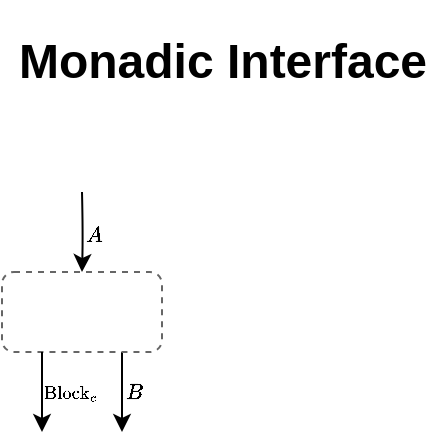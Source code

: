 <mxfile version="13.7.8" type="github" pages="17"><diagram id="rMpPFo-NsCuVZG48vWvC" name="Monadic Interface"><mxGraphModel dx="810" dy="449" grid="1" gridSize="10" guides="1" tooltips="1" connect="1" arrows="1" fold="1" page="1" pageScale="1" pageWidth="980" pageHeight="690" math="1" shadow="0"><root><mxCell id="5pAeC5k6nRE1vEOoV7lP-0"/><mxCell id="5pAeC5k6nRE1vEOoV7lP-1" parent="5pAeC5k6nRE1vEOoV7lP-0"/><mxCell id="CpsBF_Wn-gydVHmDiDTO-0" value="&lt;h1&gt;Monadic Interface&lt;br&gt;&lt;/h1&gt;" style="text;align=center;verticalAlign=middle;resizable=0;points=[];autosize=1;labelBorderColor=none;labelBackgroundColor=none;html=1;" parent="5pAeC5k6nRE1vEOoV7lP-1" vertex="1"><mxGeometry x="40" y="30" width="220" height="50" as="geometry"/></mxCell><mxCell id="eNJxXmmU7Q-vlIFRZY43-1" style="edgeStyle=orthogonalEdgeStyle;rounded=0;orthogonalLoop=1;jettySize=auto;html=1;curved=1;exitX=0.75;exitY=1;exitDx=0;exitDy=0;" parent="5pAeC5k6nRE1vEOoV7lP-1" source="eNJxXmmU7Q-vlIFRZY43-0" edge="1"><mxGeometry relative="1" as="geometry"><mxPoint x="100" y="240" as="targetPoint"/></mxGeometry></mxCell><mxCell id="QZ8ByNgkRu5A0PQ3RnU7-1" value="$$\small B$$" style="edgeLabel;html=1;align=left;verticalAlign=middle;resizable=0;points=[];labelBackgroundColor=none;" parent="eNJxXmmU7Q-vlIFRZY43-1" vertex="1" connectable="0"><mxGeometry x="-0.236" relative="1" as="geometry"><mxPoint y="4.72" as="offset"/></mxGeometry></mxCell><mxCell id="eNJxXmmU7Q-vlIFRZY43-2" style="edgeStyle=orthogonalEdgeStyle;curved=1;rounded=0;orthogonalLoop=1;jettySize=auto;html=1;entryX=0.5;entryY=0;entryDx=0;entryDy=0;" parent="5pAeC5k6nRE1vEOoV7lP-1" target="eNJxXmmU7Q-vlIFRZY43-0" edge="1"><mxGeometry relative="1" as="geometry"><mxPoint x="79.941" y="120" as="targetPoint"/><mxPoint x="80" y="120" as="sourcePoint"/></mxGeometry></mxCell><mxCell id="QZ8ByNgkRu5A0PQ3RnU7-0" value="$$\small A$$" style="edgeLabel;html=1;align=left;verticalAlign=middle;resizable=0;points=[];labelBackgroundColor=none;" parent="eNJxXmmU7Q-vlIFRZY43-2" vertex="1" connectable="0"><mxGeometry x="-0.319" y="-1" relative="1" as="geometry"><mxPoint x="1" y="6.39" as="offset"/></mxGeometry></mxCell><mxCell id="eNJxXmmU7Q-vlIFRZY43-0" value="" style="rounded=1;whiteSpace=wrap;html=1;labelBackgroundColor=none;strokeColor=#666666;fontColor=#333333;fillColor=none;dashed=1;" parent="5pAeC5k6nRE1vEOoV7lP-1" vertex="1"><mxGeometry x="40" y="160" width="80" height="40" as="geometry"/></mxCell><mxCell id="VfKYdLGAdD4LiLN6OJh6-0" style="edgeStyle=orthogonalEdgeStyle;rounded=0;orthogonalLoop=1;jettySize=auto;html=1;curved=1;exitX=0.25;exitY=1;exitDx=0;exitDy=0;" parent="5pAeC5k6nRE1vEOoV7lP-1" source="eNJxXmmU7Q-vlIFRZY43-0" edge="1"><mxGeometry relative="1" as="geometry"><mxPoint x="60" y="240" as="targetPoint"/><mxPoint x="340" y="200" as="sourcePoint"/></mxGeometry></mxCell><mxCell id="VfKYdLGAdD4LiLN6OJh6-1" value="$$\scriptsize\mathrm{Block}_c$$" style="edgeLabel;html=1;align=left;verticalAlign=middle;resizable=0;points=[];labelBackgroundColor=none;" parent="VfKYdLGAdD4LiLN6OJh6-0" vertex="1" connectable="0"><mxGeometry x="0.649" y="-1" relative="1" as="geometry"><mxPoint y="-13.14" as="offset"/></mxGeometry></mxCell></root></mxGraphModel></diagram><diagram name="Unit Transformation" id="BNvFmytog_Ue4hhcQawD"><mxGraphModel dx="1157" dy="641" grid="1" gridSize="10" guides="1" tooltips="1" connect="1" arrows="1" fold="1" page="1" pageScale="1" pageWidth="980" pageHeight="690" math="1" shadow="0"><root><mxCell id="EO7N8vqKN83MjDOOd26v-0"/><mxCell id="EO7N8vqKN83MjDOOd26v-1" parent="EO7N8vqKN83MjDOOd26v-0"/><mxCell id="EO7N8vqKN83MjDOOd26v-2" value="&lt;h1&gt;Unit Transformation&lt;br&gt;&lt;/h1&gt;" style="text;align=center;verticalAlign=middle;resizable=0;points=[];autosize=1;labelBorderColor=none;labelBackgroundColor=none;html=1;" vertex="1" parent="EO7N8vqKN83MjDOOd26v-1"><mxGeometry x="40" y="30" width="240" height="50" as="geometry"/></mxCell><mxCell id="EO7N8vqKN83MjDOOd26v-5" style="edgeStyle=orthogonalEdgeStyle;curved=1;rounded=0;orthogonalLoop=1;jettySize=auto;html=1;entryX=0.5;entryY=0;entryDx=0;entryDy=0;" edge="1" parent="EO7N8vqKN83MjDOOd26v-1" target="EO7N8vqKN83MjDOOd26v-11"><mxGeometry relative="1" as="geometry"><mxPoint x="79.83" y="160" as="targetPoint"/><mxPoint x="80" y="120" as="sourcePoint"/></mxGeometry></mxCell><mxCell id="EO7N8vqKN83MjDOOd26v-6" value="$$\small A$$" style="edgeLabel;html=1;align=left;verticalAlign=middle;resizable=0;points=[];labelBackgroundColor=none;" vertex="1" connectable="0" parent="EO7N8vqKN83MjDOOd26v-5"><mxGeometry x="-0.319" y="-1" relative="1" as="geometry"><mxPoint x="1" y="6.39" as="offset"/></mxGeometry></mxCell><mxCell id="EO7N8vqKN83MjDOOd26v-12" style="edgeStyle=orthogonalEdgeStyle;rounded=0;orthogonalLoop=1;jettySize=auto;html=1;fontSize=12;curved=1;" edge="1" parent="EO7N8vqKN83MjDOOd26v-1" source="EO7N8vqKN83MjDOOd26v-11"><mxGeometry relative="1" as="geometry"><mxPoint x="60" y="240" as="targetPoint"/><Array as="points"><mxPoint x="80" y="210"/><mxPoint x="60" y="210"/></Array></mxGeometry></mxCell><mxCell id="EO7N8vqKN83MjDOOd26v-15" value="$$\scriptsize\mathrm{Block}_c$$" style="edgeLabel;html=1;align=left;verticalAlign=middle;resizable=0;points=[];fontSize=12;labelBackgroundColor=none;" vertex="1" connectable="0" parent="EO7N8vqKN83MjDOOd26v-12"><mxGeometry x="0.111" relative="1" as="geometry"><mxPoint y="6.67" as="offset"/></mxGeometry></mxCell><mxCell id="EO7N8vqKN83MjDOOd26v-13" style="edgeStyle=orthogonalEdgeStyle;curved=1;rounded=0;orthogonalLoop=1;jettySize=auto;html=1;fontSize=12;" edge="1" parent="EO7N8vqKN83MjDOOd26v-1" source="EO7N8vqKN83MjDOOd26v-11"><mxGeometry relative="1" as="geometry"><mxPoint x="100" y="240" as="targetPoint"/><Array as="points"><mxPoint x="80" y="210"/><mxPoint x="100" y="210"/></Array></mxGeometry></mxCell><mxCell id="EO7N8vqKN83MjDOOd26v-16" value="$$\small A$$" style="edgeLabel;html=1;align=left;verticalAlign=middle;resizable=0;points=[];fontSize=12;labelBackgroundColor=none;" vertex="1" connectable="0" parent="EO7N8vqKN83MjDOOd26v-13"><mxGeometry x="0.322" y="-1" relative="1" as="geometry"><mxPoint x="1" y="0.33" as="offset"/></mxGeometry></mxCell><mxCell id="EO7N8vqKN83MjDOOd26v-11" value="$$1$$" style="rhombus;whiteSpace=wrap;html=1;fontSize=12;align=center;rounded=0;fillColor=#f5f5f5;strokeColor=#666666;fontColor=#333333;" vertex="1" parent="EO7N8vqKN83MjDOOd26v-1"><mxGeometry x="60" y="160" width="40" height="40" as="geometry"/></mxCell><mxCell id="EO7N8vqKN83MjDOOd26v-17" style="edgeStyle=orthogonalEdgeStyle;curved=1;rounded=0;orthogonalLoop=1;jettySize=auto;html=1;dashed=1;dashPattern=1 1;endArrow=classicThin;endFill=1;" edge="1" parent="EO7N8vqKN83MjDOOd26v-1" source="EO7N8vqKN83MjDOOd26v-18"><mxGeometry relative="1" as="geometry"><mxPoint x="110" y="180" as="targetPoint"/></mxGeometry></mxCell><mxCell id="EO7N8vqKN83MjDOOd26v-18" value="Wraps the input in a one-element block" style="ellipse;whiteSpace=wrap;html=1;labelBackgroundColor=none;align=center;dashed=1;dashPattern=1 1;fontSize=11;fontStyle=2" vertex="1" parent="EO7N8vqKN83MjDOOd26v-1"><mxGeometry x="190" y="130" width="110" height="50" as="geometry"/></mxCell><mxCell id="EO7N8vqKN83MjDOOd26v-19" value="Unit is a natural transformation." style="text;html=1;align=center;verticalAlign=middle;resizable=0;points=[];autosize=1;fontSize=12;" vertex="1" parent="EO7N8vqKN83MjDOOd26v-1"><mxGeometry x="90" y="360" width="180" height="20" as="geometry"/></mxCell><mxCell id="EO7N8vqKN83MjDOOd26v-20" style="edgeStyle=orthogonalEdgeStyle;curved=1;rounded=0;orthogonalLoop=1;jettySize=auto;html=1;entryX=0.5;entryY=0;entryDx=0;entryDy=0;" edge="1" parent="EO7N8vqKN83MjDOOd26v-1" target="EO7N8vqKN83MjDOOd26v-26"><mxGeometry relative="1" as="geometry"><mxPoint x="79.83" y="440" as="targetPoint"/><mxPoint x="80" y="400" as="sourcePoint"/></mxGeometry></mxCell><mxCell id="EO7N8vqKN83MjDOOd26v-21" value="$$\small A$$" style="edgeLabel;html=1;align=left;verticalAlign=middle;resizable=0;points=[];labelBackgroundColor=none;" vertex="1" connectable="0" parent="EO7N8vqKN83MjDOOd26v-20"><mxGeometry x="-0.319" y="-1" relative="1" as="geometry"><mxPoint x="1" y="6.39" as="offset"/></mxGeometry></mxCell><mxCell id="EO7N8vqKN83MjDOOd26v-22" style="edgeStyle=orthogonalEdgeStyle;rounded=0;orthogonalLoop=1;jettySize=auto;html=1;fontSize=12;curved=1;" edge="1" parent="EO7N8vqKN83MjDOOd26v-1" source="EO7N8vqKN83MjDOOd26v-26"><mxGeometry relative="1" as="geometry"><mxPoint x="60" y="520" as="targetPoint"/><Array as="points"><mxPoint x="80" y="490"/><mxPoint x="60" y="490"/></Array></mxGeometry></mxCell><mxCell id="EO7N8vqKN83MjDOOd26v-23" value="$$\scriptsize\mathrm{Block}_c$$" style="edgeLabel;html=1;align=left;verticalAlign=middle;resizable=0;points=[];fontSize=12;labelBackgroundColor=none;" vertex="1" connectable="0" parent="EO7N8vqKN83MjDOOd26v-22"><mxGeometry x="0.111" relative="1" as="geometry"><mxPoint y="6.67" as="offset"/></mxGeometry></mxCell><mxCell id="EO7N8vqKN83MjDOOd26v-24" style="edgeStyle=orthogonalEdgeStyle;curved=1;rounded=0;orthogonalLoop=1;jettySize=auto;html=1;fontSize=12;" edge="1" parent="EO7N8vqKN83MjDOOd26v-1" source="EO7N8vqKN83MjDOOd26v-26"><mxGeometry relative="1" as="geometry"><mxPoint x="100" y="520" as="targetPoint"/><Array as="points"><mxPoint x="80" y="490"/><mxPoint x="100" y="490"/></Array></mxGeometry></mxCell><mxCell id="EO7N8vqKN83MjDOOd26v-25" value="$$\small A$$" style="edgeLabel;html=1;align=left;verticalAlign=middle;resizable=0;points=[];fontSize=12;labelBackgroundColor=none;" vertex="1" connectable="0" parent="EO7N8vqKN83MjDOOd26v-24"><mxGeometry x="0.322" y="-1" relative="1" as="geometry"><mxPoint x="1" y="0.33" as="offset"/></mxGeometry></mxCell><mxCell id="EO7N8vqKN83MjDOOd26v-26" value="$$1$$" style="rhombus;whiteSpace=wrap;html=1;fillColor=#f5f5f5;fontSize=12;align=center;rounded=0;strokeColor=#666666;fontColor=#333333;" vertex="1" parent="EO7N8vqKN83MjDOOd26v-1"><mxGeometry x="60" y="440" width="40" height="40" as="geometry"/></mxCell><mxCell id="EO7N8vqKN83MjDOOd26v-27" value="" style="shape=doubleArrow;whiteSpace=wrap;html=1;strokeColor=none;fillColor=#E6E6E6;arrowWidth=0.432;arrowSize=0.304;" vertex="1" parent="EO7N8vqKN83MjDOOd26v-1"><mxGeometry x="130" y="410" width="100" height="100" as="geometry"/></mxCell><mxCell id="EO7N8vqKN83MjDOOd26v-28" style="edgeStyle=orthogonalEdgeStyle;curved=1;rounded=0;orthogonalLoop=1;jettySize=auto;html=1;" edge="1" parent="EO7N8vqKN83MjDOOd26v-1"><mxGeometry relative="1" as="geometry"><mxPoint x="320" y="520" as="targetPoint"/><mxPoint x="320" y="400" as="sourcePoint"/></mxGeometry></mxCell><mxCell id="EO7N8vqKN83MjDOOd26v-29" value="$$\small A$$" style="edgeLabel;html=1;align=left;verticalAlign=middle;resizable=0;points=[];labelBackgroundColor=none;" vertex="1" connectable="0" parent="EO7N8vqKN83MjDOOd26v-28"><mxGeometry x="-0.319" y="-1" relative="1" as="geometry"><mxPoint x="1" y="19.17" as="offset"/></mxGeometry></mxCell><mxCell id="EO7N8vqKN83MjDOOd26v-30" style="edgeStyle=orthogonalEdgeStyle;rounded=0;orthogonalLoop=1;jettySize=auto;html=1;fontSize=12;curved=1;" edge="1" parent="EO7N8vqKN83MjDOOd26v-1" source="EO7N8vqKN83MjDOOd26v-34"><mxGeometry relative="1" as="geometry"><mxPoint x="280" y="520" as="targetPoint"/><Array as="points"><mxPoint x="280" y="500"/><mxPoint x="280" y="500"/></Array></mxGeometry></mxCell><mxCell id="EO7N8vqKN83MjDOOd26v-31" value="$$\scriptsize\mathrm{Block}_c$$" style="edgeLabel;html=1;align=left;verticalAlign=middle;resizable=0;points=[];fontSize=12;labelBackgroundColor=none;" vertex="1" connectable="0" parent="EO7N8vqKN83MjDOOd26v-30"><mxGeometry x="0.111" relative="1" as="geometry"><mxPoint x="-0.03" y="-2.26" as="offset"/></mxGeometry></mxCell><mxCell id="EO7N8vqKN83MjDOOd26v-34" value="$$1$$" style="rhombus;whiteSpace=wrap;html=1;fillColor=#f5f5f5;fontSize=12;align=center;rounded=0;strokeColor=#666666;fontColor=#333333;" vertex="1" parent="EO7N8vqKN83MjDOOd26v-1"><mxGeometry x="260" y="440" width="40" height="40" as="geometry"/></mxCell><mxCell id="EO7N8vqKN83MjDOOd26v-42" style="edgeStyle=orthogonalEdgeStyle;curved=1;rounded=0;orthogonalLoop=1;jettySize=auto;html=1;startSize=0;endArrow=classic;endFill=1;entryX=0.5;entryY=0;entryDx=0;entryDy=0;exitX=0.5;exitY=1;exitDx=0;exitDy=0;" edge="1" parent="EO7N8vqKN83MjDOOd26v-1" source="EO7N8vqKN83MjDOOd26v-44" target="EO7N8vqKN83MjDOOd26v-66"><mxGeometry relative="1" as="geometry"><mxPoint x="480" y="520" as="targetPoint"/><mxPoint x="500" y="480" as="sourcePoint"/></mxGeometry></mxCell><mxCell id="EO7N8vqKN83MjDOOd26v-43" value="$$\small B$$" style="edgeLabel;html=1;align=left;verticalAlign=middle;resizable=0;points=[];labelBackgroundColor=none;" vertex="1" connectable="0" parent="EO7N8vqKN83MjDOOd26v-42"><mxGeometry x="-0.733" y="-6" relative="1" as="geometry"><mxPoint x="6" y="14.48" as="offset"/></mxGeometry></mxCell><mxCell id="EO7N8vqKN83MjDOOd26v-44" value="$$f$$" style="rounded=1;whiteSpace=wrap;html=1;labelBackgroundColor=none;fillColor=#f5f5f5;strokeColor=#666666;fontColor=#333333;" vertex="1" parent="EO7N8vqKN83MjDOOd26v-1"><mxGeometry x="440" y="440" width="80" height="40" as="geometry"/></mxCell><mxCell id="EO7N8vqKN83MjDOOd26v-45" style="edgeStyle=orthogonalEdgeStyle;curved=1;rounded=0;orthogonalLoop=1;jettySize=auto;html=1;startSize=0;endArrow=classic;endFill=1;entryX=0.5;entryY=0;entryDx=0;entryDy=0;" edge="1" parent="EO7N8vqKN83MjDOOd26v-1" target="EO7N8vqKN83MjDOOd26v-44"><mxGeometry relative="1" as="geometry"><mxPoint x="479.76" y="430" as="targetPoint"/><mxPoint x="480" y="400" as="sourcePoint"/></mxGeometry></mxCell><mxCell id="EO7N8vqKN83MjDOOd26v-46" value="$$\small A$$" style="edgeLabel;html=1;align=left;verticalAlign=middle;resizable=0;points=[];labelBackgroundColor=none;" vertex="1" connectable="0" parent="EO7N8vqKN83MjDOOd26v-45"><mxGeometry x="-0.167" relative="1" as="geometry"><mxPoint y="3.33" as="offset"/></mxGeometry></mxCell><mxCell id="EO7N8vqKN83MjDOOd26v-47" value="" style="shape=doubleArrow;whiteSpace=wrap;html=1;strokeColor=none;fillColor=#E6E6E6;arrowWidth=0.432;arrowSize=0.304;" vertex="1" parent="EO7N8vqKN83MjDOOd26v-1"><mxGeometry x="570" y="450" width="100" height="100" as="geometry"/></mxCell><mxCell id="EO7N8vqKN83MjDOOd26v-57" style="edgeStyle=orthogonalEdgeStyle;curved=1;rounded=0;orthogonalLoop=1;jettySize=auto;html=1;startSize=0;endArrow=classic;endFill=1;" edge="1" parent="EO7N8vqKN83MjDOOd26v-1" source="EO7N8vqKN83MjDOOd26v-59"><mxGeometry relative="1" as="geometry"><mxPoint x="800" y="600" as="targetPoint"/></mxGeometry></mxCell><mxCell id="EO7N8vqKN83MjDOOd26v-58" value="$$\small B$$" style="edgeLabel;html=1;align=left;verticalAlign=middle;resizable=0;points=[];labelBackgroundColor=none;" vertex="1" connectable="0" parent="EO7N8vqKN83MjDOOd26v-57"><mxGeometry x="0.167" relative="1" as="geometry"><mxPoint y="-3.33" as="offset"/></mxGeometry></mxCell><mxCell id="EO7N8vqKN83MjDOOd26v-59" value="$$f$$" style="rounded=1;whiteSpace=wrap;html=1;labelBackgroundColor=none;fillColor=#f5f5f5;strokeColor=#666666;fontColor=#333333;" vertex="1" parent="EO7N8vqKN83MjDOOd26v-1"><mxGeometry x="760" y="520" width="80" height="40" as="geometry"/></mxCell><mxCell id="EO7N8vqKN83MjDOOd26v-60" value="Indeed, for any \(f: A \to B\)," style="text;html=1;align=center;verticalAlign=middle;resizable=0;points=[];autosize=1;" vertex="1" parent="EO7N8vqKN83MjDOOd26v-1"><mxGeometry x="440" y="360" width="160" height="20" as="geometry"/></mxCell><mxCell id="EO7N8vqKN83MjDOOd26v-62" style="edgeStyle=orthogonalEdgeStyle;rounded=0;orthogonalLoop=1;jettySize=auto;html=1;fontSize=12;curved=1;" edge="1" parent="EO7N8vqKN83MjDOOd26v-1" source="EO7N8vqKN83MjDOOd26v-66"><mxGeometry relative="1" as="geometry"><mxPoint x="459.97" y="600" as="targetPoint"/><Array as="points"><mxPoint x="479.97" y="570"/><mxPoint x="459.97" y="570"/></Array></mxGeometry></mxCell><mxCell id="EO7N8vqKN83MjDOOd26v-63" value="$$\scriptsize\mathrm{Block}_c$$" style="edgeLabel;html=1;align=left;verticalAlign=middle;resizable=0;points=[];fontSize=12;labelBackgroundColor=none;" vertex="1" connectable="0" parent="EO7N8vqKN83MjDOOd26v-62"><mxGeometry x="0.111" relative="1" as="geometry"><mxPoint y="6.67" as="offset"/></mxGeometry></mxCell><mxCell id="EO7N8vqKN83MjDOOd26v-64" style="edgeStyle=orthogonalEdgeStyle;curved=1;rounded=0;orthogonalLoop=1;jettySize=auto;html=1;fontSize=12;" edge="1" parent="EO7N8vqKN83MjDOOd26v-1" source="EO7N8vqKN83MjDOOd26v-66"><mxGeometry relative="1" as="geometry"><mxPoint x="499.97" y="600" as="targetPoint"/><Array as="points"><mxPoint x="479.97" y="570"/><mxPoint x="499.97" y="570"/></Array></mxGeometry></mxCell><mxCell id="EO7N8vqKN83MjDOOd26v-65" value="$$\small B$$" style="edgeLabel;html=1;align=left;verticalAlign=middle;resizable=0;points=[];fontSize=12;labelBackgroundColor=none;" vertex="1" connectable="0" parent="EO7N8vqKN83MjDOOd26v-64"><mxGeometry x="0.322" y="-1" relative="1" as="geometry"><mxPoint x="0.96" y="0.33" as="offset"/></mxGeometry></mxCell><mxCell id="EO7N8vqKN83MjDOOd26v-66" value="$$1$$" style="rhombus;whiteSpace=wrap;html=1;fontSize=12;align=center;rounded=0;fillColor=#f5f5f5;strokeColor=#666666;fontColor=#333333;" vertex="1" parent="EO7N8vqKN83MjDOOd26v-1"><mxGeometry x="459.97" y="520" width="40" height="40" as="geometry"/></mxCell><mxCell id="EO7N8vqKN83MjDOOd26v-67" style="edgeStyle=orthogonalEdgeStyle;curved=1;rounded=0;orthogonalLoop=1;jettySize=auto;html=1;entryX=0.5;entryY=0;entryDx=0;entryDy=0;" edge="1" parent="EO7N8vqKN83MjDOOd26v-1" target="EO7N8vqKN83MjDOOd26v-73"><mxGeometry relative="1" as="geometry"><mxPoint x="739.83" y="440" as="targetPoint"/><mxPoint x="740" y="400" as="sourcePoint"/></mxGeometry></mxCell><mxCell id="EO7N8vqKN83MjDOOd26v-68" value="$$\small A$$" style="edgeLabel;html=1;align=left;verticalAlign=middle;resizable=0;points=[];labelBackgroundColor=none;" vertex="1" connectable="0" parent="EO7N8vqKN83MjDOOd26v-67"><mxGeometry x="-0.319" y="-1" relative="1" as="geometry"><mxPoint x="1" y="6.39" as="offset"/></mxGeometry></mxCell><mxCell id="EO7N8vqKN83MjDOOd26v-69" style="edgeStyle=orthogonalEdgeStyle;rounded=0;orthogonalLoop=1;jettySize=auto;html=1;fontSize=12;curved=1;exitX=0.5;exitY=1;exitDx=0;exitDy=0;" edge="1" parent="EO7N8vqKN83MjDOOd26v-1" source="EO7N8vqKN83MjDOOd26v-73"><mxGeometry relative="1" as="geometry"><mxPoint x="720" y="600" as="targetPoint"/><Array as="points"><mxPoint x="740" y="500"/><mxPoint x="720" y="500"/></Array></mxGeometry></mxCell><mxCell id="EO7N8vqKN83MjDOOd26v-70" value="$$\scriptsize\mathrm{Block}_c$$" style="edgeLabel;html=1;align=left;verticalAlign=middle;resizable=0;points=[];fontSize=12;labelBackgroundColor=none;" vertex="1" connectable="0" parent="EO7N8vqKN83MjDOOd26v-69"><mxGeometry x="0.111" relative="1" as="geometry"><mxPoint x="-0.02" y="42.29" as="offset"/></mxGeometry></mxCell><mxCell id="EO7N8vqKN83MjDOOd26v-71" style="edgeStyle=orthogonalEdgeStyle;curved=1;rounded=0;orthogonalLoop=1;jettySize=auto;html=1;fontSize=12;entryX=0.5;entryY=0;entryDx=0;entryDy=0;exitX=0.5;exitY=1;exitDx=0;exitDy=0;" edge="1" parent="EO7N8vqKN83MjDOOd26v-1" source="EO7N8vqKN83MjDOOd26v-73" target="EO7N8vqKN83MjDOOd26v-59"><mxGeometry relative="1" as="geometry"><mxPoint x="760" y="520" as="targetPoint"/><Array as="points"><mxPoint x="740" y="500"/><mxPoint x="800" y="500"/></Array></mxGeometry></mxCell><mxCell id="EO7N8vqKN83MjDOOd26v-72" value="$$\small A$$" style="edgeLabel;html=1;align=left;verticalAlign=middle;resizable=0;points=[];fontSize=12;labelBackgroundColor=none;" vertex="1" connectable="0" parent="EO7N8vqKN83MjDOOd26v-71"><mxGeometry x="0.322" y="-1" relative="1" as="geometry"><mxPoint x="-16.29" y="-11.03" as="offset"/></mxGeometry></mxCell><mxCell id="EO7N8vqKN83MjDOOd26v-73" value="$$1$$" style="rhombus;whiteSpace=wrap;html=1;fontSize=12;align=center;rounded=0;fillColor=#f5f5f5;strokeColor=#666666;fontColor=#333333;" vertex="1" parent="EO7N8vqKN83MjDOOd26v-1"><mxGeometry x="720" y="440" width="40" height="40" as="geometry"/></mxCell><mxCell id="tTMOlwQ0uo8KpAFWUsG--0" value="$$\small\mathrm{wrap}$$" style="text;html=1;align=center;verticalAlign=middle;resizable=0;points=[];autosize=1;" vertex="1" parent="EO7N8vqKN83MjDOOd26v-1"><mxGeometry x="5" y="260" width="150" height="20" as="geometry"/></mxCell><mxCell id="tTMOlwQ0uo8KpAFWUsG--1" value="$$\small\mathrm{chain\_of}(f,\mathrm{wrap})&lt;br&gt; \equiv\mathrm{chain\_of}(\mathrm{wrap},\mathrm{with\_elements}(f))$$" style="text;html=1;align=center;verticalAlign=middle;resizable=0;points=[];autosize=1;" vertex="1" parent="EO7N8vqKN83MjDOOd26v-1"><mxGeometry x="425" y="640" width="390" height="30" as="geometry"/></mxCell></root></mxGraphModel></diagram><diagram name="Using Unit Transformation" id="sUDWUHZ9hBxpsdraXp0y"><mxGraphModel dx="810" dy="449" grid="1" gridSize="10" guides="1" tooltips="1" connect="1" arrows="1" fold="1" page="1" pageScale="1" pageWidth="980" pageHeight="690" math="1" shadow="0"><root><mxCell id="8Kkyf4z9Z9P8M_0PQmB3-0"/><mxCell id="8Kkyf4z9Z9P8M_0PQmB3-1" parent="8Kkyf4z9Z9P8M_0PQmB3-0"/><mxCell id="8Kkyf4z9Z9P8M_0PQmB3-2" value="&lt;h1&gt;Using Unit Transformation&lt;br&gt;&lt;/h1&gt;" style="text;align=center;verticalAlign=middle;resizable=0;points=[];autosize=1;labelBorderColor=none;labelBackgroundColor=none;html=1;" vertex="1" parent="8Kkyf4z9Z9P8M_0PQmB3-1"><mxGeometry x="40" y="30" width="320" height="50" as="geometry"/></mxCell><mxCell id="8Kkyf4z9Z9P8M_0PQmB3-5" value="Unit transformation can adapt any regular transformation&lt;br style=&quot;font-size: 12px&quot;&gt;to the monadic interface." style="text;html=1;align=left;verticalAlign=middle;resizable=0;points=[];autosize=1;fontSize=12;" vertex="1" parent="8Kkyf4z9Z9P8M_0PQmB3-1"><mxGeometry x="40" y="120" width="320" height="30" as="geometry"/></mxCell><mxCell id="8Kkyf4z9Z9P8M_0PQmB3-24" style="edgeStyle=orthogonalEdgeStyle;rounded=0;orthogonalLoop=1;jettySize=auto;html=1;fontSize=12;curved=1;" edge="1" parent="8Kkyf4z9Z9P8M_0PQmB3-1" source="8Kkyf4z9Z9P8M_0PQmB3-26"><mxGeometry relative="1" as="geometry"><mxPoint x="80" y="440" as="targetPoint"/><Array as="points"><mxPoint x="80" y="420"/><mxPoint x="80" y="420"/></Array></mxGeometry></mxCell><mxCell id="8Kkyf4z9Z9P8M_0PQmB3-25" value="$$\scriptsize\mathrm{Block}_c$$" style="edgeLabel;html=1;align=left;verticalAlign=middle;resizable=0;points=[];fontSize=12;labelBackgroundColor=none;" vertex="1" connectable="0" parent="8Kkyf4z9Z9P8M_0PQmB3-24"><mxGeometry x="0.111" relative="1" as="geometry"><mxPoint x="-0.03" y="-2.26" as="offset"/></mxGeometry></mxCell><mxCell id="8Kkyf4z9Z9P8M_0PQmB3-26" value="$$1$$" style="rhombus;whiteSpace=wrap;html=1;fillColor=#f5f5f5;fontSize=12;align=center;rounded=0;strokeColor=#666666;fontColor=#333333;" vertex="1" parent="8Kkyf4z9Z9P8M_0PQmB3-1"><mxGeometry x="60" y="360" width="40" height="40" as="geometry"/></mxCell><mxCell id="8Kkyf4z9Z9P8M_0PQmB3-27" style="edgeStyle=orthogonalEdgeStyle;curved=1;rounded=0;orthogonalLoop=1;jettySize=auto;html=1;startSize=0;endArrow=classic;endFill=1;entryX=0.5;entryY=0;entryDx=0;entryDy=0;exitX=0.5;exitY=1;exitDx=0;exitDy=0;" edge="1" parent="8Kkyf4z9Z9P8M_0PQmB3-1" source="8Kkyf4z9Z9P8M_0PQmB3-29"><mxGeometry relative="1" as="geometry"><mxPoint x="79.97" y="320" as="targetPoint"/><mxPoint x="100" y="280" as="sourcePoint"/></mxGeometry></mxCell><mxCell id="8Kkyf4z9Z9P8M_0PQmB3-28" value="$$\small B$$" style="edgeLabel;html=1;align=left;verticalAlign=middle;resizable=0;points=[];labelBackgroundColor=none;" vertex="1" connectable="0" parent="8Kkyf4z9Z9P8M_0PQmB3-27"><mxGeometry x="-0.733" y="-6" relative="1" as="geometry"><mxPoint x="6" y="14.48" as="offset"/></mxGeometry></mxCell><mxCell id="8Kkyf4z9Z9P8M_0PQmB3-29" value="$$f$$" style="rounded=1;whiteSpace=wrap;html=1;labelBackgroundColor=none;fillColor=#f5f5f5;strokeColor=#666666;fontColor=#333333;" vertex="1" parent="8Kkyf4z9Z9P8M_0PQmB3-1"><mxGeometry x="40" y="240" width="80" height="40" as="geometry"/></mxCell><mxCell id="8Kkyf4z9Z9P8M_0PQmB3-30" style="edgeStyle=orthogonalEdgeStyle;curved=1;rounded=0;orthogonalLoop=1;jettySize=auto;html=1;startSize=0;endArrow=classic;endFill=1;entryX=0.5;entryY=0;entryDx=0;entryDy=0;" edge="1" parent="8Kkyf4z9Z9P8M_0PQmB3-1" target="8Kkyf4z9Z9P8M_0PQmB3-29"><mxGeometry relative="1" as="geometry"><mxPoint x="79.76" y="230" as="targetPoint"/><mxPoint x="80" y="200" as="sourcePoint"/></mxGeometry></mxCell><mxCell id="8Kkyf4z9Z9P8M_0PQmB3-31" value="$$\small A$$" style="edgeLabel;html=1;align=left;verticalAlign=middle;resizable=0;points=[];labelBackgroundColor=none;" vertex="1" connectable="0" parent="8Kkyf4z9Z9P8M_0PQmB3-30"><mxGeometry x="-0.167" relative="1" as="geometry"><mxPoint y="3.33" as="offset"/></mxGeometry></mxCell><mxCell id="NLIorwrwxNCo1lMcs7BX-0" value="" style="html=1;shadow=0;dashed=0;align=center;verticalAlign=middle;shape=mxgraph.arrows2.arrow;dy=0.6;dx=40;notch=0;labelBackgroundColor=none;strokeColor=none;fillColor=#E6E6E6;" vertex="1" parent="8Kkyf4z9Z9P8M_0PQmB3-1"><mxGeometry x="170" y="270" width="100" height="100" as="geometry"/></mxCell><mxCell id="NLIorwrwxNCo1lMcs7BX-1" style="edgeStyle=orthogonalEdgeStyle;rounded=0;orthogonalLoop=1;jettySize=auto;html=1;fontSize=12;curved=1;" edge="1" parent="8Kkyf4z9Z9P8M_0PQmB3-1" source="NLIorwrwxNCo1lMcs7BX-3"><mxGeometry relative="1" as="geometry"><mxPoint x="350" y="440" as="targetPoint"/><Array as="points"><mxPoint x="350" y="360"/><mxPoint x="350" y="360"/></Array></mxGeometry></mxCell><mxCell id="NLIorwrwxNCo1lMcs7BX-2" value="$$\scriptsize\mathrm{Block}_c$$" style="edgeLabel;html=1;align=left;verticalAlign=middle;resizable=0;points=[];fontSize=12;labelBackgroundColor=none;" vertex="1" connectable="0" parent="NLIorwrwxNCo1lMcs7BX-1"><mxGeometry x="0.111" relative="1" as="geometry"><mxPoint y="24.4" as="offset"/></mxGeometry></mxCell><mxCell id="NLIorwrwxNCo1lMcs7BX-3" value="$$1$$" style="rhombus;whiteSpace=wrap;html=1;fillColor=#f5f5f5;fontSize=12;align=center;rounded=0;strokeColor=#666666;fontColor=#333333;" vertex="1" parent="8Kkyf4z9Z9P8M_0PQmB3-1"><mxGeometry x="330" y="300" width="40" height="40" as="geometry"/></mxCell><mxCell id="NLIorwrwxNCo1lMcs7BX-4" style="edgeStyle=orthogonalEdgeStyle;curved=1;rounded=0;orthogonalLoop=1;jettySize=auto;html=1;startSize=0;endArrow=classic;endFill=1;exitX=0.5;exitY=1;exitDx=0;exitDy=0;" edge="1" parent="8Kkyf4z9Z9P8M_0PQmB3-1" source="NLIorwrwxNCo1lMcs7BX-6"><mxGeometry relative="1" as="geometry"><mxPoint x="430" y="440" as="targetPoint"/><mxPoint x="450" y="340" as="sourcePoint"/></mxGeometry></mxCell><mxCell id="NLIorwrwxNCo1lMcs7BX-5" value="$$\small B$$" style="edgeLabel;html=1;align=left;verticalAlign=middle;resizable=0;points=[];labelBackgroundColor=none;" vertex="1" connectable="0" parent="NLIorwrwxNCo1lMcs7BX-4"><mxGeometry x="-0.733" y="-6" relative="1" as="geometry"><mxPoint x="6" y="66.8" as="offset"/></mxGeometry></mxCell><mxCell id="NLIorwrwxNCo1lMcs7BX-6" value="$$f$$" style="rounded=1;whiteSpace=wrap;html=1;labelBackgroundColor=none;fillColor=#f5f5f5;strokeColor=#666666;fontColor=#333333;" vertex="1" parent="8Kkyf4z9Z9P8M_0PQmB3-1"><mxGeometry x="390" y="300" width="80" height="40" as="geometry"/></mxCell><mxCell id="NLIorwrwxNCo1lMcs7BX-7" style="edgeStyle=orthogonalEdgeStyle;curved=1;rounded=0;orthogonalLoop=1;jettySize=auto;html=1;startSize=0;endArrow=classic;endFill=1;entryX=0.5;entryY=0;entryDx=0;entryDy=0;" edge="1" parent="8Kkyf4z9Z9P8M_0PQmB3-1" target="NLIorwrwxNCo1lMcs7BX-6"><mxGeometry relative="1" as="geometry"><mxPoint x="429.76" y="290" as="targetPoint"/><mxPoint x="430" y="200" as="sourcePoint"/></mxGeometry></mxCell><mxCell id="NLIorwrwxNCo1lMcs7BX-8" value="$$\small A$$" style="edgeLabel;html=1;align=left;verticalAlign=middle;resizable=0;points=[];labelBackgroundColor=none;" vertex="1" connectable="0" parent="NLIorwrwxNCo1lMcs7BX-7"><mxGeometry x="-0.167" relative="1" as="geometry"><mxPoint y="-22" as="offset"/></mxGeometry></mxCell><mxCell id="5oDx7iiJQrHR-JKIsG6R-0" style="edgeStyle=orthogonalEdgeStyle;rounded=0;orthogonalLoop=1;jettySize=auto;html=1;curved=1;exitX=0.75;exitY=1;exitDx=0;exitDy=0;" edge="1" parent="8Kkyf4z9Z9P8M_0PQmB3-1" source="5oDx7iiJQrHR-JKIsG6R-4"><mxGeometry relative="1" as="geometry"><mxPoint x="620" y="380" as="targetPoint"/></mxGeometry></mxCell><mxCell id="5oDx7iiJQrHR-JKIsG6R-1" value="$$\small B$$" style="edgeLabel;html=1;align=left;verticalAlign=middle;resizable=0;points=[];labelBackgroundColor=none;" vertex="1" connectable="0" parent="5oDx7iiJQrHR-JKIsG6R-0"><mxGeometry x="-0.236" relative="1" as="geometry"><mxPoint y="4.72" as="offset"/></mxGeometry></mxCell><mxCell id="5oDx7iiJQrHR-JKIsG6R-2" style="edgeStyle=orthogonalEdgeStyle;curved=1;rounded=0;orthogonalLoop=1;jettySize=auto;html=1;entryX=0.5;entryY=0;entryDx=0;entryDy=0;" edge="1" parent="8Kkyf4z9Z9P8M_0PQmB3-1" target="5oDx7iiJQrHR-JKIsG6R-4"><mxGeometry relative="1" as="geometry"><mxPoint x="599.941" y="260" as="targetPoint"/><mxPoint x="600" y="260" as="sourcePoint"/></mxGeometry></mxCell><mxCell id="5oDx7iiJQrHR-JKIsG6R-3" value="$$\small A$$" style="edgeLabel;html=1;align=left;verticalAlign=middle;resizable=0;points=[];labelBackgroundColor=none;" vertex="1" connectable="0" parent="5oDx7iiJQrHR-JKIsG6R-2"><mxGeometry x="-0.319" y="-1" relative="1" as="geometry"><mxPoint x="1" y="6.39" as="offset"/></mxGeometry></mxCell><mxCell id="5oDx7iiJQrHR-JKIsG6R-4" value="" style="rounded=1;whiteSpace=wrap;html=1;labelBackgroundColor=none;strokeColor=#666666;fontColor=#333333;fillColor=none;dashed=1;" vertex="1" parent="8Kkyf4z9Z9P8M_0PQmB3-1"><mxGeometry x="560" y="300" width="80" height="40" as="geometry"/></mxCell><mxCell id="5oDx7iiJQrHR-JKIsG6R-5" style="edgeStyle=orthogonalEdgeStyle;rounded=0;orthogonalLoop=1;jettySize=auto;html=1;curved=1;exitX=0.25;exitY=1;exitDx=0;exitDy=0;" edge="1" parent="8Kkyf4z9Z9P8M_0PQmB3-1" source="5oDx7iiJQrHR-JKIsG6R-4"><mxGeometry relative="1" as="geometry"><mxPoint x="580" y="380" as="targetPoint"/><mxPoint x="860" y="340" as="sourcePoint"/></mxGeometry></mxCell><mxCell id="5oDx7iiJQrHR-JKIsG6R-6" value="$$\scriptsize\mathrm{Block}_c$$" style="edgeLabel;html=1;align=left;verticalAlign=middle;resizable=0;points=[];labelBackgroundColor=none;" vertex="1" connectable="0" parent="5oDx7iiJQrHR-JKIsG6R-5"><mxGeometry x="0.649" y="-1" relative="1" as="geometry"><mxPoint y="-13.14" as="offset"/></mxGeometry></mxCell><mxCell id="5oDx7iiJQrHR-JKIsG6R-7" value="" style="rounded=0;whiteSpace=wrap;html=1;labelBackgroundColor=none;strokeColor=#666666;fontColor=#333333;fillColor=none;dashed=1;" vertex="1" parent="8Kkyf4z9Z9P8M_0PQmB3-1"><mxGeometry x="320" y="240" width="160" height="160" as="geometry"/></mxCell><mxCell id="k8SYkbpMM6FY-_IcMYwk-0" value="" style="shape=curlyBracket;whiteSpace=wrap;html=1;rounded=1;labelBackgroundColor=none;opacity=75;align=left;flipV=0;flipH=1;size=0.5;" vertex="1" parent="8Kkyf4z9Z9P8M_0PQmB3-1"><mxGeometry x="530" y="200" width="20" height="240" as="geometry"/></mxCell></root></mxGraphModel></diagram><diagram name="Monadic Interface: Examples" id="E9baKWIv8hAy_rRgMhqw"><mxGraphModel dx="810" dy="449" grid="1" gridSize="10" guides="1" tooltips="1" connect="1" arrows="1" fold="1" page="1" pageScale="1" pageWidth="980" pageHeight="690" math="1" shadow="0"><root><mxCell id="CZb8hRHTpyJP-qP2cbdJ-0"/><mxCell id="CZb8hRHTpyJP-qP2cbdJ-1" parent="CZb8hRHTpyJP-qP2cbdJ-0"/><mxCell id="CZb8hRHTpyJP-qP2cbdJ-2" value="&lt;h1&gt;Monadic Interface: Examples&lt;br&gt;&lt;/h1&gt;" style="text;align=center;verticalAlign=middle;resizable=0;points=[];autosize=1;labelBorderColor=none;labelBackgroundColor=none;html=1;" vertex="1" parent="CZb8hRHTpyJP-qP2cbdJ-1"><mxGeometry x="40" y="30" width="350" height="50" as="geometry"/></mxCell><mxCell id="CZb8hRHTpyJP-qP2cbdJ-3" style="edgeStyle=orthogonalEdgeStyle;rounded=0;orthogonalLoop=1;jettySize=auto;html=1;curved=1;exitX=0.75;exitY=1;exitDx=0;exitDy=0;" edge="1" parent="CZb8hRHTpyJP-qP2cbdJ-1" source="CZb8hRHTpyJP-qP2cbdJ-7"><mxGeometry relative="1" as="geometry"><mxPoint x="100" y="240" as="targetPoint"/></mxGeometry></mxCell><mxCell id="CZb8hRHTpyJP-qP2cbdJ-4" value="$$\small B$$" style="edgeLabel;html=1;align=left;verticalAlign=middle;resizable=0;points=[];labelBackgroundColor=none;" vertex="1" connectable="0" parent="CZb8hRHTpyJP-qP2cbdJ-3"><mxGeometry x="-0.236" relative="1" as="geometry"><mxPoint y="4.72" as="offset"/></mxGeometry></mxCell><mxCell id="CZb8hRHTpyJP-qP2cbdJ-5" style="edgeStyle=orthogonalEdgeStyle;curved=1;rounded=0;orthogonalLoop=1;jettySize=auto;html=1;entryX=0.5;entryY=0;entryDx=0;entryDy=0;" edge="1" parent="CZb8hRHTpyJP-qP2cbdJ-1" target="CZb8hRHTpyJP-qP2cbdJ-7"><mxGeometry relative="1" as="geometry"><mxPoint x="79.941" y="120" as="targetPoint"/><mxPoint x="80" y="120" as="sourcePoint"/></mxGeometry></mxCell><mxCell id="CZb8hRHTpyJP-qP2cbdJ-6" value="$$\small A$$" style="edgeLabel;html=1;align=left;verticalAlign=middle;resizable=0;points=[];labelBackgroundColor=none;" vertex="1" connectable="0" parent="CZb8hRHTpyJP-qP2cbdJ-5"><mxGeometry x="-0.319" y="-1" relative="1" as="geometry"><mxPoint x="1" y="6.39" as="offset"/></mxGeometry></mxCell><mxCell id="CZb8hRHTpyJP-qP2cbdJ-7" value="" style="rounded=1;whiteSpace=wrap;html=1;labelBackgroundColor=none;strokeColor=#666666;fontColor=#333333;fillColor=none;dashed=1;" vertex="1" parent="CZb8hRHTpyJP-qP2cbdJ-1"><mxGeometry x="40" y="160" width="80" height="40" as="geometry"/></mxCell><mxCell id="CZb8hRHTpyJP-qP2cbdJ-8" style="edgeStyle=orthogonalEdgeStyle;rounded=0;orthogonalLoop=1;jettySize=auto;html=1;curved=1;exitX=0.25;exitY=1;exitDx=0;exitDy=0;" edge="1" parent="CZb8hRHTpyJP-qP2cbdJ-1" source="CZb8hRHTpyJP-qP2cbdJ-7"><mxGeometry relative="1" as="geometry"><mxPoint x="60" y="240" as="targetPoint"/><mxPoint x="340" y="200" as="sourcePoint"/></mxGeometry></mxCell><mxCell id="CZb8hRHTpyJP-qP2cbdJ-9" value="$$\scriptsize\mathrm{Block}_c$$" style="edgeLabel;html=1;align=left;verticalAlign=middle;resizable=0;points=[];labelBackgroundColor=none;" vertex="1" connectable="0" parent="CZb8hRHTpyJP-qP2cbdJ-8"><mxGeometry x="0.649" y="-1" relative="1" as="geometry"><mxPoint y="-13.14" as="offset"/></mxGeometry></mxCell><mxCell id="CZb8hRHTpyJP-qP2cbdJ-10" style="edgeStyle=orthogonalEdgeStyle;rounded=0;orthogonalLoop=1;jettySize=auto;html=1;curved=1;exitX=0.25;exitY=1;exitDx=0;exitDy=0;" edge="1" parent="CZb8hRHTpyJP-qP2cbdJ-1" source="CZb8hRHTpyJP-qP2cbdJ-16"><mxGeometry relative="1" as="geometry"><mxPoint x="220" y="240" as="targetPoint"/></mxGeometry></mxCell><mxCell id="CZb8hRHTpyJP-qP2cbdJ-11" value="$$\scriptsize\mathrm{Block}_{0:N}$$" style="edgeLabel;html=1;align=left;verticalAlign=middle;resizable=0;points=[];labelBackgroundColor=none;" vertex="1" connectable="0" parent="CZb8hRHTpyJP-qP2cbdJ-10"><mxGeometry x="0.649" y="-1" relative="1" as="geometry"><mxPoint y="-13.14" as="offset"/></mxGeometry></mxCell><mxCell id="CZb8hRHTpyJP-qP2cbdJ-12" style="edgeStyle=orthogonalEdgeStyle;curved=1;rounded=0;orthogonalLoop=1;jettySize=auto;html=1;entryX=0.5;entryY=0;entryDx=0;entryDy=0;" edge="1" parent="CZb8hRHTpyJP-qP2cbdJ-1" target="CZb8hRHTpyJP-qP2cbdJ-16"><mxGeometry relative="1" as="geometry"><mxPoint x="239.941" y="120" as="targetPoint"/><mxPoint x="240" y="120" as="sourcePoint"/></mxGeometry></mxCell><mxCell id="CZb8hRHTpyJP-qP2cbdJ-13" value="$$\scriptsize\mathsf{DB}$$" style="edgeLabel;html=1;align=left;verticalAlign=middle;resizable=0;points=[];labelBackgroundColor=none;" vertex="1" connectable="0" parent="CZb8hRHTpyJP-qP2cbdJ-12"><mxGeometry x="-0.319" y="-1" relative="1" as="geometry"><mxPoint x="1" y="6.39" as="offset"/></mxGeometry></mxCell><mxCell id="CZb8hRHTpyJP-qP2cbdJ-14" style="edgeStyle=orthogonalEdgeStyle;rounded=0;orthogonalLoop=1;jettySize=auto;html=1;endArrow=classic;endFill=1;curved=1;exitX=0.75;exitY=1;exitDx=0;exitDy=0;" edge="1" parent="CZb8hRHTpyJP-qP2cbdJ-1" source="CZb8hRHTpyJP-qP2cbdJ-16"><mxGeometry relative="1" as="geometry"><mxPoint x="260" y="240" as="targetPoint"/><mxPoint x="260" y="210" as="sourcePoint"/><Array as="points"><mxPoint x="260" y="230"/><mxPoint x="260" y="230"/></Array></mxGeometry></mxCell><mxCell id="CZb8hRHTpyJP-qP2cbdJ-15" value="$$\scriptsize\mathsf{Dept}$$" style="edgeLabel;html=1;align=left;verticalAlign=middle;resizable=0;points=[];labelBackgroundColor=none;" vertex="1" connectable="0" parent="CZb8hRHTpyJP-qP2cbdJ-14"><mxGeometry x="0.726" y="1" relative="1" as="geometry"><mxPoint x="-1.01" y="-14.29" as="offset"/></mxGeometry></mxCell><mxCell id="CZb8hRHTpyJP-qP2cbdJ-16" value="$$\small\mathsf{department}$$" style="rounded=1;whiteSpace=wrap;html=1;labelBackgroundColor=none;fillColor=#f5f5f5;strokeColor=#666666;fontColor=#333333;" vertex="1" parent="CZb8hRHTpyJP-qP2cbdJ-1"><mxGeometry x="200" y="160" width="80" height="40" as="geometry"/></mxCell><mxCell id="CZb8hRHTpyJP-qP2cbdJ-19" style="edgeStyle=orthogonalEdgeStyle;rounded=0;orthogonalLoop=1;jettySize=auto;html=1;curved=1;exitX=0.25;exitY=1;exitDx=0;exitDy=0;" edge="1" parent="CZb8hRHTpyJP-qP2cbdJ-1" source="CZb8hRHTpyJP-qP2cbdJ-25"><mxGeometry relative="1" as="geometry"><mxPoint x="340" y="240" as="targetPoint"/></mxGeometry></mxCell><mxCell id="CZb8hRHTpyJP-qP2cbdJ-20" value="$$\scriptsize\mathrm{Block}_{0:N}$$" style="edgeLabel;html=1;align=left;verticalAlign=middle;resizable=0;points=[];labelBackgroundColor=none;" vertex="1" connectable="0" parent="CZb8hRHTpyJP-qP2cbdJ-19"><mxGeometry x="0.649" y="-1" relative="1" as="geometry"><mxPoint y="-13.14" as="offset"/></mxGeometry></mxCell><mxCell id="CZb8hRHTpyJP-qP2cbdJ-21" style="edgeStyle=orthogonalEdgeStyle;curved=1;rounded=0;orthogonalLoop=1;jettySize=auto;html=1;entryX=0.5;entryY=0;entryDx=0;entryDy=0;" edge="1" parent="CZb8hRHTpyJP-qP2cbdJ-1" target="CZb8hRHTpyJP-qP2cbdJ-25"><mxGeometry relative="1" as="geometry"><mxPoint x="359.941" y="120" as="targetPoint"/><mxPoint x="360" y="120" as="sourcePoint"/></mxGeometry></mxCell><mxCell id="CZb8hRHTpyJP-qP2cbdJ-22" value="$$\scriptsize\mathsf{DB}$$" style="edgeLabel;html=1;align=left;verticalAlign=middle;resizable=0;points=[];labelBackgroundColor=none;" vertex="1" connectable="0" parent="CZb8hRHTpyJP-qP2cbdJ-21"><mxGeometry x="-0.319" y="-1" relative="1" as="geometry"><mxPoint x="1" y="6.39" as="offset"/></mxGeometry></mxCell><mxCell id="CZb8hRHTpyJP-qP2cbdJ-23" style="edgeStyle=orthogonalEdgeStyle;rounded=0;orthogonalLoop=1;jettySize=auto;html=1;endArrow=classic;endFill=1;curved=1;exitX=0.75;exitY=1;exitDx=0;exitDy=0;" edge="1" parent="CZb8hRHTpyJP-qP2cbdJ-1" source="CZb8hRHTpyJP-qP2cbdJ-25"><mxGeometry relative="1" as="geometry"><mxPoint x="380" y="240" as="targetPoint"/><mxPoint x="380" y="210" as="sourcePoint"/><Array as="points"><mxPoint x="380" y="230"/><mxPoint x="380" y="230"/></Array></mxGeometry></mxCell><mxCell id="CZb8hRHTpyJP-qP2cbdJ-24" value="$$\scriptsize\mathsf{Emp}$$" style="edgeLabel;html=1;align=left;verticalAlign=middle;resizable=0;points=[];labelBackgroundColor=none;" vertex="1" connectable="0" parent="CZb8hRHTpyJP-qP2cbdJ-23"><mxGeometry x="0.726" y="1" relative="1" as="geometry"><mxPoint x="-1.01" y="-14.29" as="offset"/></mxGeometry></mxCell><mxCell id="CZb8hRHTpyJP-qP2cbdJ-25" value="$$\small\mathsf{employee}$$" style="rounded=1;whiteSpace=wrap;html=1;labelBackgroundColor=none;fillColor=#f5f5f5;strokeColor=#666666;fontColor=#333333;" vertex="1" parent="CZb8hRHTpyJP-qP2cbdJ-1"><mxGeometry x="320" y="160" width="80" height="40" as="geometry"/></mxCell><mxCell id="CZb8hRHTpyJP-qP2cbdJ-26" style="edgeStyle=orthogonalEdgeStyle;rounded=0;orthogonalLoop=1;jettySize=auto;html=1;curved=1;exitX=0.25;exitY=1;exitDx=0;exitDy=0;" edge="1" parent="CZb8hRHTpyJP-qP2cbdJ-1" source="CZb8hRHTpyJP-qP2cbdJ-32"><mxGeometry relative="1" as="geometry"><mxPoint x="220" y="400" as="targetPoint"/></mxGeometry></mxCell><mxCell id="CZb8hRHTpyJP-qP2cbdJ-27" value="$$\scriptsize\mathrm{Block}_{0:N}$$" style="edgeLabel;html=1;align=left;verticalAlign=middle;resizable=0;points=[];labelBackgroundColor=none;" vertex="1" connectable="0" parent="CZb8hRHTpyJP-qP2cbdJ-26"><mxGeometry x="0.649" y="-1" relative="1" as="geometry"><mxPoint y="-13.14" as="offset"/></mxGeometry></mxCell><mxCell id="CZb8hRHTpyJP-qP2cbdJ-28" style="edgeStyle=orthogonalEdgeStyle;curved=1;rounded=0;orthogonalLoop=1;jettySize=auto;html=1;entryX=0.5;entryY=0;entryDx=0;entryDy=0;" edge="1" parent="CZb8hRHTpyJP-qP2cbdJ-1" target="CZb8hRHTpyJP-qP2cbdJ-32"><mxGeometry relative="1" as="geometry"><mxPoint x="239.941" y="280" as="targetPoint"/><mxPoint x="240" y="280" as="sourcePoint"/></mxGeometry></mxCell><mxCell id="CZb8hRHTpyJP-qP2cbdJ-29" value="$$\scriptsize\mathsf{Dept}$$" style="edgeLabel;html=1;align=left;verticalAlign=middle;resizable=0;points=[];labelBackgroundColor=none;" vertex="1" connectable="0" parent="CZb8hRHTpyJP-qP2cbdJ-28"><mxGeometry x="-0.319" y="-1" relative="1" as="geometry"><mxPoint x="1" y="6.39" as="offset"/></mxGeometry></mxCell><mxCell id="CZb8hRHTpyJP-qP2cbdJ-30" style="edgeStyle=orthogonalEdgeStyle;rounded=0;orthogonalLoop=1;jettySize=auto;html=1;endArrow=classic;endFill=1;curved=1;exitX=0.75;exitY=1;exitDx=0;exitDy=0;" edge="1" parent="CZb8hRHTpyJP-qP2cbdJ-1" source="CZb8hRHTpyJP-qP2cbdJ-32"><mxGeometry relative="1" as="geometry"><mxPoint x="260" y="400" as="targetPoint"/><mxPoint x="260" y="370" as="sourcePoint"/><Array as="points"><mxPoint x="260" y="390"/><mxPoint x="260" y="390"/></Array></mxGeometry></mxCell><mxCell id="CZb8hRHTpyJP-qP2cbdJ-31" value="$$\scriptsize\mathsf{Emp}$$" style="edgeLabel;html=1;align=left;verticalAlign=middle;resizable=0;points=[];labelBackgroundColor=none;" vertex="1" connectable="0" parent="CZb8hRHTpyJP-qP2cbdJ-30"><mxGeometry x="0.726" y="1" relative="1" as="geometry"><mxPoint x="-1.01" y="-14.29" as="offset"/></mxGeometry></mxCell><mxCell id="CZb8hRHTpyJP-qP2cbdJ-32" value="$$\small\mathsf{employee}$$" style="rounded=1;whiteSpace=wrap;html=1;labelBackgroundColor=none;fillColor=#f5f5f5;strokeColor=#666666;fontColor=#333333;" vertex="1" parent="CZb8hRHTpyJP-qP2cbdJ-1"><mxGeometry x="200" y="320" width="80" height="40" as="geometry"/></mxCell><mxCell id="CZb8hRHTpyJP-qP2cbdJ-35" style="edgeStyle=orthogonalEdgeStyle;rounded=0;orthogonalLoop=1;jettySize=auto;html=1;curved=1;exitX=0.25;exitY=1;exitDx=0;exitDy=0;" edge="1" parent="CZb8hRHTpyJP-qP2cbdJ-1" source="CZb8hRHTpyJP-qP2cbdJ-41"><mxGeometry relative="1" as="geometry"><mxPoint x="340" y="400" as="targetPoint"/></mxGeometry></mxCell><mxCell id="CZb8hRHTpyJP-qP2cbdJ-36" value="$$\scriptsize\mathrm{Block}_{1:1}$$" style="edgeLabel;html=1;align=left;verticalAlign=middle;resizable=0;points=[];labelBackgroundColor=none;" vertex="1" connectable="0" parent="CZb8hRHTpyJP-qP2cbdJ-35"><mxGeometry x="0.649" y="-1" relative="1" as="geometry"><mxPoint y="-13" as="offset"/></mxGeometry></mxCell><mxCell id="CZb8hRHTpyJP-qP2cbdJ-37" style="edgeStyle=orthogonalEdgeStyle;curved=1;rounded=0;orthogonalLoop=1;jettySize=auto;html=1;entryX=0.5;entryY=0;entryDx=0;entryDy=0;" edge="1" parent="CZb8hRHTpyJP-qP2cbdJ-1" target="CZb8hRHTpyJP-qP2cbdJ-41"><mxGeometry relative="1" as="geometry"><mxPoint x="359.941" y="280" as="targetPoint"/><mxPoint x="360" y="280" as="sourcePoint"/></mxGeometry></mxCell><mxCell id="CZb8hRHTpyJP-qP2cbdJ-38" value="$$\scriptsize\mathsf{Dept}$$" style="edgeLabel;html=1;align=left;verticalAlign=middle;resizable=0;points=[];labelBackgroundColor=none;" vertex="1" connectable="0" parent="CZb8hRHTpyJP-qP2cbdJ-37"><mxGeometry x="-0.319" y="-1" relative="1" as="geometry"><mxPoint x="1" y="6.39" as="offset"/></mxGeometry></mxCell><mxCell id="CZb8hRHTpyJP-qP2cbdJ-39" style="edgeStyle=orthogonalEdgeStyle;rounded=0;orthogonalLoop=1;jettySize=auto;html=1;endArrow=classic;endFill=1;curved=1;exitX=0.75;exitY=1;exitDx=0;exitDy=0;" edge="1" parent="CZb8hRHTpyJP-qP2cbdJ-1" source="CZb8hRHTpyJP-qP2cbdJ-41"><mxGeometry relative="1" as="geometry"><mxPoint x="380" y="400" as="targetPoint"/><mxPoint x="380" y="370" as="sourcePoint"/><Array as="points"><mxPoint x="380" y="390"/><mxPoint x="380" y="390"/></Array></mxGeometry></mxCell><mxCell id="CZb8hRHTpyJP-qP2cbdJ-40" value="$$\scriptsize\mathrm{String}$$" style="edgeLabel;html=1;align=left;verticalAlign=middle;resizable=0;points=[];labelBackgroundColor=none;" vertex="1" connectable="0" parent="CZb8hRHTpyJP-qP2cbdJ-39"><mxGeometry x="0.726" y="1" relative="1" as="geometry"><mxPoint x="-1.01" y="-15" as="offset"/></mxGeometry></mxCell><mxCell id="CZb8hRHTpyJP-qP2cbdJ-41" value="$$\small\mathsf{name}$$" style="rounded=1;whiteSpace=wrap;html=1;labelBackgroundColor=none;fillColor=#f5f5f5;strokeColor=#666666;fontColor=#333333;" vertex="1" parent="CZb8hRHTpyJP-qP2cbdJ-1"><mxGeometry x="320" y="320" width="80" height="40" as="geometry"/></mxCell><mxCell id="CZb8hRHTpyJP-qP2cbdJ-42" style="edgeStyle=orthogonalEdgeStyle;rounded=0;orthogonalLoop=1;jettySize=auto;html=1;curved=1;exitX=0.25;exitY=1;exitDx=0;exitDy=0;" edge="1" parent="CZb8hRHTpyJP-qP2cbdJ-1" source="CZb8hRHTpyJP-qP2cbdJ-48"><mxGeometry relative="1" as="geometry"><mxPoint x="220" y="560" as="targetPoint"/></mxGeometry></mxCell><mxCell id="CZb8hRHTpyJP-qP2cbdJ-43" value="$$\scriptsize\mathrm{Block}_{1:1}$$" style="edgeLabel;html=1;align=left;verticalAlign=middle;resizable=0;points=[];labelBackgroundColor=none;" vertex="1" connectable="0" parent="CZb8hRHTpyJP-qP2cbdJ-42"><mxGeometry x="0.649" y="-1" relative="1" as="geometry"><mxPoint x="1" y="-13.14" as="offset"/></mxGeometry></mxCell><mxCell id="CZb8hRHTpyJP-qP2cbdJ-44" style="edgeStyle=orthogonalEdgeStyle;curved=1;rounded=0;orthogonalLoop=1;jettySize=auto;html=1;entryX=0.5;entryY=0;entryDx=0;entryDy=0;" edge="1" parent="CZb8hRHTpyJP-qP2cbdJ-1" target="CZb8hRHTpyJP-qP2cbdJ-48"><mxGeometry relative="1" as="geometry"><mxPoint x="239.941" y="440" as="targetPoint"/><mxPoint x="240" y="440" as="sourcePoint"/></mxGeometry></mxCell><mxCell id="CZb8hRHTpyJP-qP2cbdJ-45" value="$$\scriptsize\mathsf{Emp}$$" style="edgeLabel;html=1;align=left;verticalAlign=middle;resizable=0;points=[];labelBackgroundColor=none;" vertex="1" connectable="0" parent="CZb8hRHTpyJP-qP2cbdJ-44"><mxGeometry x="-0.319" y="-1" relative="1" as="geometry"><mxPoint x="1" y="6.39" as="offset"/></mxGeometry></mxCell><mxCell id="CZb8hRHTpyJP-qP2cbdJ-46" style="edgeStyle=orthogonalEdgeStyle;rounded=0;orthogonalLoop=1;jettySize=auto;html=1;endArrow=classic;endFill=1;curved=1;exitX=0.75;exitY=1;exitDx=0;exitDy=0;" edge="1" parent="CZb8hRHTpyJP-qP2cbdJ-1" source="CZb8hRHTpyJP-qP2cbdJ-48"><mxGeometry relative="1" as="geometry"><mxPoint x="260" y="560" as="targetPoint"/><mxPoint x="260" y="530" as="sourcePoint"/><Array as="points"><mxPoint x="260" y="550"/><mxPoint x="260" y="550"/></Array></mxGeometry></mxCell><mxCell id="CZb8hRHTpyJP-qP2cbdJ-47" value="$$\scriptsize\mathsf{Dept}$$" style="edgeLabel;html=1;align=left;verticalAlign=middle;resizable=0;points=[];labelBackgroundColor=none;" vertex="1" connectable="0" parent="CZb8hRHTpyJP-qP2cbdJ-46"><mxGeometry x="0.726" y="1" relative="1" as="geometry"><mxPoint x="-1.01" y="-14.29" as="offset"/></mxGeometry></mxCell><mxCell id="CZb8hRHTpyJP-qP2cbdJ-48" value="$$\small\mathsf{department}$$" style="rounded=1;whiteSpace=wrap;html=1;labelBackgroundColor=none;fillColor=#f5f5f5;strokeColor=#666666;fontColor=#333333;" vertex="1" parent="CZb8hRHTpyJP-qP2cbdJ-1"><mxGeometry x="200" y="480" width="80" height="40" as="geometry"/></mxCell><mxCell id="CZb8hRHTpyJP-qP2cbdJ-49" style="edgeStyle=orthogonalEdgeStyle;rounded=0;orthogonalLoop=1;jettySize=auto;html=1;curved=1;exitX=0.25;exitY=1;exitDx=0;exitDy=0;" edge="1" parent="CZb8hRHTpyJP-qP2cbdJ-1" source="CZb8hRHTpyJP-qP2cbdJ-55"><mxGeometry relative="1" as="geometry"><mxPoint x="340" y="560" as="targetPoint"/></mxGeometry></mxCell><mxCell id="CZb8hRHTpyJP-qP2cbdJ-50" value="$$\scriptsize\mathrm{Block}_{1:1}$$" style="edgeLabel;html=1;align=left;verticalAlign=middle;resizable=0;points=[];labelBackgroundColor=none;" vertex="1" connectable="0" parent="CZb8hRHTpyJP-qP2cbdJ-49"><mxGeometry x="0.649" y="-1" relative="1" as="geometry"><mxPoint y="-13" as="offset"/></mxGeometry></mxCell><mxCell id="CZb8hRHTpyJP-qP2cbdJ-51" style="edgeStyle=orthogonalEdgeStyle;curved=1;rounded=0;orthogonalLoop=1;jettySize=auto;html=1;entryX=0.5;entryY=0;entryDx=0;entryDy=0;" edge="1" parent="CZb8hRHTpyJP-qP2cbdJ-1" target="CZb8hRHTpyJP-qP2cbdJ-55"><mxGeometry relative="1" as="geometry"><mxPoint x="359.941" y="440" as="targetPoint"/><mxPoint x="360" y="440" as="sourcePoint"/></mxGeometry></mxCell><mxCell id="CZb8hRHTpyJP-qP2cbdJ-52" value="$$\scriptsize\mathsf{Emp}$$" style="edgeLabel;html=1;align=left;verticalAlign=middle;resizable=0;points=[];labelBackgroundColor=none;" vertex="1" connectable="0" parent="CZb8hRHTpyJP-qP2cbdJ-51"><mxGeometry x="-0.319" y="-1" relative="1" as="geometry"><mxPoint x="1" y="6.39" as="offset"/></mxGeometry></mxCell><mxCell id="CZb8hRHTpyJP-qP2cbdJ-53" style="edgeStyle=orthogonalEdgeStyle;rounded=0;orthogonalLoop=1;jettySize=auto;html=1;endArrow=classic;endFill=1;curved=1;exitX=0.75;exitY=1;exitDx=0;exitDy=0;" edge="1" parent="CZb8hRHTpyJP-qP2cbdJ-1" source="CZb8hRHTpyJP-qP2cbdJ-55"><mxGeometry relative="1" as="geometry"><mxPoint x="380" y="560" as="targetPoint"/><mxPoint x="380" y="530" as="sourcePoint"/><Array as="points"><mxPoint x="380" y="550"/><mxPoint x="380" y="550"/></Array></mxGeometry></mxCell><mxCell id="CZb8hRHTpyJP-qP2cbdJ-54" value="$$\scriptsize\mathrm{String}$$" style="edgeLabel;html=1;align=left;verticalAlign=middle;resizable=0;points=[];labelBackgroundColor=none;" vertex="1" connectable="0" parent="CZb8hRHTpyJP-qP2cbdJ-53"><mxGeometry x="0.726" y="1" relative="1" as="geometry"><mxPoint x="-1.01" y="-15" as="offset"/></mxGeometry></mxCell><mxCell id="CZb8hRHTpyJP-qP2cbdJ-55" value="$$\small\mathsf{name}$$" style="rounded=1;whiteSpace=wrap;html=1;labelBackgroundColor=none;fillColor=#f5f5f5;strokeColor=#666666;fontColor=#333333;" vertex="1" parent="CZb8hRHTpyJP-qP2cbdJ-1"><mxGeometry x="320" y="480" width="80" height="40" as="geometry"/></mxCell><mxCell id="CZb8hRHTpyJP-qP2cbdJ-61" style="edgeStyle=orthogonalEdgeStyle;rounded=0;orthogonalLoop=1;jettySize=auto;html=1;curved=1;exitX=0.25;exitY=1;exitDx=0;exitDy=0;" edge="1" parent="CZb8hRHTpyJP-qP2cbdJ-1" source="CZb8hRHTpyJP-qP2cbdJ-67"><mxGeometry relative="1" as="geometry"><mxPoint x="460" y="560" as="targetPoint"/></mxGeometry></mxCell><mxCell id="CZb8hRHTpyJP-qP2cbdJ-62" value="$$\scriptsize\mathrm{Block}_{1:1}$$" style="edgeLabel;html=1;align=left;verticalAlign=middle;resizable=0;points=[];labelBackgroundColor=none;" vertex="1" connectable="0" parent="CZb8hRHTpyJP-qP2cbdJ-61"><mxGeometry x="0.649" y="-1" relative="1" as="geometry"><mxPoint y="-13" as="offset"/></mxGeometry></mxCell><mxCell id="CZb8hRHTpyJP-qP2cbdJ-63" style="edgeStyle=orthogonalEdgeStyle;curved=1;rounded=0;orthogonalLoop=1;jettySize=auto;html=1;entryX=0.5;entryY=0;entryDx=0;entryDy=0;" edge="1" parent="CZb8hRHTpyJP-qP2cbdJ-1" target="CZb8hRHTpyJP-qP2cbdJ-67"><mxGeometry relative="1" as="geometry"><mxPoint x="479.941" y="440" as="targetPoint"/><mxPoint x="480" y="440" as="sourcePoint"/></mxGeometry></mxCell><mxCell id="CZb8hRHTpyJP-qP2cbdJ-64" value="$$\scriptsize\mathsf{Emp}$$" style="edgeLabel;html=1;align=left;verticalAlign=middle;resizable=0;points=[];labelBackgroundColor=none;" vertex="1" connectable="0" parent="CZb8hRHTpyJP-qP2cbdJ-63"><mxGeometry x="-0.319" y="-1" relative="1" as="geometry"><mxPoint x="1" y="6.39" as="offset"/></mxGeometry></mxCell><mxCell id="CZb8hRHTpyJP-qP2cbdJ-65" style="edgeStyle=orthogonalEdgeStyle;rounded=0;orthogonalLoop=1;jettySize=auto;html=1;endArrow=classic;endFill=1;curved=1;exitX=0.75;exitY=1;exitDx=0;exitDy=0;" edge="1" parent="CZb8hRHTpyJP-qP2cbdJ-1" source="CZb8hRHTpyJP-qP2cbdJ-67"><mxGeometry relative="1" as="geometry"><mxPoint x="500" y="560" as="targetPoint"/><mxPoint x="500" y="530" as="sourcePoint"/><Array as="points"><mxPoint x="500" y="550"/><mxPoint x="500" y="550"/></Array></mxGeometry></mxCell><mxCell id="CZb8hRHTpyJP-qP2cbdJ-66" value="$$\scriptsize\mathrm{Int}$$" style="edgeLabel;html=1;align=left;verticalAlign=middle;resizable=0;points=[];labelBackgroundColor=none;" vertex="1" connectable="0" parent="CZb8hRHTpyJP-qP2cbdJ-65"><mxGeometry x="0.726" y="1" relative="1" as="geometry"><mxPoint x="-1.01" y="-15" as="offset"/></mxGeometry></mxCell><mxCell id="CZb8hRHTpyJP-qP2cbdJ-67" value="$$\small\mathsf{salary}$$" style="rounded=1;whiteSpace=wrap;html=1;labelBackgroundColor=none;fillColor=#f5f5f5;strokeColor=#666666;fontColor=#333333;" vertex="1" parent="CZb8hRHTpyJP-qP2cbdJ-1"><mxGeometry x="440" y="480" width="80" height="40" as="geometry"/></mxCell><mxCell id="CZb8hRHTpyJP-qP2cbdJ-68" value="" style="shape=curlyBracket;whiteSpace=wrap;html=1;rounded=1;labelBackgroundColor=none;opacity=75;align=left;flipV=0;flipH=1;" vertex="1" parent="CZb8hRHTpyJP-qP2cbdJ-1"><mxGeometry x="470" y="120" width="20" height="120" as="geometry"/></mxCell><mxCell id="CZb8hRHTpyJP-qP2cbdJ-69" value="Collections of database entities" style="text;html=1;align=left;verticalAlign=middle;resizable=0;points=[];autosize=1;fontSize=11;fontStyle=2" vertex="1" parent="CZb8hRHTpyJP-qP2cbdJ-1"><mxGeometry x="490" y="170" width="170" height="20" as="geometry"/></mxCell><mxCell id="CZb8hRHTpyJP-qP2cbdJ-74" value="" style="shape=curlyBracket;whiteSpace=wrap;html=1;rounded=1;labelBackgroundColor=none;opacity=75;align=left;flipV=0;flipH=1;" vertex="1" parent="CZb8hRHTpyJP-qP2cbdJ-1"><mxGeometry x="470" y="280" width="20" height="120" as="geometry"/></mxCell><mxCell id="CZb8hRHTpyJP-qP2cbdJ-75" value="Department attributes" style="text;html=1;align=left;verticalAlign=middle;resizable=0;points=[];autosize=1;fontSize=11;fontStyle=2" vertex="1" parent="CZb8hRHTpyJP-qP2cbdJ-1"><mxGeometry x="490" y="330" width="120" height="20" as="geometry"/></mxCell><mxCell id="CZb8hRHTpyJP-qP2cbdJ-76" style="edgeStyle=orthogonalEdgeStyle;rounded=0;orthogonalLoop=1;jettySize=auto;html=1;curved=1;exitX=0.25;exitY=1;exitDx=0;exitDy=0;" edge="1" parent="CZb8hRHTpyJP-qP2cbdJ-1" source="CZb8hRHTpyJP-qP2cbdJ-82"><mxGeometry relative="1" as="geometry"><mxPoint x="580" y="560" as="targetPoint"/></mxGeometry></mxCell><mxCell id="CZb8hRHTpyJP-qP2cbdJ-77" value="$$\scriptsize\mathrm{Block}_{0:1}$$" style="edgeLabel;html=1;align=left;verticalAlign=middle;resizable=0;points=[];labelBackgroundColor=none;" vertex="1" connectable="0" parent="CZb8hRHTpyJP-qP2cbdJ-76"><mxGeometry x="0.649" y="-1" relative="1" as="geometry"><mxPoint y="-13" as="offset"/></mxGeometry></mxCell><mxCell id="CZb8hRHTpyJP-qP2cbdJ-78" style="edgeStyle=orthogonalEdgeStyle;curved=1;rounded=0;orthogonalLoop=1;jettySize=auto;html=1;entryX=0.5;entryY=0;entryDx=0;entryDy=0;" edge="1" parent="CZb8hRHTpyJP-qP2cbdJ-1" target="CZb8hRHTpyJP-qP2cbdJ-82"><mxGeometry relative="1" as="geometry"><mxPoint x="599.941" y="440" as="targetPoint"/><mxPoint x="600" y="440" as="sourcePoint"/></mxGeometry></mxCell><mxCell id="CZb8hRHTpyJP-qP2cbdJ-79" value="$$\scriptsize\mathsf{Emp}$$" style="edgeLabel;html=1;align=left;verticalAlign=middle;resizable=0;points=[];labelBackgroundColor=none;" vertex="1" connectable="0" parent="CZb8hRHTpyJP-qP2cbdJ-78"><mxGeometry x="-0.319" y="-1" relative="1" as="geometry"><mxPoint x="1" y="6.39" as="offset"/></mxGeometry></mxCell><mxCell id="CZb8hRHTpyJP-qP2cbdJ-80" style="edgeStyle=orthogonalEdgeStyle;rounded=0;orthogonalLoop=1;jettySize=auto;html=1;endArrow=classic;endFill=1;curved=1;exitX=0.75;exitY=1;exitDx=0;exitDy=0;" edge="1" parent="CZb8hRHTpyJP-qP2cbdJ-1" source="CZb8hRHTpyJP-qP2cbdJ-82"><mxGeometry relative="1" as="geometry"><mxPoint x="620" y="560" as="targetPoint"/><mxPoint x="620" y="530" as="sourcePoint"/><Array as="points"><mxPoint x="620" y="550"/><mxPoint x="620" y="550"/></Array></mxGeometry></mxCell><mxCell id="CZb8hRHTpyJP-qP2cbdJ-81" value="$$\scriptsize\mathsf{Emp}$$" style="edgeLabel;html=1;align=left;verticalAlign=middle;resizable=0;points=[];labelBackgroundColor=none;" vertex="1" connectable="0" parent="CZb8hRHTpyJP-qP2cbdJ-80"><mxGeometry x="0.726" y="1" relative="1" as="geometry"><mxPoint x="-1.01" y="-15" as="offset"/></mxGeometry></mxCell><mxCell id="CZb8hRHTpyJP-qP2cbdJ-82" value="$$\small\mathsf{manager}$$" style="rounded=1;whiteSpace=wrap;html=1;labelBackgroundColor=none;fillColor=#f5f5f5;strokeColor=#666666;fontColor=#333333;" vertex="1" parent="CZb8hRHTpyJP-qP2cbdJ-1"><mxGeometry x="560" y="480" width="80" height="40" as="geometry"/></mxCell><mxCell id="CZb8hRHTpyJP-qP2cbdJ-83" style="edgeStyle=orthogonalEdgeStyle;rounded=0;orthogonalLoop=1;jettySize=auto;html=1;curved=1;exitX=0.25;exitY=1;exitDx=0;exitDy=0;" edge="1" parent="CZb8hRHTpyJP-qP2cbdJ-1" source="CZb8hRHTpyJP-qP2cbdJ-89"><mxGeometry relative="1" as="geometry"><mxPoint x="700" y="560" as="targetPoint"/></mxGeometry></mxCell><mxCell id="CZb8hRHTpyJP-qP2cbdJ-84" value="$$\scriptsize\mathrm{Block}_{0:N}$$" style="edgeLabel;html=1;align=left;verticalAlign=middle;resizable=0;points=[];labelBackgroundColor=none;" vertex="1" connectable="0" parent="CZb8hRHTpyJP-qP2cbdJ-83"><mxGeometry x="0.649" y="-1" relative="1" as="geometry"><mxPoint y="-13" as="offset"/></mxGeometry></mxCell><mxCell id="CZb8hRHTpyJP-qP2cbdJ-85" style="edgeStyle=orthogonalEdgeStyle;curved=1;rounded=0;orthogonalLoop=1;jettySize=auto;html=1;entryX=0.5;entryY=0;entryDx=0;entryDy=0;" edge="1" parent="CZb8hRHTpyJP-qP2cbdJ-1" target="CZb8hRHTpyJP-qP2cbdJ-89"><mxGeometry relative="1" as="geometry"><mxPoint x="719.941" y="440" as="targetPoint"/><mxPoint x="720" y="440" as="sourcePoint"/></mxGeometry></mxCell><mxCell id="CZb8hRHTpyJP-qP2cbdJ-86" value="$$\scriptsize\mathsf{Emp}$$" style="edgeLabel;html=1;align=left;verticalAlign=middle;resizable=0;points=[];labelBackgroundColor=none;" vertex="1" connectable="0" parent="CZb8hRHTpyJP-qP2cbdJ-85"><mxGeometry x="-0.319" y="-1" relative="1" as="geometry"><mxPoint x="1" y="6.39" as="offset"/></mxGeometry></mxCell><mxCell id="CZb8hRHTpyJP-qP2cbdJ-87" style="edgeStyle=orthogonalEdgeStyle;rounded=0;orthogonalLoop=1;jettySize=auto;html=1;endArrow=classic;endFill=1;curved=1;exitX=0.75;exitY=1;exitDx=0;exitDy=0;" edge="1" parent="CZb8hRHTpyJP-qP2cbdJ-1" source="CZb8hRHTpyJP-qP2cbdJ-89"><mxGeometry relative="1" as="geometry"><mxPoint x="740" y="560" as="targetPoint"/><mxPoint x="740" y="530" as="sourcePoint"/><Array as="points"><mxPoint x="740" y="550"/><mxPoint x="740" y="550"/></Array></mxGeometry></mxCell><mxCell id="CZb8hRHTpyJP-qP2cbdJ-88" value="$$\scriptsize\mathsf{Emp}$$" style="edgeLabel;html=1;align=left;verticalAlign=middle;resizable=0;points=[];labelBackgroundColor=none;" vertex="1" connectable="0" parent="CZb8hRHTpyJP-qP2cbdJ-87"><mxGeometry x="0.726" y="1" relative="1" as="geometry"><mxPoint x="-1.01" y="-15" as="offset"/></mxGeometry></mxCell><mxCell id="CZb8hRHTpyJP-qP2cbdJ-89" value="$$\small\mathsf{subordinate}$$" style="rounded=1;whiteSpace=wrap;html=1;labelBackgroundColor=none;fillColor=#f5f5f5;strokeColor=#666666;fontColor=#333333;" vertex="1" parent="CZb8hRHTpyJP-qP2cbdJ-1"><mxGeometry x="680" y="480" width="80" height="40" as="geometry"/></mxCell><mxCell id="CZb8hRHTpyJP-qP2cbdJ-90" value="" style="shape=curlyBracket;whiteSpace=wrap;html=1;rounded=1;labelBackgroundColor=none;opacity=75;align=left;flipV=0;flipH=0;" vertex="1" parent="CZb8hRHTpyJP-qP2cbdJ-1"><mxGeometry x="110" y="440" width="20" height="120" as="geometry"/></mxCell><mxCell id="CZb8hRHTpyJP-qP2cbdJ-91" value="Employee&lt;br&gt;attributes" style="text;html=1;align=right;verticalAlign=middle;resizable=0;points=[];autosize=1;fontSize=11;fontStyle=2" vertex="1" parent="CZb8hRHTpyJP-qP2cbdJ-1"><mxGeometry x="50" y="485" width="60" height="30" as="geometry"/></mxCell></root></mxGraphModel></diagram><diagram name="Composition Challenge" id="FcauzH12tUQ3tFI-XtoJ"><mxGraphModel dx="953" dy="528" grid="1" gridSize="10" guides="1" tooltips="1" connect="1" arrows="1" fold="1" page="1" pageScale="1" pageWidth="980" pageHeight="690" math="1" shadow="0"><root><mxCell id="OhjeIGOFHsI1Wt5O6pDu-0"/><mxCell id="OhjeIGOFHsI1Wt5O6pDu-1" parent="OhjeIGOFHsI1Wt5O6pDu-0"/><mxCell id="OhjeIGOFHsI1Wt5O6pDu-2" value="&lt;h1&gt;Composition Challenge&lt;br&gt;&lt;/h1&gt;" style="text;align=center;verticalAlign=middle;resizable=0;points=[];autosize=1;labelBorderColor=none;labelBackgroundColor=none;html=1;" vertex="1" parent="OhjeIGOFHsI1Wt5O6pDu-1"><mxGeometry x="40" y="30" width="280" height="50" as="geometry"/></mxCell><mxCell id="OhjeIGOFHsI1Wt5O6pDu-3" style="edgeStyle=orthogonalEdgeStyle;rounded=0;orthogonalLoop=1;jettySize=auto;html=1;curved=1;exitX=0.75;exitY=1;exitDx=0;exitDy=0;" edge="1" parent="OhjeIGOFHsI1Wt5O6pDu-1" source="OhjeIGOFHsI1Wt5O6pDu-7"><mxGeometry relative="1" as="geometry"><mxPoint x="620" y="380" as="targetPoint"/></mxGeometry></mxCell><mxCell id="OhjeIGOFHsI1Wt5O6pDu-4" value="$$\small B$$" style="edgeLabel;html=1;align=left;verticalAlign=middle;resizable=0;points=[];labelBackgroundColor=none;" vertex="1" connectable="0" parent="OhjeIGOFHsI1Wt5O6pDu-3"><mxGeometry x="-0.236" relative="1" as="geometry"><mxPoint y="4.72" as="offset"/></mxGeometry></mxCell><mxCell id="OhjeIGOFHsI1Wt5O6pDu-5" style="edgeStyle=orthogonalEdgeStyle;curved=1;rounded=0;orthogonalLoop=1;jettySize=auto;html=1;entryX=0.5;entryY=0;entryDx=0;entryDy=0;" edge="1" parent="OhjeIGOFHsI1Wt5O6pDu-1" target="OhjeIGOFHsI1Wt5O6pDu-7"><mxGeometry relative="1" as="geometry"><mxPoint x="599.941" y="260" as="targetPoint"/><mxPoint x="600" y="260" as="sourcePoint"/></mxGeometry></mxCell><mxCell id="OhjeIGOFHsI1Wt5O6pDu-6" value="$$\small A$$" style="edgeLabel;html=1;align=left;verticalAlign=middle;resizable=0;points=[];labelBackgroundColor=none;" vertex="1" connectable="0" parent="OhjeIGOFHsI1Wt5O6pDu-5"><mxGeometry x="-0.319" y="-1" relative="1" as="geometry"><mxPoint x="1" y="6.39" as="offset"/></mxGeometry></mxCell><mxCell id="OhjeIGOFHsI1Wt5O6pDu-7" value="" style="rounded=1;whiteSpace=wrap;html=1;labelBackgroundColor=none;strokeColor=#666666;fontColor=#333333;fillColor=none;dashed=1;" vertex="1" parent="OhjeIGOFHsI1Wt5O6pDu-1"><mxGeometry x="560" y="300" width="80" height="40" as="geometry"/></mxCell><mxCell id="OhjeIGOFHsI1Wt5O6pDu-8" style="edgeStyle=orthogonalEdgeStyle;rounded=0;orthogonalLoop=1;jettySize=auto;html=1;curved=1;exitX=0.25;exitY=1;exitDx=0;exitDy=0;" edge="1" parent="OhjeIGOFHsI1Wt5O6pDu-1" source="OhjeIGOFHsI1Wt5O6pDu-7"><mxGeometry relative="1" as="geometry"><mxPoint x="580" y="380" as="targetPoint"/><mxPoint x="860" y="340" as="sourcePoint"/></mxGeometry></mxCell><mxCell id="OhjeIGOFHsI1Wt5O6pDu-9" value="$$\scriptsize\mathrm{Block}_c$$" style="edgeLabel;html=1;align=left;verticalAlign=middle;resizable=0;points=[];labelBackgroundColor=none;" vertex="1" connectable="0" parent="OhjeIGOFHsI1Wt5O6pDu-8"><mxGeometry x="0.649" y="-1" relative="1" as="geometry"><mxPoint y="-13.14" as="offset"/></mxGeometry></mxCell><mxCell id="OhjeIGOFHsI1Wt5O6pDu-24" style="edgeStyle=orthogonalEdgeStyle;rounded=0;orthogonalLoop=1;jettySize=auto;html=1;curved=1;exitX=0.25;exitY=1;exitDx=0;exitDy=0;" edge="1" parent="OhjeIGOFHsI1Wt5O6pDu-1" source="OhjeIGOFHsI1Wt5O6pDu-30"><mxGeometry relative="1" as="geometry"><mxPoint x="60" y="300" as="targetPoint"/></mxGeometry></mxCell><mxCell id="OhjeIGOFHsI1Wt5O6pDu-25" value="$$\scriptsize\mathrm{Block}_{0:N}$$" style="edgeLabel;html=1;align=left;verticalAlign=middle;resizable=0;points=[];labelBackgroundColor=none;" vertex="1" connectable="0" parent="OhjeIGOFHsI1Wt5O6pDu-24"><mxGeometry x="0.649" y="-1" relative="1" as="geometry"><mxPoint y="-12.94" as="offset"/></mxGeometry></mxCell><mxCell id="OhjeIGOFHsI1Wt5O6pDu-26" style="edgeStyle=orthogonalEdgeStyle;curved=1;rounded=0;orthogonalLoop=1;jettySize=auto;html=1;entryX=0.5;entryY=0;entryDx=0;entryDy=0;" edge="1" parent="OhjeIGOFHsI1Wt5O6pDu-1" target="OhjeIGOFHsI1Wt5O6pDu-30"><mxGeometry relative="1" as="geometry"><mxPoint x="79.941" y="180" as="targetPoint"/><mxPoint x="80" y="180" as="sourcePoint"/></mxGeometry></mxCell><mxCell id="OhjeIGOFHsI1Wt5O6pDu-27" value="$$\scriptsize\mathsf{Dept}$$" style="edgeLabel;html=1;align=left;verticalAlign=middle;resizable=0;points=[];labelBackgroundColor=none;" vertex="1" connectable="0" parent="OhjeIGOFHsI1Wt5O6pDu-26"><mxGeometry x="-0.319" y="-1" relative="1" as="geometry"><mxPoint x="1" y="5.88" as="offset"/></mxGeometry></mxCell><mxCell id="OhjeIGOFHsI1Wt5O6pDu-28" style="edgeStyle=orthogonalEdgeStyle;rounded=0;orthogonalLoop=1;jettySize=auto;html=1;endArrow=classic;endFill=1;curved=1;exitX=0.75;exitY=1;exitDx=0;exitDy=0;" edge="1" parent="OhjeIGOFHsI1Wt5O6pDu-1" source="OhjeIGOFHsI1Wt5O6pDu-30"><mxGeometry relative="1" as="geometry"><mxPoint x="100" y="300" as="targetPoint"/><mxPoint x="100" y="270" as="sourcePoint"/><Array as="points"><mxPoint x="100" y="290"/><mxPoint x="100" y="290"/></Array></mxGeometry></mxCell><mxCell id="OhjeIGOFHsI1Wt5O6pDu-29" value="$$\scriptsize\mathsf{Emp}$$" style="edgeLabel;html=1;align=left;verticalAlign=middle;resizable=0;points=[];labelBackgroundColor=none;" vertex="1" connectable="0" parent="OhjeIGOFHsI1Wt5O6pDu-28"><mxGeometry x="0.726" y="1" relative="1" as="geometry"><mxPoint x="-1.01" y="-14.12" as="offset"/></mxGeometry></mxCell><mxCell id="OhjeIGOFHsI1Wt5O6pDu-30" value="$$\small\mathsf{employee}$$" style="rounded=1;whiteSpace=wrap;html=1;labelBackgroundColor=none;fillColor=#f5f5f5;strokeColor=#666666;fontColor=#333333;" vertex="1" parent="OhjeIGOFHsI1Wt5O6pDu-1"><mxGeometry x="40" y="220" width="80" height="40" as="geometry"/></mxCell><mxCell id="OhjeIGOFHsI1Wt5O6pDu-63" style="edgeStyle=orthogonalEdgeStyle;rounded=0;orthogonalLoop=1;jettySize=auto;html=1;curved=1;exitX=0.25;exitY=1;exitDx=0;exitDy=0;" edge="1" parent="OhjeIGOFHsI1Wt5O6pDu-1" source="OhjeIGOFHsI1Wt5O6pDu-69"><mxGeometry relative="1" as="geometry"><mxPoint x="60" y="440" as="targetPoint"/></mxGeometry></mxCell><mxCell id="OhjeIGOFHsI1Wt5O6pDu-64" value="$$\scriptsize\mathrm{Block}_{0:1}$$" style="edgeLabel;html=1;align=left;verticalAlign=middle;resizable=0;points=[];labelBackgroundColor=none;" vertex="1" connectable="0" parent="OhjeIGOFHsI1Wt5O6pDu-63"><mxGeometry x="0.649" y="-1" relative="1" as="geometry"><mxPoint y="-13" as="offset"/></mxGeometry></mxCell><mxCell id="OhjeIGOFHsI1Wt5O6pDu-65" style="edgeStyle=orthogonalEdgeStyle;curved=1;rounded=0;orthogonalLoop=1;jettySize=auto;html=1;entryX=0.5;entryY=0;entryDx=0;entryDy=0;" edge="1" parent="OhjeIGOFHsI1Wt5O6pDu-1" target="OhjeIGOFHsI1Wt5O6pDu-69"><mxGeometry relative="1" as="geometry"><mxPoint x="79.941" y="320" as="targetPoint"/><mxPoint x="80" y="320" as="sourcePoint"/></mxGeometry></mxCell><mxCell id="OhjeIGOFHsI1Wt5O6pDu-66" value="$$\scriptsize\mathsf{Emp}$$" style="edgeLabel;html=1;align=left;verticalAlign=middle;resizable=0;points=[];labelBackgroundColor=none;" vertex="1" connectable="0" parent="OhjeIGOFHsI1Wt5O6pDu-65"><mxGeometry x="-0.319" y="-1" relative="1" as="geometry"><mxPoint x="1" y="5.88" as="offset"/></mxGeometry></mxCell><mxCell id="OhjeIGOFHsI1Wt5O6pDu-67" style="edgeStyle=orthogonalEdgeStyle;rounded=0;orthogonalLoop=1;jettySize=auto;html=1;endArrow=classic;endFill=1;curved=1;exitX=0.75;exitY=1;exitDx=0;exitDy=0;" edge="1" parent="OhjeIGOFHsI1Wt5O6pDu-1" source="OhjeIGOFHsI1Wt5O6pDu-69"><mxGeometry relative="1" as="geometry"><mxPoint x="100" y="440" as="targetPoint"/><mxPoint x="100" y="410" as="sourcePoint"/><Array as="points"><mxPoint x="100" y="430"/><mxPoint x="100" y="430"/></Array></mxGeometry></mxCell><mxCell id="OhjeIGOFHsI1Wt5O6pDu-68" value="$$\scriptsize\mathsf{Emp}$$" style="edgeLabel;html=1;align=left;verticalAlign=middle;resizable=0;points=[];labelBackgroundColor=none;" vertex="1" connectable="0" parent="OhjeIGOFHsI1Wt5O6pDu-67"><mxGeometry x="0.726" y="1" relative="1" as="geometry"><mxPoint x="-1.01" y="-15" as="offset"/></mxGeometry></mxCell><mxCell id="OhjeIGOFHsI1Wt5O6pDu-69" value="$$\small\mathsf{manager}$$" style="rounded=1;whiteSpace=wrap;html=1;labelBackgroundColor=none;fillColor=#f5f5f5;strokeColor=#666666;fontColor=#333333;" vertex="1" parent="OhjeIGOFHsI1Wt5O6pDu-1"><mxGeometry x="40" y="360" width="80" height="40" as="geometry"/></mxCell><mxCell id="OhjeIGOFHsI1Wt5O6pDu-79" value="Two monadic transformations&lt;br&gt; can be composed." style="text;html=1;align=left;verticalAlign=middle;resizable=0;points=[];autosize=1;fontSize=12;" vertex="1" parent="OhjeIGOFHsI1Wt5O6pDu-1"><mxGeometry x="40" y="120" width="170" height="30" as="geometry"/></mxCell><mxCell id="OhjeIGOFHsI1Wt5O6pDu-80" value="" style="html=1;shadow=0;dashed=0;align=center;verticalAlign=middle;shape=mxgraph.arrows2.arrow;dy=0.6;dx=40;notch=0;labelBackgroundColor=none;strokeColor=none;fillColor=#E6E6E6;" vertex="1" parent="OhjeIGOFHsI1Wt5O6pDu-1"><mxGeometry x="170" y="260" width="100" height="100" as="geometry"/></mxCell><mxCell id="OhjeIGOFHsI1Wt5O6pDu-81" style="edgeStyle=orthogonalEdgeStyle;rounded=0;orthogonalLoop=1;jettySize=auto;html=1;curved=1;exitX=0.25;exitY=1;exitDx=0;exitDy=0;" edge="1" parent="OhjeIGOFHsI1Wt5O6pDu-1" source="OhjeIGOFHsI1Wt5O6pDu-87"><mxGeometry relative="1" as="geometry"><mxPoint x="340" y="440" as="targetPoint"/></mxGeometry></mxCell><mxCell id="OhjeIGOFHsI1Wt5O6pDu-82" value="$$\scriptsize\mathrm{Block}_{0:N}$$" style="edgeLabel;html=1;align=left;verticalAlign=middle;resizable=0;points=[];labelBackgroundColor=none;" vertex="1" connectable="0" parent="OhjeIGOFHsI1Wt5O6pDu-81"><mxGeometry x="0.649" y="-1" relative="1" as="geometry"><mxPoint y="4.71" as="offset"/></mxGeometry></mxCell><mxCell id="OhjeIGOFHsI1Wt5O6pDu-83" style="edgeStyle=orthogonalEdgeStyle;curved=1;rounded=0;orthogonalLoop=1;jettySize=auto;html=1;entryX=0.5;entryY=0;entryDx=0;entryDy=0;" edge="1" parent="OhjeIGOFHsI1Wt5O6pDu-1" target="OhjeIGOFHsI1Wt5O6pDu-87"><mxGeometry relative="1" as="geometry"><mxPoint x="359.941" y="200" as="targetPoint"/><mxPoint x="360" y="180" as="sourcePoint"/></mxGeometry></mxCell><mxCell id="OhjeIGOFHsI1Wt5O6pDu-84" value="$$\scriptsize\mathsf{Dept}$$" style="edgeLabel;html=1;align=left;verticalAlign=middle;resizable=0;points=[];labelBackgroundColor=none;" vertex="1" connectable="0" parent="OhjeIGOFHsI1Wt5O6pDu-83"><mxGeometry x="-0.319" y="-1" relative="1" as="geometry"><mxPoint x="1" y="-7.06" as="offset"/></mxGeometry></mxCell><mxCell id="OhjeIGOFHsI1Wt5O6pDu-85" style="edgeStyle=orthogonalEdgeStyle;rounded=0;orthogonalLoop=1;jettySize=auto;html=1;endArrow=classic;endFill=1;curved=1;exitX=0.75;exitY=1;exitDx=0;exitDy=0;entryX=0.5;entryY=0;entryDx=0;entryDy=0;" edge="1" parent="OhjeIGOFHsI1Wt5O6pDu-1" source="OhjeIGOFHsI1Wt5O6pDu-87" target="OhjeIGOFHsI1Wt5O6pDu-92"><mxGeometry relative="1" as="geometry"><mxPoint x="380" y="320" as="targetPoint"/><mxPoint x="380" y="290" as="sourcePoint"/><Array as="points"><mxPoint x="380" y="310"/><mxPoint x="400" y="310"/></Array></mxGeometry></mxCell><mxCell id="OhjeIGOFHsI1Wt5O6pDu-86" value="$$\scriptsize\mathsf{Emp}$$" style="edgeLabel;html=1;align=left;verticalAlign=middle;resizable=0;points=[];labelBackgroundColor=none;" vertex="1" connectable="0" parent="OhjeIGOFHsI1Wt5O6pDu-85"><mxGeometry x="0.726" y="1" relative="1" as="geometry"><mxPoint x="-1.02" y="-11.77" as="offset"/></mxGeometry></mxCell><mxCell id="OhjeIGOFHsI1Wt5O6pDu-87" value="$$\small\mathsf{employee}$$" style="rounded=1;whiteSpace=wrap;html=1;labelBackgroundColor=none;fillColor=#f5f5f5;strokeColor=#666666;fontColor=#333333;" vertex="1" parent="OhjeIGOFHsI1Wt5O6pDu-1"><mxGeometry x="320" y="250" width="80" height="40" as="geometry"/></mxCell><mxCell id="OhjeIGOFHsI1Wt5O6pDu-88" style="edgeStyle=orthogonalEdgeStyle;rounded=0;orthogonalLoop=1;jettySize=auto;html=1;curved=1;exitX=0.25;exitY=1;exitDx=0;exitDy=0;" edge="1" parent="OhjeIGOFHsI1Wt5O6pDu-1" source="OhjeIGOFHsI1Wt5O6pDu-92"><mxGeometry relative="1" as="geometry"><mxPoint x="380" y="440" as="targetPoint"/></mxGeometry></mxCell><mxCell id="OhjeIGOFHsI1Wt5O6pDu-89" value="$$\scriptsize\mathrm{Block}_{0:1}$$" style="edgeLabel;html=1;align=left;verticalAlign=middle;resizable=0;points=[];labelBackgroundColor=none;" vertex="1" connectable="0" parent="OhjeIGOFHsI1Wt5O6pDu-88"><mxGeometry x="0.649" y="-1" relative="1" as="geometry"><mxPoint x="1" y="-9.41" as="offset"/></mxGeometry></mxCell><mxCell id="OhjeIGOFHsI1Wt5O6pDu-90" style="edgeStyle=orthogonalEdgeStyle;rounded=0;orthogonalLoop=1;jettySize=auto;html=1;endArrow=classic;endFill=1;curved=1;exitX=0.75;exitY=1;exitDx=0;exitDy=0;" edge="1" parent="OhjeIGOFHsI1Wt5O6pDu-1" source="OhjeIGOFHsI1Wt5O6pDu-92"><mxGeometry relative="1" as="geometry"><mxPoint x="420" y="440" as="targetPoint"/><mxPoint x="420" y="370" as="sourcePoint"/><Array as="points"><mxPoint x="420" y="390"/><mxPoint x="420" y="390"/></Array></mxGeometry></mxCell><mxCell id="OhjeIGOFHsI1Wt5O6pDu-91" value="$$\scriptsize\mathsf{Emp}$$" style="edgeLabel;html=1;align=left;verticalAlign=middle;resizable=0;points=[];labelBackgroundColor=none;" vertex="1" connectable="0" parent="OhjeIGOFHsI1Wt5O6pDu-90"><mxGeometry x="0.726" y="1" relative="1" as="geometry"><mxPoint x="-1.01" y="-11.77" as="offset"/></mxGeometry></mxCell><mxCell id="OhjeIGOFHsI1Wt5O6pDu-92" value="$$\small\mathsf{manager}$$" style="rounded=1;whiteSpace=wrap;html=1;labelBackgroundColor=none;fillColor=#f5f5f5;strokeColor=#666666;fontColor=#333333;" vertex="1" parent="OhjeIGOFHsI1Wt5O6pDu-1"><mxGeometry x="360" y="330" width="80" height="40" as="geometry"/></mxCell><mxCell id="OhjeIGOFHsI1Wt5O6pDu-94" value="But the composition&lt;br&gt;does not satisfy&lt;br&gt; the monadic interface." style="text;html=1;align=left;verticalAlign=middle;resizable=0;points=[];autosize=1;fontSize=12;" vertex="1" parent="OhjeIGOFHsI1Wt5O6pDu-1"><mxGeometry x="560" y="190" width="130" height="50" as="geometry"/></mxCell><mxCell id="OhjeIGOFHsI1Wt5O6pDu-95" value="" style="verticalLabelPosition=bottom;verticalAlign=top;html=1;shape=mxgraph.basic.x;rounded=0;labelBackgroundColor=none;fillColor=#a20025;fontSize=12;align=left;fontColor=#ffffff;strokeColor=none;" vertex="1" parent="OhjeIGOFHsI1Wt5O6pDu-1"><mxGeometry x="630" y="290" width="20" height="20" as="geometry"/></mxCell><mxCell id="9ciQnXm1cfS9_33t5B3r-0" value="$$\small\mathrm{chain\_of}(\mathsf{employee},\mathrm{with\_elements}(\mathsf{manager}))$$" style="text;html=1;align=center;verticalAlign=middle;resizable=0;points=[];autosize=1;" vertex="1" parent="OhjeIGOFHsI1Wt5O6pDu-1"><mxGeometry x="120" y="450" width="520" height="20" as="geometry"/></mxCell><mxCell id="9xw3gdslQeErdAxlP_Ga-0" value="" style="shape=curlyBracket;whiteSpace=wrap;html=1;rounded=1;labelBackgroundColor=none;opacity=75;align=left;flipV=0;flipH=1;size=0.5;" vertex="1" parent="OhjeIGOFHsI1Wt5O6pDu-1"><mxGeometry x="530" y="200" width="20" height="240" as="geometry"/></mxCell><mxCell id="3uiCk0b38wFyIm8ycjsV-0" value="" style="rounded=0;whiteSpace=wrap;html=1;labelBackgroundColor=none;strokeColor=#666666;fontColor=#333333;fillColor=none;dashed=1;" vertex="1" parent="OhjeIGOFHsI1Wt5O6pDu-1"><mxGeometry x="300" y="220" width="160" height="180" as="geometry"/></mxCell></root></mxGraphModel></diagram><diagram name="Multiplication Transformation" id="yAdDJncHgwRbj102LrDt"><mxGraphModel dx="953" dy="528" grid="1" gridSize="10" guides="1" tooltips="1" connect="1" arrows="1" fold="1" page="1" pageScale="1" pageWidth="980" pageHeight="690" math="1" shadow="0"><root><mxCell id="LXYbAwMFZDBl3taHvepH-0"/><mxCell id="LXYbAwMFZDBl3taHvepH-1" parent="LXYbAwMFZDBl3taHvepH-0"/><mxCell id="LXYbAwMFZDBl3taHvepH-2" value="&lt;h1&gt;Multiplication Transformation&lt;br&gt;&lt;/h1&gt;" style="text;align=center;verticalAlign=middle;resizable=0;points=[];autosize=1;labelBorderColor=none;labelBackgroundColor=none;html=1;" vertex="1" parent="LXYbAwMFZDBl3taHvepH-1"><mxGeometry x="40" y="30" width="350" height="50" as="geometry"/></mxCell><mxCell id="wK6U3Vcb_KKWaYGkjmvI-0" style="edgeStyle=orthogonalEdgeStyle;curved=1;rounded=0;orthogonalLoop=1;jettySize=auto;html=1;entryX=0.75;entryY=0;entryDx=0;entryDy=0;" edge="1" parent="LXYbAwMFZDBl3taHvepH-1" target="EbDl2SKrtkv9PPosflo8-1"><mxGeometry relative="1" as="geometry"><mxPoint x="80" y="180" as="targetPoint"/><mxPoint x="120" y="120" as="sourcePoint"/><Array as="points"><mxPoint x="120" y="160"/><mxPoint x="100" y="160"/></Array></mxGeometry></mxCell><mxCell id="wK6U3Vcb_KKWaYGkjmvI-1" value="$$\small A$$" style="edgeLabel;html=1;align=left;verticalAlign=middle;resizable=0;points=[];labelBackgroundColor=none;" vertex="1" connectable="0" parent="wK6U3Vcb_KKWaYGkjmvI-0"><mxGeometry x="-0.319" y="-1" relative="1" as="geometry"><mxPoint x="0.98" y="-17.43" as="offset"/></mxGeometry></mxCell><mxCell id="wK6U3Vcb_KKWaYGkjmvI-2" style="edgeStyle=orthogonalEdgeStyle;rounded=0;orthogonalLoop=1;jettySize=auto;html=1;fontSize=12;curved=1;exitX=0.5;exitY=1;exitDx=0;exitDy=0;" edge="1" parent="LXYbAwMFZDBl3taHvepH-1" source="EbDl2SKrtkv9PPosflo8-1"><mxGeometry relative="1" as="geometry"><mxPoint x="50" y="280" as="targetPoint"/><Array as="points"><mxPoint x="80" y="240"/><mxPoint x="50" y="240"/></Array><mxPoint x="80" y="220" as="sourcePoint"/></mxGeometry></mxCell><mxCell id="wK6U3Vcb_KKWaYGkjmvI-3" value="$$\scriptsize\mathrm{Block}_{c_1 \sqcup c_2}$$" style="edgeLabel;html=1;align=left;verticalAlign=middle;resizable=0;points=[];fontSize=12;labelBackgroundColor=none;" vertex="1" connectable="0" parent="wK6U3Vcb_KKWaYGkjmvI-2"><mxGeometry x="0.111" relative="1" as="geometry"><mxPoint y="20" as="offset"/></mxGeometry></mxCell><mxCell id="wK6U3Vcb_KKWaYGkjmvI-4" style="edgeStyle=orthogonalEdgeStyle;curved=1;rounded=0;orthogonalLoop=1;jettySize=auto;html=1;fontSize=12;" edge="1" parent="LXYbAwMFZDBl3taHvepH-1"><mxGeometry relative="1" as="geometry"><mxPoint x="110" y="280" as="targetPoint"/><Array as="points"><mxPoint x="80" y="240"/><mxPoint x="110" y="240"/></Array><mxPoint x="80" y="220" as="sourcePoint"/></mxGeometry></mxCell><mxCell id="wK6U3Vcb_KKWaYGkjmvI-5" value="$$\small A$$" style="edgeLabel;html=1;align=left;verticalAlign=middle;resizable=0;points=[];fontSize=12;labelBackgroundColor=none;" vertex="1" connectable="0" parent="wK6U3Vcb_KKWaYGkjmvI-4"><mxGeometry x="0.322" y="-1" relative="1" as="geometry"><mxPoint x="1" y="10.67" as="offset"/></mxGeometry></mxCell><mxCell id="wK6U3Vcb_KKWaYGkjmvI-7" style="edgeStyle=orthogonalEdgeStyle;curved=1;rounded=0;orthogonalLoop=1;jettySize=auto;html=1;dashed=1;dashPattern=1 1;endArrow=classicThin;endFill=1;exitX=0;exitY=0.5;exitDx=0;exitDy=0;" edge="1" parent="LXYbAwMFZDBl3taHvepH-1" source="wK6U3Vcb_KKWaYGkjmvI-8"><mxGeometry relative="1" as="geometry"><mxPoint x="130" y="200" as="targetPoint"/><Array as="points"><mxPoint x="170" y="240"/><mxPoint x="170" y="200"/></Array></mxGeometry></mxCell><mxCell id="wK6U3Vcb_KKWaYGkjmvI-8" value="Flattens nested blocks" style="ellipse;whiteSpace=wrap;html=1;labelBackgroundColor=none;align=center;dashed=1;dashPattern=1 1;fontSize=11;fontStyle=2" vertex="1" parent="LXYbAwMFZDBl3taHvepH-1"><mxGeometry x="200" y="220" width="90" height="40" as="geometry"/></mxCell><mxCell id="EbDl2SKrtkv9PPosflo8-0" value="$$\small\mathrm{flatten}$$" style="text;html=1;align=center;verticalAlign=middle;resizable=0;points=[];autosize=1;" vertex="1" parent="LXYbAwMFZDBl3taHvepH-1"><mxGeometry y="300" width="160" height="20" as="geometry"/></mxCell><mxCell id="EbDl2SKrtkv9PPosflo8-2" style="edgeStyle=orthogonalEdgeStyle;curved=1;rounded=0;orthogonalLoop=1;jettySize=auto;html=1;fontSize=12;entryX=0.5;entryY=0;entryDx=0;entryDy=0;" edge="1" parent="LXYbAwMFZDBl3taHvepH-1" target="EbDl2SKrtkv9PPosflo8-1"><mxGeometry relative="1" as="geometry"><mxPoint x="80" y="260" as="targetPoint"/><mxPoint x="80" y="120" as="sourcePoint"/></mxGeometry></mxCell><mxCell id="EbDl2SKrtkv9PPosflo8-5" value="$$\scriptsize\mathrm{Block}_{c_2}$$" style="edgeLabel;html=1;align=left;verticalAlign=middle;resizable=0;points=[];fontSize=12;labelBackgroundColor=none;" vertex="1" connectable="0" parent="EbDl2SKrtkv9PPosflo8-2"><mxGeometry x="-0.671" relative="1" as="geometry"><mxPoint as="offset"/></mxGeometry></mxCell><mxCell id="EbDl2SKrtkv9PPosflo8-3" style="edgeStyle=orthogonalEdgeStyle;curved=1;rounded=0;orthogonalLoop=1;jettySize=auto;html=1;fontSize=12;entryX=0.25;entryY=0;entryDx=0;entryDy=0;" edge="1" parent="LXYbAwMFZDBl3taHvepH-1" target="EbDl2SKrtkv9PPosflo8-1"><mxGeometry relative="1" as="geometry"><mxPoint x="80" y="260" as="targetPoint"/><mxPoint x="40" y="120" as="sourcePoint"/><Array as="points"><mxPoint x="40" y="160"/><mxPoint x="60" y="160"/></Array></mxGeometry></mxCell><mxCell id="EbDl2SKrtkv9PPosflo8-4" value="$$\scriptsize\mathrm{Block}_{c_1}$$" style="edgeLabel;html=1;align=left;verticalAlign=middle;resizable=0;points=[];fontSize=12;labelBackgroundColor=none;" vertex="1" connectable="0" parent="EbDl2SKrtkv9PPosflo8-3"><mxGeometry x="-0.481" y="3" relative="1" as="geometry"><mxPoint x="-3.01" y="-10.57" as="offset"/></mxGeometry></mxCell><mxCell id="EbDl2SKrtkv9PPosflo8-1" value="$$*$$" style="shape=trapezoid;perimeter=trapezoidPerimeter;whiteSpace=wrap;html=1;fixedSize=1;rounded=1;labelBackgroundColor=none;fillColor=#f5f5f5;fontSize=12;align=center;size=30;flipH=0;flipV=1;strokeColor=#666666;fontColor=#333333;" vertex="1" parent="LXYbAwMFZDBl3taHvepH-1"><mxGeometry x="40" y="180" width="80" height="40" as="geometry"/></mxCell><mxCell id="JFIdeW6-KAh1hyzx3jDy-0" value="It is easy to check that the multiplication is a natural transformation." style="text;html=1;align=center;verticalAlign=middle;resizable=0;points=[];autosize=1;fontSize=12;" vertex="1" parent="LXYbAwMFZDBl3taHvepH-1"><mxGeometry x="55" y="380" width="370" height="20" as="geometry"/></mxCell><mxCell id="JFIdeW6-KAh1hyzx3jDy-1" style="edgeStyle=orthogonalEdgeStyle;curved=1;rounded=0;orthogonalLoop=1;jettySize=auto;html=1;entryX=0.75;entryY=0;entryDx=0;entryDy=0;" edge="1" parent="LXYbAwMFZDBl3taHvepH-1" target="JFIdeW6-KAh1hyzx3jDy-11"><mxGeometry relative="1" as="geometry"><mxPoint x="80" y="500" as="targetPoint"/><mxPoint x="120" y="440" as="sourcePoint"/><Array as="points"><mxPoint x="120" y="480"/><mxPoint x="100" y="480"/></Array></mxGeometry></mxCell><mxCell id="JFIdeW6-KAh1hyzx3jDy-2" value="$$\small A$$" style="edgeLabel;html=1;align=left;verticalAlign=middle;resizable=0;points=[];labelBackgroundColor=none;" vertex="1" connectable="0" parent="JFIdeW6-KAh1hyzx3jDy-1"><mxGeometry x="-0.319" y="-1" relative="1" as="geometry"><mxPoint x="0.98" y="-17.43" as="offset"/></mxGeometry></mxCell><mxCell id="JFIdeW6-KAh1hyzx3jDy-3" style="edgeStyle=orthogonalEdgeStyle;rounded=0;orthogonalLoop=1;jettySize=auto;html=1;fontSize=12;curved=1;exitX=0.5;exitY=1;exitDx=0;exitDy=0;" edge="1" parent="LXYbAwMFZDBl3taHvepH-1" source="JFIdeW6-KAh1hyzx3jDy-11"><mxGeometry relative="1" as="geometry"><mxPoint x="50" y="600" as="targetPoint"/><Array as="points"><mxPoint x="80" y="560"/><mxPoint x="50" y="560"/></Array><mxPoint x="80" y="540" as="sourcePoint"/></mxGeometry></mxCell><mxCell id="JFIdeW6-KAh1hyzx3jDy-4" value="$$\scriptsize\mathrm{Block}_{c_1 \sqcup c_2}$$" style="edgeLabel;html=1;align=left;verticalAlign=middle;resizable=0;points=[];fontSize=12;labelBackgroundColor=none;" vertex="1" connectable="0" parent="JFIdeW6-KAh1hyzx3jDy-3"><mxGeometry x="0.111" relative="1" as="geometry"><mxPoint y="20" as="offset"/></mxGeometry></mxCell><mxCell id="JFIdeW6-KAh1hyzx3jDy-5" style="edgeStyle=orthogonalEdgeStyle;curved=1;rounded=0;orthogonalLoop=1;jettySize=auto;html=1;fontSize=12;" edge="1" parent="LXYbAwMFZDBl3taHvepH-1"><mxGeometry relative="1" as="geometry"><mxPoint x="110" y="600" as="targetPoint"/><Array as="points"><mxPoint x="80" y="560"/><mxPoint x="110" y="560"/></Array><mxPoint x="80" y="540" as="sourcePoint"/></mxGeometry></mxCell><mxCell id="JFIdeW6-KAh1hyzx3jDy-6" value="$$\small A$$" style="edgeLabel;html=1;align=left;verticalAlign=middle;resizable=0;points=[];fontSize=12;labelBackgroundColor=none;" vertex="1" connectable="0" parent="JFIdeW6-KAh1hyzx3jDy-5"><mxGeometry x="0.322" y="-1" relative="1" as="geometry"><mxPoint x="1" y="10.67" as="offset"/></mxGeometry></mxCell><mxCell id="JFIdeW6-KAh1hyzx3jDy-7" style="edgeStyle=orthogonalEdgeStyle;curved=1;rounded=0;orthogonalLoop=1;jettySize=auto;html=1;fontSize=12;entryX=0.5;entryY=0;entryDx=0;entryDy=0;" edge="1" parent="LXYbAwMFZDBl3taHvepH-1" target="JFIdeW6-KAh1hyzx3jDy-11"><mxGeometry relative="1" as="geometry"><mxPoint x="80" y="580" as="targetPoint"/><mxPoint x="80" y="440" as="sourcePoint"/></mxGeometry></mxCell><mxCell id="JFIdeW6-KAh1hyzx3jDy-8" value="$$\scriptsize\mathrm{Block}_{c_2}$$" style="edgeLabel;html=1;align=left;verticalAlign=middle;resizable=0;points=[];fontSize=12;labelBackgroundColor=none;" vertex="1" connectable="0" parent="JFIdeW6-KAh1hyzx3jDy-7"><mxGeometry x="-0.671" relative="1" as="geometry"><mxPoint as="offset"/></mxGeometry></mxCell><mxCell id="JFIdeW6-KAh1hyzx3jDy-9" style="edgeStyle=orthogonalEdgeStyle;curved=1;rounded=0;orthogonalLoop=1;jettySize=auto;html=1;fontSize=12;entryX=0.25;entryY=0;entryDx=0;entryDy=0;" edge="1" parent="LXYbAwMFZDBl3taHvepH-1" target="JFIdeW6-KAh1hyzx3jDy-11"><mxGeometry relative="1" as="geometry"><mxPoint x="80" y="580" as="targetPoint"/><mxPoint x="40" y="440" as="sourcePoint"/><Array as="points"><mxPoint x="40" y="480"/><mxPoint x="60" y="480"/></Array></mxGeometry></mxCell><mxCell id="JFIdeW6-KAh1hyzx3jDy-10" value="$$\scriptsize\mathrm{Block}_{c_1}$$" style="edgeLabel;html=1;align=left;verticalAlign=middle;resizable=0;points=[];fontSize=12;labelBackgroundColor=none;" vertex="1" connectable="0" parent="JFIdeW6-KAh1hyzx3jDy-9"><mxGeometry x="-0.481" y="3" relative="1" as="geometry"><mxPoint x="-3.01" y="-10.57" as="offset"/></mxGeometry></mxCell><mxCell id="JFIdeW6-KAh1hyzx3jDy-11" value="$$*$$" style="shape=trapezoid;perimeter=trapezoidPerimeter;whiteSpace=wrap;html=1;fixedSize=1;rounded=1;labelBackgroundColor=none;fillColor=#f5f5f5;fontSize=12;align=center;size=30;flipH=0;flipV=1;strokeColor=#666666;fontColor=#333333;" vertex="1" parent="LXYbAwMFZDBl3taHvepH-1"><mxGeometry x="40" y="500" width="80" height="40" as="geometry"/></mxCell><mxCell id="is7FqVCB41a58L89COBe-0" value="" style="shape=doubleArrow;whiteSpace=wrap;html=1;strokeColor=none;fillColor=#E6E6E6;arrowWidth=0.432;arrowSize=0.304;" vertex="1" parent="LXYbAwMFZDBl3taHvepH-1"><mxGeometry x="170" y="470" width="100" height="100" as="geometry"/></mxCell><mxCell id="is7FqVCB41a58L89COBe-1" style="edgeStyle=orthogonalEdgeStyle;curved=1;rounded=0;orthogonalLoop=1;jettySize=auto;html=1;" edge="1" parent="LXYbAwMFZDBl3taHvepH-1"><mxGeometry relative="1" as="geometry"><mxPoint x="420" y="600" as="targetPoint"/><mxPoint x="420" y="440" as="sourcePoint"/><Array as="points"><mxPoint x="420" y="480"/><mxPoint x="420" y="480"/></Array></mxGeometry></mxCell><mxCell id="is7FqVCB41a58L89COBe-2" value="$$\small A$$" style="edgeLabel;html=1;align=left;verticalAlign=middle;resizable=0;points=[];labelBackgroundColor=none;" vertex="1" connectable="0" parent="is7FqVCB41a58L89COBe-1"><mxGeometry x="-0.319" y="-1" relative="1" as="geometry"><mxPoint x="0.98" y="25.52" as="offset"/></mxGeometry></mxCell><mxCell id="is7FqVCB41a58L89COBe-3" style="edgeStyle=orthogonalEdgeStyle;rounded=0;orthogonalLoop=1;jettySize=auto;html=1;fontSize=12;curved=1;exitX=0.5;exitY=1;exitDx=0;exitDy=0;" edge="1" parent="LXYbAwMFZDBl3taHvepH-1" source="is7FqVCB41a58L89COBe-11"><mxGeometry relative="1" as="geometry"><mxPoint x="360" y="600" as="targetPoint"/><Array as="points"><mxPoint x="360" y="580"/><mxPoint x="360" y="580"/></Array><mxPoint x="360" y="540" as="sourcePoint"/></mxGeometry></mxCell><mxCell id="is7FqVCB41a58L89COBe-4" value="$$\scriptsize\mathrm{Block}_{c_1 \sqcup c_2}$$" style="edgeLabel;html=1;align=left;verticalAlign=middle;resizable=0;points=[];fontSize=12;labelBackgroundColor=none;" vertex="1" connectable="0" parent="is7FqVCB41a58L89COBe-3"><mxGeometry x="0.111" relative="1" as="geometry"><mxPoint x="-0.03" y="6.9" as="offset"/></mxGeometry></mxCell><mxCell id="is7FqVCB41a58L89COBe-7" style="edgeStyle=orthogonalEdgeStyle;curved=1;rounded=0;orthogonalLoop=1;jettySize=auto;html=1;fontSize=12;entryX=0.75;entryY=0;entryDx=0;entryDy=0;" edge="1" parent="LXYbAwMFZDBl3taHvepH-1" target="is7FqVCB41a58L89COBe-11"><mxGeometry relative="1" as="geometry"><mxPoint x="360" y="580" as="targetPoint"/><mxPoint x="380" y="440" as="sourcePoint"/></mxGeometry></mxCell><mxCell id="is7FqVCB41a58L89COBe-8" value="$$\scriptsize\mathrm{Block}_{c_2}$$" style="edgeLabel;html=1;align=left;verticalAlign=middle;resizable=0;points=[];fontSize=12;labelBackgroundColor=none;" vertex="1" connectable="0" parent="is7FqVCB41a58L89COBe-7"><mxGeometry x="-0.671" relative="1" as="geometry"><mxPoint y="0.34" as="offset"/></mxGeometry></mxCell><mxCell id="is7FqVCB41a58L89COBe-9" style="edgeStyle=orthogonalEdgeStyle;curved=1;rounded=0;orthogonalLoop=1;jettySize=auto;html=1;fontSize=12;entryX=0.25;entryY=0;entryDx=0;entryDy=0;" edge="1" parent="LXYbAwMFZDBl3taHvepH-1" target="is7FqVCB41a58L89COBe-11"><mxGeometry relative="1" as="geometry"><mxPoint x="360" y="580" as="targetPoint"/><mxPoint x="340" y="440" as="sourcePoint"/><Array as="points"><mxPoint x="340" y="460"/><mxPoint x="340" y="460"/></Array></mxGeometry></mxCell><mxCell id="is7FqVCB41a58L89COBe-10" value="$$\scriptsize\mathrm{Block}_{c_1}$$" style="edgeLabel;html=1;align=left;verticalAlign=middle;resizable=0;points=[];fontSize=12;labelBackgroundColor=none;" vertex="1" connectable="0" parent="is7FqVCB41a58L89COBe-9"><mxGeometry x="-0.481" y="3" relative="1" as="geometry"><mxPoint x="-3.01" y="-5.86" as="offset"/></mxGeometry></mxCell><mxCell id="is7FqVCB41a58L89COBe-11" value="$$*$$" style="shape=trapezoid;perimeter=trapezoidPerimeter;whiteSpace=wrap;html=1;fixedSize=1;rounded=1;labelBackgroundColor=none;fillColor=#f5f5f5;fontSize=12;align=center;size=30;flipH=0;flipV=1;strokeColor=#666666;fontColor=#333333;" vertex="1" parent="LXYbAwMFZDBl3taHvepH-1"><mxGeometry x="320" y="500" width="80" height="40" as="geometry"/></mxCell></root></mxGraphModel></diagram><diagram name="Using Multiplication Transformation" id="rWGI_9PSvU6UKMEVJOPQ"><mxGraphModel dx="1157" dy="641" grid="1" gridSize="10" guides="1" tooltips="1" connect="1" arrows="1" fold="1" page="1" pageScale="1" pageWidth="980" pageHeight="690" math="1" shadow="0"><root><mxCell id="lrpESUQHBsXgV4O7axtW-0"/><mxCell id="lrpESUQHBsXgV4O7axtW-1" parent="lrpESUQHBsXgV4O7axtW-0"/><mxCell id="lrpESUQHBsXgV4O7axtW-2" value="&lt;h1&gt;Using Multiplication Transformation&lt;br&gt;&lt;/h1&gt;" style="text;align=center;verticalAlign=middle;resizable=0;points=[];autosize=1;labelBorderColor=none;labelBackgroundColor=none;html=1;" vertex="1" parent="lrpESUQHBsXgV4O7axtW-1"><mxGeometry x="40" y="30" width="420" height="50" as="geometry"/></mxCell><mxCell id="lrpESUQHBsXgV4O7axtW-3" style="edgeStyle=orthogonalEdgeStyle;rounded=0;orthogonalLoop=1;jettySize=auto;html=1;curved=1;exitX=0.75;exitY=1;exitDx=0;exitDy=0;" edge="1" parent="lrpESUQHBsXgV4O7axtW-1" source="lrpESUQHBsXgV4O7axtW-7"><mxGeometry relative="1" as="geometry"><mxPoint x="620" y="440" as="targetPoint"/></mxGeometry></mxCell><mxCell id="lrpESUQHBsXgV4O7axtW-4" value="$$\small B$$" style="edgeLabel;html=1;align=left;verticalAlign=middle;resizable=0;points=[];labelBackgroundColor=none;" vertex="1" connectable="0" parent="lrpESUQHBsXgV4O7axtW-3"><mxGeometry x="-0.236" relative="1" as="geometry"><mxPoint y="4.72" as="offset"/></mxGeometry></mxCell><mxCell id="lrpESUQHBsXgV4O7axtW-5" style="edgeStyle=orthogonalEdgeStyle;curved=1;rounded=0;orthogonalLoop=1;jettySize=auto;html=1;entryX=0.5;entryY=0;entryDx=0;entryDy=0;" edge="1" parent="lrpESUQHBsXgV4O7axtW-1" target="lrpESUQHBsXgV4O7axtW-7"><mxGeometry relative="1" as="geometry"><mxPoint x="599.941" y="320" as="targetPoint"/><mxPoint x="600" y="320" as="sourcePoint"/></mxGeometry></mxCell><mxCell id="lrpESUQHBsXgV4O7axtW-6" value="$$\small A$$" style="edgeLabel;html=1;align=left;verticalAlign=middle;resizable=0;points=[];labelBackgroundColor=none;" vertex="1" connectable="0" parent="lrpESUQHBsXgV4O7axtW-5"><mxGeometry x="-0.319" y="-1" relative="1" as="geometry"><mxPoint x="1" y="6.39" as="offset"/></mxGeometry></mxCell><mxCell id="lrpESUQHBsXgV4O7axtW-7" value="" style="rounded=1;whiteSpace=wrap;html=1;labelBackgroundColor=none;strokeColor=#666666;fontColor=#333333;fillColor=none;dashed=1;" vertex="1" parent="lrpESUQHBsXgV4O7axtW-1"><mxGeometry x="560" y="360" width="80" height="40" as="geometry"/></mxCell><mxCell id="lrpESUQHBsXgV4O7axtW-8" style="edgeStyle=orthogonalEdgeStyle;rounded=0;orthogonalLoop=1;jettySize=auto;html=1;curved=1;exitX=0.25;exitY=1;exitDx=0;exitDy=0;" edge="1" parent="lrpESUQHBsXgV4O7axtW-1" source="lrpESUQHBsXgV4O7axtW-7"><mxGeometry relative="1" as="geometry"><mxPoint x="580" y="440" as="targetPoint"/><mxPoint x="860" y="400" as="sourcePoint"/></mxGeometry></mxCell><mxCell id="lrpESUQHBsXgV4O7axtW-9" value="$$\scriptsize\mathrm{Block}_c$$" style="edgeLabel;html=1;align=left;verticalAlign=middle;resizable=0;points=[];labelBackgroundColor=none;" vertex="1" connectable="0" parent="lrpESUQHBsXgV4O7axtW-8"><mxGeometry x="0.649" y="-1" relative="1" as="geometry"><mxPoint y="-13.14" as="offset"/></mxGeometry></mxCell><mxCell id="lrpESUQHBsXgV4O7axtW-10" style="edgeStyle=orthogonalEdgeStyle;rounded=0;orthogonalLoop=1;jettySize=auto;html=1;curved=1;exitX=0.25;exitY=1;exitDx=0;exitDy=0;" edge="1" parent="lrpESUQHBsXgV4O7axtW-1" source="lrpESUQHBsXgV4O7axtW-16"><mxGeometry relative="1" as="geometry"><mxPoint x="60" y="300" as="targetPoint"/></mxGeometry></mxCell><mxCell id="lrpESUQHBsXgV4O7axtW-11" value="$$\scriptsize\mathrm{Block}_{0:N}$$" style="edgeLabel;html=1;align=left;verticalAlign=middle;resizable=0;points=[];labelBackgroundColor=none;" vertex="1" connectable="0" parent="lrpESUQHBsXgV4O7axtW-10"><mxGeometry x="0.649" y="-1" relative="1" as="geometry"><mxPoint y="-13.14" as="offset"/></mxGeometry></mxCell><mxCell id="lrpESUQHBsXgV4O7axtW-12" style="edgeStyle=orthogonalEdgeStyle;curved=1;rounded=0;orthogonalLoop=1;jettySize=auto;html=1;entryX=0.5;entryY=0;entryDx=0;entryDy=0;" edge="1" parent="lrpESUQHBsXgV4O7axtW-1" target="lrpESUQHBsXgV4O7axtW-16"><mxGeometry relative="1" as="geometry"><mxPoint x="79.941" y="180" as="targetPoint"/><mxPoint x="80" y="180" as="sourcePoint"/></mxGeometry></mxCell><mxCell id="lrpESUQHBsXgV4O7axtW-13" value="$$\scriptsize\mathsf{Dept}$$" style="edgeLabel;html=1;align=left;verticalAlign=middle;resizable=0;points=[];labelBackgroundColor=none;" vertex="1" connectable="0" parent="lrpESUQHBsXgV4O7axtW-12"><mxGeometry x="-0.319" y="-1" relative="1" as="geometry"><mxPoint x="1" y="6.39" as="offset"/></mxGeometry></mxCell><mxCell id="lrpESUQHBsXgV4O7axtW-14" style="edgeStyle=orthogonalEdgeStyle;rounded=0;orthogonalLoop=1;jettySize=auto;html=1;endArrow=classic;endFill=1;curved=1;exitX=0.75;exitY=1;exitDx=0;exitDy=0;" edge="1" parent="lrpESUQHBsXgV4O7axtW-1" source="lrpESUQHBsXgV4O7axtW-16"><mxGeometry relative="1" as="geometry"><mxPoint x="100" y="300" as="targetPoint"/><mxPoint x="100" y="270" as="sourcePoint"/><Array as="points"><mxPoint x="100" y="290"/><mxPoint x="100" y="290"/></Array></mxGeometry></mxCell><mxCell id="lrpESUQHBsXgV4O7axtW-15" value="$$\scriptsize\mathsf{Emp}$$" style="edgeLabel;html=1;align=left;verticalAlign=middle;resizable=0;points=[];labelBackgroundColor=none;" vertex="1" connectable="0" parent="lrpESUQHBsXgV4O7axtW-14"><mxGeometry x="0.726" y="1" relative="1" as="geometry"><mxPoint x="-1.01" y="-14.29" as="offset"/></mxGeometry></mxCell><mxCell id="lrpESUQHBsXgV4O7axtW-16" value="$$\small\mathsf{employee}$$" style="rounded=1;whiteSpace=wrap;html=1;labelBackgroundColor=none;fillColor=#f5f5f5;strokeColor=#666666;fontColor=#333333;" vertex="1" parent="lrpESUQHBsXgV4O7axtW-1"><mxGeometry x="40" y="220" width="80" height="40" as="geometry"/></mxCell><mxCell id="lrpESUQHBsXgV4O7axtW-17" style="edgeStyle=orthogonalEdgeStyle;rounded=0;orthogonalLoop=1;jettySize=auto;html=1;curved=1;exitX=0.25;exitY=1;exitDx=0;exitDy=0;" edge="1" parent="lrpESUQHBsXgV4O7axtW-1" source="lrpESUQHBsXgV4O7axtW-23"><mxGeometry relative="1" as="geometry"><mxPoint x="60" y="440" as="targetPoint"/></mxGeometry></mxCell><mxCell id="lrpESUQHBsXgV4O7axtW-18" value="$$\scriptsize\mathrm{Block}_{0:1}$$" style="edgeLabel;html=1;align=left;verticalAlign=middle;resizable=0;points=[];labelBackgroundColor=none;" vertex="1" connectable="0" parent="lrpESUQHBsXgV4O7axtW-17"><mxGeometry x="0.649" y="-1" relative="1" as="geometry"><mxPoint y="-13" as="offset"/></mxGeometry></mxCell><mxCell id="lrpESUQHBsXgV4O7axtW-19" style="edgeStyle=orthogonalEdgeStyle;curved=1;rounded=0;orthogonalLoop=1;jettySize=auto;html=1;entryX=0.5;entryY=0;entryDx=0;entryDy=0;" edge="1" parent="lrpESUQHBsXgV4O7axtW-1" target="lrpESUQHBsXgV4O7axtW-23"><mxGeometry relative="1" as="geometry"><mxPoint x="79.941" y="320" as="targetPoint"/><mxPoint x="80" y="320" as="sourcePoint"/></mxGeometry></mxCell><mxCell id="lrpESUQHBsXgV4O7axtW-20" value="$$\scriptsize\mathsf{Emp}$$" style="edgeLabel;html=1;align=left;verticalAlign=middle;resizable=0;points=[];labelBackgroundColor=none;" vertex="1" connectable="0" parent="lrpESUQHBsXgV4O7axtW-19"><mxGeometry x="-0.319" y="-1" relative="1" as="geometry"><mxPoint x="1" y="6.39" as="offset"/></mxGeometry></mxCell><mxCell id="lrpESUQHBsXgV4O7axtW-21" style="edgeStyle=orthogonalEdgeStyle;rounded=0;orthogonalLoop=1;jettySize=auto;html=1;endArrow=classic;endFill=1;curved=1;exitX=0.75;exitY=1;exitDx=0;exitDy=0;" edge="1" parent="lrpESUQHBsXgV4O7axtW-1" source="lrpESUQHBsXgV4O7axtW-23"><mxGeometry relative="1" as="geometry"><mxPoint x="100" y="440" as="targetPoint"/><mxPoint x="100" y="410" as="sourcePoint"/><Array as="points"><mxPoint x="100" y="430"/><mxPoint x="100" y="430"/></Array></mxGeometry></mxCell><mxCell id="lrpESUQHBsXgV4O7axtW-22" value="$$\scriptsize\mathsf{Emp}$$" style="edgeLabel;html=1;align=left;verticalAlign=middle;resizable=0;points=[];labelBackgroundColor=none;" vertex="1" connectable="0" parent="lrpESUQHBsXgV4O7axtW-21"><mxGeometry x="0.726" y="1" relative="1" as="geometry"><mxPoint x="-1.01" y="-15" as="offset"/></mxGeometry></mxCell><mxCell id="lrpESUQHBsXgV4O7axtW-23" value="$$\small\mathsf{manager}$$" style="rounded=1;whiteSpace=wrap;html=1;labelBackgroundColor=none;fillColor=#f5f5f5;strokeColor=#666666;fontColor=#333333;" vertex="1" parent="lrpESUQHBsXgV4O7axtW-1"><mxGeometry x="40" y="360" width="80" height="40" as="geometry"/></mxCell><mxCell id="lrpESUQHBsXgV4O7axtW-24" value="Multiplication can be used to combine two monadic transformations&lt;br&gt;into a new monadic transformation." style="text;html=1;align=left;verticalAlign=middle;resizable=0;points=[];autosize=1;fontSize=12;" vertex="1" parent="lrpESUQHBsXgV4O7axtW-1"><mxGeometry x="40" y="120" width="370" height="30" as="geometry"/></mxCell><mxCell id="lrpESUQHBsXgV4O7axtW-25" value="" style="html=1;shadow=0;dashed=0;align=center;verticalAlign=middle;shape=mxgraph.arrows2.arrow;dy=0.6;dx=40;notch=0;labelBackgroundColor=none;strokeColor=none;fillColor=#E6E6E6;" vertex="1" parent="lrpESUQHBsXgV4O7axtW-1"><mxGeometry x="170" y="330" width="100" height="100" as="geometry"/></mxCell><mxCell id="lrpESUQHBsXgV4O7axtW-26" style="edgeStyle=orthogonalEdgeStyle;rounded=0;orthogonalLoop=1;jettySize=auto;html=1;curved=1;exitX=0.25;exitY=1;exitDx=0;exitDy=0;entryX=0.25;entryY=0;entryDx=0;entryDy=0;" edge="1" parent="lrpESUQHBsXgV4O7axtW-1" source="lrpESUQHBsXgV4O7axtW-32" target="HPFiRresFSlyjNgdpYl--0"><mxGeometry relative="1" as="geometry"><mxPoint x="340" y="440" as="targetPoint"/></mxGeometry></mxCell><mxCell id="lrpESUQHBsXgV4O7axtW-27" value="$$\scriptsize\mathrm{Block}_{0:N}$$" style="edgeLabel;html=1;align=left;verticalAlign=middle;resizable=0;points=[];labelBackgroundColor=none;" vertex="1" connectable="0" parent="lrpESUQHBsXgV4O7axtW-26"><mxGeometry x="0.649" y="-1" relative="1" as="geometry"><mxPoint y="0.95" as="offset"/></mxGeometry></mxCell><mxCell id="lrpESUQHBsXgV4O7axtW-28" style="edgeStyle=orthogonalEdgeStyle;curved=1;rounded=0;orthogonalLoop=1;jettySize=auto;html=1;entryX=0.5;entryY=0;entryDx=0;entryDy=0;" edge="1" parent="lrpESUQHBsXgV4O7axtW-1" target="lrpESUQHBsXgV4O7axtW-32"><mxGeometry relative="1" as="geometry"><mxPoint x="359.941" y="240" as="targetPoint"/><mxPoint x="360" y="220" as="sourcePoint"/></mxGeometry></mxCell><mxCell id="lrpESUQHBsXgV4O7axtW-29" value="$$\scriptsize\mathsf{Dept}$$" style="edgeLabel;html=1;align=left;verticalAlign=middle;resizable=0;points=[];labelBackgroundColor=none;" vertex="1" connectable="0" parent="lrpESUQHBsXgV4O7axtW-28"><mxGeometry x="-0.319" y="-1" relative="1" as="geometry"><mxPoint x="1" as="offset"/></mxGeometry></mxCell><mxCell id="lrpESUQHBsXgV4O7axtW-30" style="edgeStyle=orthogonalEdgeStyle;rounded=0;orthogonalLoop=1;jettySize=auto;html=1;endArrow=classic;endFill=1;curved=1;exitX=0.75;exitY=1;exitDx=0;exitDy=0;entryX=0.5;entryY=0;entryDx=0;entryDy=0;" edge="1" parent="lrpESUQHBsXgV4O7axtW-1" source="lrpESUQHBsXgV4O7axtW-32" target="lrpESUQHBsXgV4O7axtW-37"><mxGeometry relative="1" as="geometry"><mxPoint x="380" y="360" as="targetPoint"/><mxPoint x="380" y="330" as="sourcePoint"/><Array as="points"><mxPoint x="380" y="340"/><mxPoint x="400" y="340"/></Array></mxGeometry></mxCell><mxCell id="lrpESUQHBsXgV4O7axtW-31" value="$$\scriptsize\mathsf{Emp}$$" style="edgeLabel;html=1;align=left;verticalAlign=middle;resizable=0;points=[];labelBackgroundColor=none;" vertex="1" connectable="0" parent="lrpESUQHBsXgV4O7axtW-30"><mxGeometry x="0.726" y="1" relative="1" as="geometry"><mxPoint x="-1" y="-14.29" as="offset"/></mxGeometry></mxCell><mxCell id="lrpESUQHBsXgV4O7axtW-32" value="$$\small\mathsf{employee}$$" style="rounded=1;whiteSpace=wrap;html=1;labelBackgroundColor=none;fillColor=#f5f5f5;strokeColor=#666666;fontColor=#333333;" vertex="1" parent="lrpESUQHBsXgV4O7axtW-1"><mxGeometry x="320" y="280" width="80" height="40" as="geometry"/></mxCell><mxCell id="lrpESUQHBsXgV4O7axtW-33" style="edgeStyle=orthogonalEdgeStyle;rounded=0;orthogonalLoop=1;jettySize=auto;html=1;curved=1;exitX=0.25;exitY=1;exitDx=0;exitDy=0;entryX=0.75;entryY=0;entryDx=0;entryDy=0;" edge="1" parent="lrpESUQHBsXgV4O7axtW-1" source="lrpESUQHBsXgV4O7axtW-37" target="HPFiRresFSlyjNgdpYl--0"><mxGeometry relative="1" as="geometry"><mxPoint x="380" y="440" as="targetPoint"/></mxGeometry></mxCell><mxCell id="lrpESUQHBsXgV4O7axtW-34" value="$$\scriptsize\mathrm{Block}_{0:1}$$" style="edgeLabel;html=1;align=left;verticalAlign=middle;resizable=0;points=[];labelBackgroundColor=none;" vertex="1" connectable="0" parent="lrpESUQHBsXgV4O7axtW-33"><mxGeometry x="0.649" y="-1" relative="1" as="geometry"><mxPoint y="-12.86" as="offset"/></mxGeometry></mxCell><mxCell id="lrpESUQHBsXgV4O7axtW-35" style="edgeStyle=orthogonalEdgeStyle;rounded=0;orthogonalLoop=1;jettySize=auto;html=1;endArrow=classic;endFill=1;curved=1;exitX=0.75;exitY=1;exitDx=0;exitDy=0;" edge="1" parent="lrpESUQHBsXgV4O7axtW-1" source="lrpESUQHBsXgV4O7axtW-37"><mxGeometry relative="1" as="geometry"><mxPoint x="420" y="540" as="targetPoint"/><mxPoint x="420" y="410" as="sourcePoint"/><Array as="points"><mxPoint x="420" y="430"/><mxPoint x="420" y="430"/></Array></mxGeometry></mxCell><mxCell id="lrpESUQHBsXgV4O7axtW-36" value="$$\scriptsize\mathsf{Emp}$$" style="edgeLabel;html=1;align=left;verticalAlign=middle;resizable=0;points=[];labelBackgroundColor=none;" vertex="1" connectable="0" parent="lrpESUQHBsXgV4O7axtW-35"><mxGeometry x="0.726" y="1" relative="1" as="geometry"><mxPoint x="-1.01" y="-0.83" as="offset"/></mxGeometry></mxCell><mxCell id="lrpESUQHBsXgV4O7axtW-37" value="$$\small\mathsf{manager}$$" style="rounded=1;whiteSpace=wrap;html=1;labelBackgroundColor=none;fillColor=#f5f5f5;strokeColor=#666666;fontColor=#333333;" vertex="1" parent="lrpESUQHBsXgV4O7axtW-1"><mxGeometry x="360" y="360" width="80" height="40" as="geometry"/></mxCell><mxCell id="x9KN8JHbM9grXjSpxCGv-0" style="edgeStyle=orthogonalEdgeStyle;rounded=0;orthogonalLoop=1;jettySize=auto;html=1;fontSize=12;curved=1;exitX=0.5;exitY=1;exitDx=0;exitDy=0;" edge="1" parent="lrpESUQHBsXgV4O7axtW-1" source="x9KN8JHbM9grXjSpxCGv-6"><mxGeometry relative="1" as="geometry"><mxPoint x="80" y="580" as="targetPoint"/><Array as="points"><mxPoint x="80" y="580"/><mxPoint x="80" y="580"/></Array><mxPoint x="80" y="540" as="sourcePoint"/></mxGeometry></mxCell><mxCell id="x9KN8JHbM9grXjSpxCGv-1" value="$$\scriptsize\mathrm{Block}_{c_1 \sqcup c_2}$$" style="edgeLabel;html=1;align=left;verticalAlign=middle;resizable=0;points=[];fontSize=12;labelBackgroundColor=none;" vertex="1" connectable="0" parent="x9KN8JHbM9grXjSpxCGv-0"><mxGeometry x="0.111" relative="1" as="geometry"><mxPoint x="-0.02" y="-2.29" as="offset"/></mxGeometry></mxCell><mxCell id="x9KN8JHbM9grXjSpxCGv-2" style="edgeStyle=orthogonalEdgeStyle;curved=1;rounded=0;orthogonalLoop=1;jettySize=auto;html=1;fontSize=12;entryX=0.75;entryY=0;entryDx=0;entryDy=0;" edge="1" parent="lrpESUQHBsXgV4O7axtW-1" target="x9KN8JHbM9grXjSpxCGv-6"><mxGeometry relative="1" as="geometry"><mxPoint x="80" y="580" as="targetPoint"/><mxPoint x="100" y="460" as="sourcePoint"/></mxGeometry></mxCell><mxCell id="x9KN8JHbM9grXjSpxCGv-3" value="$$\scriptsize\mathrm{Block}_{c_2}$$" style="edgeLabel;html=1;align=left;verticalAlign=middle;resizable=0;points=[];fontSize=12;labelBackgroundColor=none;" vertex="1" connectable="0" parent="x9KN8JHbM9grXjSpxCGv-2"><mxGeometry x="-0.671" relative="1" as="geometry"><mxPoint y="13.14" as="offset"/></mxGeometry></mxCell><mxCell id="x9KN8JHbM9grXjSpxCGv-4" style="edgeStyle=orthogonalEdgeStyle;curved=1;rounded=0;orthogonalLoop=1;jettySize=auto;html=1;fontSize=12;entryX=0.25;entryY=0;entryDx=0;entryDy=0;" edge="1" parent="lrpESUQHBsXgV4O7axtW-1" target="x9KN8JHbM9grXjSpxCGv-6"><mxGeometry relative="1" as="geometry"><mxPoint x="80" y="580" as="targetPoint"/><mxPoint x="60" y="460" as="sourcePoint"/><Array as="points"><mxPoint x="60" y="460"/><mxPoint x="60" y="460"/></Array></mxGeometry></mxCell><mxCell id="x9KN8JHbM9grXjSpxCGv-5" value="$$\scriptsize\mathrm{Block}_{c_1}$$" style="edgeLabel;html=1;align=left;verticalAlign=middle;resizable=0;points=[];fontSize=12;labelBackgroundColor=none;" vertex="1" connectable="0" parent="x9KN8JHbM9grXjSpxCGv-4"><mxGeometry x="-0.481" y="3" relative="1" as="geometry"><mxPoint x="-3.01" y="9.71" as="offset"/></mxGeometry></mxCell><mxCell id="x9KN8JHbM9grXjSpxCGv-6" value="$$*$$" style="shape=trapezoid;perimeter=trapezoidPerimeter;whiteSpace=wrap;html=1;fixedSize=1;rounded=1;labelBackgroundColor=none;fillColor=#f5f5f5;fontSize=12;align=center;size=30;flipH=0;flipV=1;strokeColor=#666666;fontColor=#333333;" vertex="1" parent="lrpESUQHBsXgV4O7axtW-1"><mxGeometry x="40" y="500" width="80" height="40" as="geometry"/></mxCell><mxCell id="E_7p6Aiqlsk1ED1bhErU-0" value="" style="verticalLabelPosition=bottom;verticalAlign=top;html=1;shape=mxgraph.basic.tick;rounded=0;labelBackgroundColor=none;fillColor=#008a00;fontSize=12;align=center;fontColor=#ffffff;strokeColor=none;" vertex="1" parent="lrpESUQHBsXgV4O7axtW-1"><mxGeometry x="630" y="350" width="20" height="25" as="geometry"/></mxCell><mxCell id="HPFiRresFSlyjNgdpYl--1" style="edgeStyle=orthogonalEdgeStyle;curved=1;rounded=0;orthogonalLoop=1;jettySize=auto;html=1;fontSize=12;" edge="1" parent="lrpESUQHBsXgV4O7axtW-1" source="HPFiRresFSlyjNgdpYl--0"><mxGeometry relative="1" as="geometry"><mxPoint x="360" y="540" as="targetPoint"/><Array as="points"><mxPoint x="360" y="500"/><mxPoint x="360" y="500"/></Array></mxGeometry></mxCell><mxCell id="HPFiRresFSlyjNgdpYl--2" value="$$\scriptsize\mathrm{Block}_{0:N}$$" style="edgeLabel;html=1;align=left;verticalAlign=middle;resizable=0;points=[];fontSize=12;labelBackgroundColor=none;" vertex="1" connectable="0" parent="HPFiRresFSlyjNgdpYl--1"><mxGeometry x="0.2" relative="1" as="geometry"><mxPoint y="4" as="offset"/></mxGeometry></mxCell><mxCell id="HPFiRresFSlyjNgdpYl--0" value="$$*$$" style="shape=trapezoid;perimeter=trapezoidPerimeter;whiteSpace=wrap;html=1;fixedSize=1;rounded=1;labelBackgroundColor=none;fillColor=#f5f5f5;fontSize=12;align=center;size=30;flipH=0;flipV=1;strokeColor=#666666;fontColor=#333333;" vertex="1" parent="lrpESUQHBsXgV4O7axtW-1"><mxGeometry x="320" y="440" width="80" height="40" as="geometry"/></mxCell><mxCell id="LjySyh5MPsKu3g7Cavsx-0" value="" style="rounded=0;whiteSpace=wrap;html=1;labelBackgroundColor=none;strokeColor=#666666;fontColor=#333333;fillColor=none;dashed=1;" vertex="1" parent="lrpESUQHBsXgV4O7axtW-1"><mxGeometry x="300" y="260" width="160" height="240" as="geometry"/></mxCell><mxCell id="X3DfugWDd5MhShC5t_8p-0" value="" style="shape=curlyBracket;whiteSpace=wrap;html=1;rounded=1;labelBackgroundColor=none;opacity=75;align=left;flipV=0;flipH=1;size=0.5;" vertex="1" parent="lrpESUQHBsXgV4O7axtW-1"><mxGeometry x="530" y="220" width="20" height="320" as="geometry"/></mxCell><mxCell id="d19tD8GS8o88ACB9nAqA-0" value="$$\small\mathrm{chain\_of}(\mathsf{employee},\mathrm{with\_elements}(\mathsf{manager}),\mathrm{flatten})$$" style="text;html=1;align=center;verticalAlign=middle;resizable=0;points=[];autosize=1;" vertex="1" parent="lrpESUQHBsXgV4O7axtW-1"><mxGeometry x="75" y="580" width="610" height="20" as="geometry"/></mxCell></root></mxGraphModel></diagram><diagram name="Monad" id="ttN-gT39WDapp4lHYj05"><mxGraphModel dx="953" dy="528" grid="1" gridSize="10" guides="1" tooltips="1" connect="1" arrows="1" fold="1" page="1" pageScale="1" pageWidth="980" pageHeight="690" math="1" shadow="0"><root><mxCell id="Bp62guXXznoJVLlkhjXl-0"/><mxCell id="Bp62guXXznoJVLlkhjXl-1" parent="Bp62guXXznoJVLlkhjXl-0"/><mxCell id="Bp62guXXznoJVLlkhjXl-2" value="&lt;h1&gt;Monad&lt;br&gt;&lt;/h1&gt;" style="text;align=center;verticalAlign=middle;resizable=0;points=[];autosize=1;labelBorderColor=none;labelBackgroundColor=none;html=1;" vertex="1" parent="Bp62guXXznoJVLlkhjXl-1"><mxGeometry x="40" y="30" width="90" height="50" as="geometry"/></mxCell><mxCell id="Bp62guXXznoJVLlkhjXl-24" value="In general, a &lt;i&gt;monad&lt;/i&gt; is a functor wire which posesses&lt;br&gt;two special natural transformations: unit and multiplication." style="text;html=1;align=left;verticalAlign=middle;resizable=0;points=[];autosize=1;fontSize=12;" vertex="1" parent="Bp62guXXznoJVLlkhjXl-1"><mxGeometry x="40" y="120" width="330" height="30" as="geometry"/></mxCell><mxCell id="Bp62guXXznoJVLlkhjXl-38" style="edgeStyle=orthogonalEdgeStyle;rounded=0;orthogonalLoop=1;jettySize=auto;html=1;fontSize=12;curved=1;exitX=0.5;exitY=1;exitDx=0;exitDy=0;" edge="1" parent="Bp62guXXznoJVLlkhjXl-1" source="Bp62guXXznoJVLlkhjXl-44"><mxGeometry relative="1" as="geometry"><mxPoint x="260" y="320" as="targetPoint"/><Array as="points"><mxPoint x="260" y="320"/><mxPoint x="260" y="320"/></Array><mxPoint x="260" y="280" as="sourcePoint"/></mxGeometry></mxCell><mxCell id="Bp62guXXznoJVLlkhjXl-39" value="$$\small T$$" style="edgeLabel;html=1;align=left;verticalAlign=middle;resizable=0;points=[];fontSize=12;labelBackgroundColor=none;" vertex="1" connectable="0" parent="Bp62guXXznoJVLlkhjXl-38"><mxGeometry x="0.111" relative="1" as="geometry"><mxPoint x="3.469e-18" y="-2.29" as="offset"/></mxGeometry></mxCell><mxCell id="Bp62guXXznoJVLlkhjXl-40" style="edgeStyle=orthogonalEdgeStyle;curved=1;rounded=0;orthogonalLoop=1;jettySize=auto;html=1;fontSize=12;entryX=0.75;entryY=0;entryDx=0;entryDy=0;" edge="1" parent="Bp62guXXznoJVLlkhjXl-1" target="Bp62guXXznoJVLlkhjXl-44"><mxGeometry relative="1" as="geometry"><mxPoint x="260" y="320" as="targetPoint"/><mxPoint x="280" y="200" as="sourcePoint"/></mxGeometry></mxCell><mxCell id="Bp62guXXznoJVLlkhjXl-41" value="$$\small T$$" style="edgeLabel;html=1;align=left;verticalAlign=middle;resizable=0;points=[];fontSize=12;labelBackgroundColor=none;" vertex="1" connectable="0" parent="Bp62guXXznoJVLlkhjXl-40"><mxGeometry x="-0.671" relative="1" as="geometry"><mxPoint y="13.14" as="offset"/></mxGeometry></mxCell><mxCell id="Bp62guXXznoJVLlkhjXl-42" style="edgeStyle=orthogonalEdgeStyle;curved=1;rounded=0;orthogonalLoop=1;jettySize=auto;html=1;fontSize=12;entryX=0.25;entryY=0;entryDx=0;entryDy=0;" edge="1" parent="Bp62guXXznoJVLlkhjXl-1" target="Bp62guXXznoJVLlkhjXl-44"><mxGeometry relative="1" as="geometry"><mxPoint x="260" y="320" as="targetPoint"/><mxPoint x="240" y="200" as="sourcePoint"/><Array as="points"><mxPoint x="240" y="200"/><mxPoint x="240" y="200"/></Array></mxGeometry></mxCell><mxCell id="Bp62guXXznoJVLlkhjXl-43" value="$$\small T$$" style="edgeLabel;html=1;align=left;verticalAlign=middle;resizable=0;points=[];fontSize=12;labelBackgroundColor=none;" vertex="1" connectable="0" parent="Bp62guXXznoJVLlkhjXl-42"><mxGeometry x="-0.481" y="3" relative="1" as="geometry"><mxPoint x="-3.01" y="9.71" as="offset"/></mxGeometry></mxCell><mxCell id="Bp62guXXznoJVLlkhjXl-44" value="$$*$$" style="shape=trapezoid;perimeter=trapezoidPerimeter;whiteSpace=wrap;html=1;fixedSize=1;rounded=1;labelBackgroundColor=none;fillColor=#f5f5f5;fontSize=12;align=center;size=30;flipH=0;flipV=1;strokeColor=#666666;fontColor=#333333;" vertex="1" parent="Bp62guXXznoJVLlkhjXl-1"><mxGeometry x="220" y="240" width="80" height="40" as="geometry"/></mxCell><mxCell id="UkWccZr9nwbSRWNh7sXG-0" style="edgeStyle=orthogonalEdgeStyle;rounded=0;orthogonalLoop=1;jettySize=auto;html=1;fontSize=12;curved=1;" edge="1" parent="Bp62guXXznoJVLlkhjXl-1" source="UkWccZr9nwbSRWNh7sXG-2"><mxGeometry relative="1" as="geometry"><mxPoint x="160" y="320" as="targetPoint"/><Array as="points"><mxPoint x="160" y="300"/><mxPoint x="160" y="300"/></Array></mxGeometry></mxCell><mxCell id="UkWccZr9nwbSRWNh7sXG-1" value="$$\small T$$" style="edgeLabel;html=1;align=left;verticalAlign=middle;resizable=0;points=[];fontSize=12;labelBackgroundColor=none;" vertex="1" connectable="0" parent="UkWccZr9nwbSRWNh7sXG-0"><mxGeometry x="0.111" relative="1" as="geometry"><mxPoint y="-2.5" as="offset"/></mxGeometry></mxCell><mxCell id="UkWccZr9nwbSRWNh7sXG-2" value="$$1$$" style="rhombus;whiteSpace=wrap;html=1;fillColor=#f5f5f5;fontSize=12;align=center;rounded=0;strokeColor=#666666;fontColor=#333333;" vertex="1" parent="Bp62guXXznoJVLlkhjXl-1"><mxGeometry x="140" y="240" width="40" height="40" as="geometry"/></mxCell><mxCell id="UkWccZr9nwbSRWNh7sXG-3" style="edgeStyle=orthogonalEdgeStyle;curved=1;rounded=0;orthogonalLoop=1;jettySize=auto;html=1;fontSize=12;" edge="1" parent="Bp62guXXznoJVLlkhjXl-1"><mxGeometry relative="1" as="geometry"><mxPoint x="80" y="320" as="targetPoint"/><mxPoint x="79.66" y="200" as="sourcePoint"/><Array as="points"><mxPoint x="79.66" y="200"/><mxPoint x="79.66" y="200"/></Array></mxGeometry></mxCell><mxCell id="UkWccZr9nwbSRWNh7sXG-4" value="$$\small T$$" style="edgeLabel;html=1;align=left;verticalAlign=middle;resizable=0;points=[];fontSize=12;labelBackgroundColor=none;" vertex="1" connectable="0" parent="UkWccZr9nwbSRWNh7sXG-3"><mxGeometry x="-0.481" y="3" relative="1" as="geometry"><mxPoint x="-2.75" y="28.97" as="offset"/></mxGeometry></mxCell><mxCell id="MJd5XvHo9ZbxOqk1a54q-0" style="edgeStyle=orthogonalEdgeStyle;rounded=0;orthogonalLoop=1;jettySize=auto;html=1;curved=1;exitX=0.75;exitY=1;exitDx=0;exitDy=0;" edge="1" parent="Bp62guXXznoJVLlkhjXl-1" source="MJd5XvHo9ZbxOqk1a54q-4"><mxGeometry relative="1" as="geometry"><mxPoint x="140" y="580" as="targetPoint"/></mxGeometry></mxCell><mxCell id="MJd5XvHo9ZbxOqk1a54q-1" value="$$\small B$$" style="edgeLabel;html=1;align=left;verticalAlign=middle;resizable=0;points=[];labelBackgroundColor=none;" vertex="1" connectable="0" parent="MJd5XvHo9ZbxOqk1a54q-0"><mxGeometry x="-0.236" relative="1" as="geometry"><mxPoint y="4.72" as="offset"/></mxGeometry></mxCell><mxCell id="MJd5XvHo9ZbxOqk1a54q-2" style="edgeStyle=orthogonalEdgeStyle;curved=1;rounded=0;orthogonalLoop=1;jettySize=auto;html=1;entryX=0.5;entryY=0;entryDx=0;entryDy=0;" edge="1" parent="Bp62guXXznoJVLlkhjXl-1" target="MJd5XvHo9ZbxOqk1a54q-4"><mxGeometry relative="1" as="geometry"><mxPoint x="119.941" y="460" as="targetPoint"/><mxPoint x="120" y="460" as="sourcePoint"/></mxGeometry></mxCell><mxCell id="MJd5XvHo9ZbxOqk1a54q-3" value="$$\small A$$" style="edgeLabel;html=1;align=left;verticalAlign=middle;resizable=0;points=[];labelBackgroundColor=none;" vertex="1" connectable="0" parent="MJd5XvHo9ZbxOqk1a54q-2"><mxGeometry x="-0.319" y="-1" relative="1" as="geometry"><mxPoint x="1" y="6.39" as="offset"/></mxGeometry></mxCell><mxCell id="MJd5XvHo9ZbxOqk1a54q-4" value="" style="rounded=1;whiteSpace=wrap;html=1;labelBackgroundColor=none;strokeColor=#666666;fontColor=#333333;fillColor=none;dashed=1;" vertex="1" parent="Bp62guXXznoJVLlkhjXl-1"><mxGeometry x="80" y="500" width="80" height="40" as="geometry"/></mxCell><mxCell id="MJd5XvHo9ZbxOqk1a54q-5" style="edgeStyle=orthogonalEdgeStyle;rounded=0;orthogonalLoop=1;jettySize=auto;html=1;curved=1;exitX=0.25;exitY=1;exitDx=0;exitDy=0;" edge="1" parent="Bp62guXXznoJVLlkhjXl-1" source="MJd5XvHo9ZbxOqk1a54q-4"><mxGeometry relative="1" as="geometry"><mxPoint x="100" y="580" as="targetPoint"/><mxPoint x="380" y="540" as="sourcePoint"/></mxGeometry></mxCell><mxCell id="MJd5XvHo9ZbxOqk1a54q-6" value="$$\small T$$" style="edgeLabel;html=1;align=left;verticalAlign=middle;resizable=0;points=[];labelBackgroundColor=none;" vertex="1" connectable="0" parent="MJd5XvHo9ZbxOqk1a54q-5"><mxGeometry x="0.649" y="-1" relative="1" as="geometry"><mxPoint y="-13.14" as="offset"/></mxGeometry></mxCell><mxCell id="MJd5XvHo9ZbxOqk1a54q-8" value="Monadic transformation is a transformation&lt;br&gt; with the following shape." style="text;html=1;align=left;verticalAlign=middle;resizable=0;points=[];autosize=1;fontSize=12;" vertex="1" parent="Bp62guXXznoJVLlkhjXl-1"><mxGeometry x="40" y="400" width="240" height="30" as="geometry"/></mxCell></root></mxGraphModel></diagram><diagram name="Monadic Composition" id="JqTKrslXXwuvTAkdyevE"><mxGraphModel dx="953" dy="528" grid="1" gridSize="10" guides="1" tooltips="1" connect="1" arrows="1" fold="1" page="1" pageScale="1" pageWidth="980" pageHeight="690" math="1" shadow="0"><root><mxCell id="82y6sDd1cU2dM23ad3TK-0"/><mxCell id="82y6sDd1cU2dM23ad3TK-1" parent="82y6sDd1cU2dM23ad3TK-0"/><mxCell id="82y6sDd1cU2dM23ad3TK-2" value="&lt;h1&gt;Monadic Composition&lt;br&gt;&lt;/h1&gt;" style="text;align=center;verticalAlign=middle;resizable=0;points=[];autosize=1;labelBorderColor=none;labelBackgroundColor=none;html=1;" vertex="1" parent="82y6sDd1cU2dM23ad3TK-1"><mxGeometry x="40" y="30" width="270" height="50" as="geometry"/></mxCell><mxCell id="82y6sDd1cU2dM23ad3TK-3" value="Using multiplication, two compatible monadic transformations&lt;br&gt; can be composed to form a new monadic transformation." style="text;html=1;align=left;verticalAlign=middle;resizable=0;points=[];autosize=1;fontSize=12;" vertex="1" parent="82y6sDd1cU2dM23ad3TK-1"><mxGeometry x="40" y="120" width="340" height="30" as="geometry"/></mxCell><mxCell id="82y6sDd1cU2dM23ad3TK-4" style="edgeStyle=orthogonalEdgeStyle;rounded=0;orthogonalLoop=1;jettySize=auto;html=1;fontSize=12;curved=1;exitX=0.5;exitY=1;exitDx=0;exitDy=0;" edge="1" parent="82y6sDd1cU2dM23ad3TK-1" source="82y6sDd1cU2dM23ad3TK-10"><mxGeometry relative="1" as="geometry"><mxPoint x="360" y="480" as="targetPoint"/><Array as="points"><mxPoint x="360" y="480"/><mxPoint x="360" y="480"/></Array><mxPoint x="360" y="440" as="sourcePoint"/></mxGeometry></mxCell><mxCell id="82y6sDd1cU2dM23ad3TK-5" value="$$\small T$$" style="edgeLabel;html=1;align=left;verticalAlign=middle;resizable=0;points=[];fontSize=12;labelBackgroundColor=none;" vertex="1" connectable="0" parent="82y6sDd1cU2dM23ad3TK-4"><mxGeometry x="0.111" relative="1" as="geometry"><mxPoint x="3.469e-18" y="-2.29" as="offset"/></mxGeometry></mxCell><mxCell id="82y6sDd1cU2dM23ad3TK-10" value="$$*$$" style="shape=trapezoid;perimeter=trapezoidPerimeter;whiteSpace=wrap;html=1;fixedSize=1;rounded=1;labelBackgroundColor=none;fillColor=#f5f5f5;fontSize=12;align=center;size=30;flipH=0;flipV=1;strokeColor=#666666;fontColor=#333333;" vertex="1" parent="82y6sDd1cU2dM23ad3TK-1"><mxGeometry x="320" y="400" width="80" height="40" as="geometry"/></mxCell><mxCell id="82y6sDd1cU2dM23ad3TK-16" style="edgeStyle=orthogonalEdgeStyle;rounded=0;orthogonalLoop=1;jettySize=auto;html=1;curved=1;exitX=0.75;exitY=1;exitDx=0;exitDy=0;" edge="1" parent="82y6sDd1cU2dM23ad3TK-1" source="82y6sDd1cU2dM23ad3TK-20"><mxGeometry relative="1" as="geometry"><mxPoint x="100" y="320" as="targetPoint"/></mxGeometry></mxCell><mxCell id="82y6sDd1cU2dM23ad3TK-17" value="$$\small B$$" style="edgeLabel;html=1;align=left;verticalAlign=middle;resizable=0;points=[];labelBackgroundColor=none;" vertex="1" connectable="0" parent="82y6sDd1cU2dM23ad3TK-16"><mxGeometry x="-0.236" relative="1" as="geometry"><mxPoint y="4.72" as="offset"/></mxGeometry></mxCell><mxCell id="82y6sDd1cU2dM23ad3TK-18" style="edgeStyle=orthogonalEdgeStyle;curved=1;rounded=0;orthogonalLoop=1;jettySize=auto;html=1;entryX=0.5;entryY=0;entryDx=0;entryDy=0;" edge="1" parent="82y6sDd1cU2dM23ad3TK-1" target="82y6sDd1cU2dM23ad3TK-20"><mxGeometry relative="1" as="geometry"><mxPoint x="79.941" y="200" as="targetPoint"/><mxPoint x="80" y="200" as="sourcePoint"/></mxGeometry></mxCell><mxCell id="82y6sDd1cU2dM23ad3TK-19" value="$$\small A$$" style="edgeLabel;html=1;align=left;verticalAlign=middle;resizable=0;points=[];labelBackgroundColor=none;" vertex="1" connectable="0" parent="82y6sDd1cU2dM23ad3TK-18"><mxGeometry x="-0.319" y="-1" relative="1" as="geometry"><mxPoint x="1" y="6.39" as="offset"/></mxGeometry></mxCell><mxCell id="82y6sDd1cU2dM23ad3TK-20" value="$$f$$" style="rounded=1;whiteSpace=wrap;html=1;labelBackgroundColor=none;strokeColor=#666666;fontColor=#333333;fillColor=#f5f5f5;" vertex="1" parent="82y6sDd1cU2dM23ad3TK-1"><mxGeometry x="40" y="240" width="80" height="40" as="geometry"/></mxCell><mxCell id="82y6sDd1cU2dM23ad3TK-21" style="edgeStyle=orthogonalEdgeStyle;rounded=0;orthogonalLoop=1;jettySize=auto;html=1;curved=1;exitX=0.25;exitY=1;exitDx=0;exitDy=0;" edge="1" parent="82y6sDd1cU2dM23ad3TK-1" source="82y6sDd1cU2dM23ad3TK-20"><mxGeometry relative="1" as="geometry"><mxPoint x="60" y="320" as="targetPoint"/><mxPoint x="340" y="280" as="sourcePoint"/></mxGeometry></mxCell><mxCell id="82y6sDd1cU2dM23ad3TK-22" value="$$\small T$$" style="edgeLabel;html=1;align=left;verticalAlign=middle;resizable=0;points=[];labelBackgroundColor=none;" vertex="1" connectable="0" parent="82y6sDd1cU2dM23ad3TK-21"><mxGeometry x="0.649" y="-1" relative="1" as="geometry"><mxPoint y="-13.14" as="offset"/></mxGeometry></mxCell><mxCell id="eRJmXq82gPcJwPdbz-Wz-0" style="edgeStyle=orthogonalEdgeStyle;rounded=0;orthogonalLoop=1;jettySize=auto;html=1;curved=1;exitX=0.75;exitY=1;exitDx=0;exitDy=0;" edge="1" parent="82y6sDd1cU2dM23ad3TK-1" source="eRJmXq82gPcJwPdbz-Wz-4"><mxGeometry relative="1" as="geometry"><mxPoint x="100" y="480" as="targetPoint"/></mxGeometry></mxCell><mxCell id="eRJmXq82gPcJwPdbz-Wz-1" value="$$\small C$$" style="edgeLabel;html=1;align=left;verticalAlign=middle;resizable=0;points=[];labelBackgroundColor=none;" vertex="1" connectable="0" parent="eRJmXq82gPcJwPdbz-Wz-0"><mxGeometry x="-0.236" relative="1" as="geometry"><mxPoint y="4.72" as="offset"/></mxGeometry></mxCell><mxCell id="eRJmXq82gPcJwPdbz-Wz-2" style="edgeStyle=orthogonalEdgeStyle;curved=1;rounded=0;orthogonalLoop=1;jettySize=auto;html=1;entryX=0.5;entryY=0;entryDx=0;entryDy=0;" edge="1" parent="82y6sDd1cU2dM23ad3TK-1" target="eRJmXq82gPcJwPdbz-Wz-4"><mxGeometry relative="1" as="geometry"><mxPoint x="79.941" y="360" as="targetPoint"/><mxPoint x="80" y="360" as="sourcePoint"/></mxGeometry></mxCell><mxCell id="eRJmXq82gPcJwPdbz-Wz-3" value="$$\small B$$" style="edgeLabel;html=1;align=left;verticalAlign=middle;resizable=0;points=[];labelBackgroundColor=none;" vertex="1" connectable="0" parent="eRJmXq82gPcJwPdbz-Wz-2"><mxGeometry x="-0.319" y="-1" relative="1" as="geometry"><mxPoint x="1" y="6" as="offset"/></mxGeometry></mxCell><mxCell id="eRJmXq82gPcJwPdbz-Wz-4" value="$$g$$" style="rounded=1;whiteSpace=wrap;html=1;labelBackgroundColor=none;strokeColor=#666666;fontColor=#333333;fillColor=#f5f5f5;" vertex="1" parent="82y6sDd1cU2dM23ad3TK-1"><mxGeometry x="40" y="400" width="80" height="40" as="geometry"/></mxCell><mxCell id="eRJmXq82gPcJwPdbz-Wz-5" style="edgeStyle=orthogonalEdgeStyle;rounded=0;orthogonalLoop=1;jettySize=auto;html=1;curved=1;exitX=0.25;exitY=1;exitDx=0;exitDy=0;" edge="1" parent="82y6sDd1cU2dM23ad3TK-1" source="eRJmXq82gPcJwPdbz-Wz-4"><mxGeometry relative="1" as="geometry"><mxPoint x="60" y="480" as="targetPoint"/><mxPoint x="340" y="440" as="sourcePoint"/></mxGeometry></mxCell><mxCell id="eRJmXq82gPcJwPdbz-Wz-6" value="$$\small T$$" style="edgeLabel;html=1;align=left;verticalAlign=middle;resizable=0;points=[];labelBackgroundColor=none;" vertex="1" connectable="0" parent="eRJmXq82gPcJwPdbz-Wz-5"><mxGeometry x="0.649" y="-1" relative="1" as="geometry"><mxPoint y="-13.14" as="offset"/></mxGeometry></mxCell><mxCell id="eRJmXq82gPcJwPdbz-Wz-7" value="For this definition to be coherent,&lt;br&gt;unit and multiplication must satisfy certain properties." style="text;html=1;align=left;verticalAlign=middle;resizable=0;points=[];autosize=1;fontSize=12;" vertex="1" parent="82y6sDd1cU2dM23ad3TK-1"><mxGeometry x="200" y="530" width="300" height="30" as="geometry"/></mxCell><mxCell id="eRJmXq82gPcJwPdbz-Wz-8" style="edgeStyle=orthogonalEdgeStyle;rounded=0;orthogonalLoop=1;jettySize=auto;html=1;curved=1;exitX=0.75;exitY=1;exitDx=0;exitDy=0;entryX=0.5;entryY=0;entryDx=0;entryDy=0;" edge="1" parent="82y6sDd1cU2dM23ad3TK-1" source="eRJmXq82gPcJwPdbz-Wz-12" target="eRJmXq82gPcJwPdbz-Wz-19"><mxGeometry relative="1" as="geometry"><mxPoint x="380" y="320" as="targetPoint"/></mxGeometry></mxCell><mxCell id="eRJmXq82gPcJwPdbz-Wz-9" value="$$\small B$$" style="edgeLabel;html=1;align=left;verticalAlign=middle;resizable=0;points=[];labelBackgroundColor=none;" vertex="1" connectable="0" parent="eRJmXq82gPcJwPdbz-Wz-8"><mxGeometry x="-0.236" relative="1" as="geometry"><mxPoint x="22" y="-10" as="offset"/></mxGeometry></mxCell><mxCell id="eRJmXq82gPcJwPdbz-Wz-10" style="edgeStyle=orthogonalEdgeStyle;curved=1;rounded=0;orthogonalLoop=1;jettySize=auto;html=1;entryX=0.5;entryY=0;entryDx=0;entryDy=0;" edge="1" parent="82y6sDd1cU2dM23ad3TK-1" target="eRJmXq82gPcJwPdbz-Wz-12"><mxGeometry relative="1" as="geometry"><mxPoint x="359.941" y="200" as="targetPoint"/><mxPoint x="360" y="200" as="sourcePoint"/></mxGeometry></mxCell><mxCell id="eRJmXq82gPcJwPdbz-Wz-11" value="$$\small A$$" style="edgeLabel;html=1;align=left;verticalAlign=middle;resizable=0;points=[];labelBackgroundColor=none;" vertex="1" connectable="0" parent="eRJmXq82gPcJwPdbz-Wz-10"><mxGeometry x="-0.319" y="-1" relative="1" as="geometry"><mxPoint x="1" y="6.39" as="offset"/></mxGeometry></mxCell><mxCell id="eRJmXq82gPcJwPdbz-Wz-12" value="$$f$$" style="rounded=1;whiteSpace=wrap;html=1;labelBackgroundColor=none;strokeColor=#666666;fontColor=#333333;fillColor=#f5f5f5;" vertex="1" parent="82y6sDd1cU2dM23ad3TK-1"><mxGeometry x="320" y="240" width="80" height="40" as="geometry"/></mxCell><mxCell id="eRJmXq82gPcJwPdbz-Wz-13" style="edgeStyle=orthogonalEdgeStyle;rounded=0;orthogonalLoop=1;jettySize=auto;html=1;curved=1;exitX=0.25;exitY=1;exitDx=0;exitDy=0;entryX=0.25;entryY=0;entryDx=0;entryDy=0;" edge="1" parent="82y6sDd1cU2dM23ad3TK-1" source="eRJmXq82gPcJwPdbz-Wz-12" target="82y6sDd1cU2dM23ad3TK-10"><mxGeometry relative="1" as="geometry"><mxPoint x="340" y="320" as="targetPoint"/><mxPoint x="620" y="280" as="sourcePoint"/></mxGeometry></mxCell><mxCell id="eRJmXq82gPcJwPdbz-Wz-14" value="$$\small T$$" style="edgeLabel;html=1;align=left;verticalAlign=middle;resizable=0;points=[];labelBackgroundColor=none;" vertex="1" connectable="0" parent="eRJmXq82gPcJwPdbz-Wz-13"><mxGeometry x="0.649" y="-1" relative="1" as="geometry"><mxPoint x="1" y="-39" as="offset"/></mxGeometry></mxCell><mxCell id="eRJmXq82gPcJwPdbz-Wz-15" style="edgeStyle=orthogonalEdgeStyle;rounded=0;orthogonalLoop=1;jettySize=auto;html=1;curved=1;exitX=0.75;exitY=1;exitDx=0;exitDy=0;" edge="1" parent="82y6sDd1cU2dM23ad3TK-1" source="eRJmXq82gPcJwPdbz-Wz-19"><mxGeometry relative="1" as="geometry"><mxPoint x="460" y="480" as="targetPoint"/></mxGeometry></mxCell><mxCell id="eRJmXq82gPcJwPdbz-Wz-16" value="$$\small C$$" style="edgeLabel;html=1;align=left;verticalAlign=middle;resizable=0;points=[];labelBackgroundColor=none;" vertex="1" connectable="0" parent="eRJmXq82gPcJwPdbz-Wz-15"><mxGeometry x="-0.236" relative="1" as="geometry"><mxPoint y="54" as="offset"/></mxGeometry></mxCell><mxCell id="eRJmXq82gPcJwPdbz-Wz-19" value="$$g$$" style="rounded=1;whiteSpace=wrap;html=1;labelBackgroundColor=none;strokeColor=#666666;fontColor=#333333;fillColor=#f5f5f5;" vertex="1" parent="82y6sDd1cU2dM23ad3TK-1"><mxGeometry x="400" y="320" width="80" height="40" as="geometry"/></mxCell><mxCell id="eRJmXq82gPcJwPdbz-Wz-20" style="edgeStyle=orthogonalEdgeStyle;rounded=0;orthogonalLoop=1;jettySize=auto;html=1;curved=1;exitX=0.25;exitY=1;exitDx=0;exitDy=0;entryX=0.75;entryY=0;entryDx=0;entryDy=0;" edge="1" parent="82y6sDd1cU2dM23ad3TK-1" source="eRJmXq82gPcJwPdbz-Wz-19" target="82y6sDd1cU2dM23ad3TK-10"><mxGeometry relative="1" as="geometry"><mxPoint x="420" y="400" as="targetPoint"/><mxPoint x="700" y="360" as="sourcePoint"/></mxGeometry></mxCell><mxCell id="eRJmXq82gPcJwPdbz-Wz-21" value="$$\small T$$" style="edgeLabel;html=1;align=left;verticalAlign=middle;resizable=0;points=[];labelBackgroundColor=none;" vertex="1" connectable="0" parent="eRJmXq82gPcJwPdbz-Wz-20"><mxGeometry x="0.649" y="-1" relative="1" as="geometry"><mxPoint x="41" y="-13.14" as="offset"/></mxGeometry></mxCell><mxCell id="Q2hTJA2sLg_BYutHjWi--0" value="" style="html=1;shadow=0;dashed=0;align=center;verticalAlign=middle;shape=mxgraph.arrows2.arrow;dy=0.6;dx=40;notch=0;labelBackgroundColor=none;strokeColor=none;fillColor=#E6E6E6;" vertex="1" parent="82y6sDd1cU2dM23ad3TK-1"><mxGeometry x="170" y="290" width="100" height="100" as="geometry"/></mxCell><mxCell id="bpzCX5OMDEwtlS6FmAPW-0" style="edgeStyle=orthogonalEdgeStyle;rounded=0;orthogonalLoop=1;jettySize=auto;html=1;fontSize=12;curved=1;exitX=0.5;exitY=1;exitDx=0;exitDy=0;" edge="1" parent="82y6sDd1cU2dM23ad3TK-1" source="bpzCX5OMDEwtlS6FmAPW-2"><mxGeometry relative="1" as="geometry"><mxPoint x="760" y="500" as="targetPoint"/><Array as="points"><mxPoint x="760" y="480"/><mxPoint x="760" y="480"/></Array><mxPoint x="760" y="440" as="sourcePoint"/></mxGeometry></mxCell><mxCell id="bpzCX5OMDEwtlS6FmAPW-1" value="$$\small T$$" style="edgeLabel;html=1;align=left;verticalAlign=middle;resizable=0;points=[];fontSize=12;labelBackgroundColor=none;" vertex="1" connectable="0" parent="bpzCX5OMDEwtlS6FmAPW-0"><mxGeometry x="0.111" relative="1" as="geometry"><mxPoint x="-0.05" y="6.67" as="offset"/></mxGeometry></mxCell><mxCell id="bpzCX5OMDEwtlS6FmAPW-2" value="$$*$$" style="shape=trapezoid;perimeter=trapezoidPerimeter;whiteSpace=wrap;html=1;fixedSize=1;rounded=1;labelBackgroundColor=none;fillColor=#f5f5f5;fontSize=12;align=center;size=30;flipH=0;flipV=1;strokeColor=#666666;fontColor=#333333;" vertex="1" parent="82y6sDd1cU2dM23ad3TK-1"><mxGeometry x="720" y="400" width="80" height="40" as="geometry"/></mxCell><mxCell id="bpzCX5OMDEwtlS6FmAPW-3" style="edgeStyle=orthogonalEdgeStyle;rounded=0;orthogonalLoop=1;jettySize=auto;html=1;curved=1;entryX=0.5;entryY=0;entryDx=0;entryDy=0;" edge="1" parent="82y6sDd1cU2dM23ad3TK-1" target="bpzCX5OMDEwtlS6FmAPW-9"><mxGeometry relative="1" as="geometry"><mxPoint x="740" y="320" as="targetPoint"/><mxPoint x="800" y="260" as="sourcePoint"/></mxGeometry></mxCell><mxCell id="bpzCX5OMDEwtlS6FmAPW-4" value="$$\small B$$" style="edgeLabel;html=1;align=left;verticalAlign=middle;resizable=0;points=[];labelBackgroundColor=none;" vertex="1" connectable="0" parent="bpzCX5OMDEwtlS6FmAPW-3"><mxGeometry x="-0.236" relative="1" as="geometry"><mxPoint y="-2.35" as="offset"/></mxGeometry></mxCell><mxCell id="bpzCX5OMDEwtlS6FmAPW-7" style="edgeStyle=orthogonalEdgeStyle;rounded=0;orthogonalLoop=1;jettySize=auto;html=1;curved=1;exitX=0.75;exitY=1;exitDx=0;exitDy=0;" edge="1" parent="82y6sDd1cU2dM23ad3TK-1" source="bpzCX5OMDEwtlS6FmAPW-9"><mxGeometry relative="1" as="geometry"><mxPoint x="820" y="500" as="targetPoint"/></mxGeometry></mxCell><mxCell id="bpzCX5OMDEwtlS6FmAPW-8" value="$$\small C$$" style="edgeLabel;html=1;align=left;verticalAlign=middle;resizable=0;points=[];labelBackgroundColor=none;" vertex="1" connectable="0" parent="bpzCX5OMDEwtlS6FmAPW-7"><mxGeometry x="-0.236" relative="1" as="geometry"><mxPoint y="66.67" as="offset"/></mxGeometry></mxCell><mxCell id="bpzCX5OMDEwtlS6FmAPW-9" value="$$g$$" style="rounded=1;whiteSpace=wrap;html=1;labelBackgroundColor=none;strokeColor=#666666;fontColor=#333333;fillColor=#f5f5f5;" vertex="1" parent="82y6sDd1cU2dM23ad3TK-1"><mxGeometry x="760" y="320" width="80" height="40" as="geometry"/></mxCell><mxCell id="bpzCX5OMDEwtlS6FmAPW-10" style="edgeStyle=orthogonalEdgeStyle;rounded=0;orthogonalLoop=1;jettySize=auto;html=1;curved=1;exitX=0.25;exitY=1;exitDx=0;exitDy=0;entryX=0.75;entryY=0;entryDx=0;entryDy=0;" edge="1" parent="82y6sDd1cU2dM23ad3TK-1" source="bpzCX5OMDEwtlS6FmAPW-9" target="bpzCX5OMDEwtlS6FmAPW-2"><mxGeometry relative="1" as="geometry"><mxPoint x="760" y="400" as="targetPoint"/><mxPoint x="1060" y="360" as="sourcePoint"/></mxGeometry></mxCell><mxCell id="bpzCX5OMDEwtlS6FmAPW-11" value="$$\small T$$" style="edgeLabel;html=1;align=left;verticalAlign=middle;resizable=0;points=[];labelBackgroundColor=none;" vertex="1" connectable="0" parent="bpzCX5OMDEwtlS6FmAPW-10"><mxGeometry x="0.649" y="-1" relative="1" as="geometry"><mxPoint x="1" y="-13.14" as="offset"/></mxGeometry></mxCell><mxCell id="bpzCX5OMDEwtlS6FmAPW-12" value="Aside: this is known as&lt;br&gt;the operation \(\small\mathrm{bind}(g)\)." style="text;html=1;align=left;verticalAlign=middle;resizable=0;points=[];autosize=1;fontSize=12;" vertex="1" parent="82y6sDd1cU2dM23ad3TK-1"><mxGeometry x="720" y="210" width="230" height="30" as="geometry"/></mxCell><mxCell id="vIBaW5cSvDgQxohQdg1z-1" style="edgeStyle=orthogonalEdgeStyle;rounded=0;orthogonalLoop=1;jettySize=auto;html=1;curved=1;entryX=0.25;entryY=0;entryDx=0;entryDy=0;" edge="1" parent="82y6sDd1cU2dM23ad3TK-1" target="bpzCX5OMDEwtlS6FmAPW-2"><mxGeometry relative="1" as="geometry"><mxPoint x="740" y="400" as="targetPoint"/><mxPoint x="740" y="260" as="sourcePoint"/></mxGeometry></mxCell><mxCell id="vIBaW5cSvDgQxohQdg1z-2" value="$$\small T$$" style="edgeLabel;html=1;align=left;verticalAlign=middle;resizable=0;points=[];labelBackgroundColor=none;" vertex="1" connectable="0" parent="vIBaW5cSvDgQxohQdg1z-1"><mxGeometry x="0.649" y="-1" relative="1" as="geometry"><mxPoint x="1" y="-95.29" as="offset"/></mxGeometry></mxCell></root></mxGraphModel></diagram><diagram name="Associativity of Monadic Composition" id="F3GBTfDMk3TUUpPymSav"><mxGraphModel dx="953" dy="528" grid="1" gridSize="10" guides="1" tooltips="1" connect="1" arrows="1" fold="1" page="1" pageScale="1" pageWidth="980" pageHeight="690" math="1" shadow="0"><root><mxCell id="2wrnLH0bLtQwuojleMxV-0"/><mxCell id="2wrnLH0bLtQwuojleMxV-1" parent="2wrnLH0bLtQwuojleMxV-0"/><mxCell id="2wrnLH0bLtQwuojleMxV-2" value="&lt;h1&gt;Associativity of Monadic Composition 1&lt;br&gt;&lt;/h1&gt;" style="text;align=center;verticalAlign=middle;resizable=0;points=[];autosize=1;labelBorderColor=none;labelBackgroundColor=none;html=1;" vertex="1" parent="2wrnLH0bLtQwuojleMxV-1"><mxGeometry x="40" y="30" width="470" height="50" as="geometry"/></mxCell><mxCell id="2wrnLH0bLtQwuojleMxV-3" value="Given three compatible monadic transformations,&lt;br&gt;they could be composed in two distinct ways." style="text;html=1;align=left;verticalAlign=middle;resizable=0;points=[];autosize=1;fontSize=12;" vertex="1" parent="2wrnLH0bLtQwuojleMxV-1"><mxGeometry x="40" y="120" width="280" height="30" as="geometry"/></mxCell><mxCell id="2wrnLH0bLtQwuojleMxV-4" style="edgeStyle=orthogonalEdgeStyle;rounded=0;orthogonalLoop=1;jettySize=auto;html=1;fontSize=12;curved=1;exitX=0.5;exitY=1;exitDx=0;exitDy=0;" edge="1" parent="2wrnLH0bLtQwuojleMxV-1" source="2wrnLH0bLtQwuojleMxV-6"><mxGeometry relative="1" as="geometry"><mxPoint x="360" y="480" as="targetPoint"/><Array as="points"><mxPoint x="360" y="480"/><mxPoint x="360" y="480"/></Array><mxPoint x="360" y="440" as="sourcePoint"/></mxGeometry></mxCell><mxCell id="2wrnLH0bLtQwuojleMxV-5" value="$$\small T$$" style="edgeLabel;html=1;align=left;verticalAlign=middle;resizable=0;points=[];fontSize=12;labelBackgroundColor=none;" vertex="1" connectable="0" parent="2wrnLH0bLtQwuojleMxV-4"><mxGeometry x="0.111" relative="1" as="geometry"><mxPoint x="3.469e-18" y="-2.29" as="offset"/></mxGeometry></mxCell><mxCell id="2wrnLH0bLtQwuojleMxV-6" value="$$*$$" style="shape=trapezoid;perimeter=trapezoidPerimeter;whiteSpace=wrap;html=1;fixedSize=1;rounded=1;labelBackgroundColor=none;fillColor=#f5f5f5;fontSize=12;align=center;size=30;flipH=0;flipV=1;strokeColor=#666666;fontColor=#333333;" vertex="1" parent="2wrnLH0bLtQwuojleMxV-1"><mxGeometry x="320" y="400" width="80" height="40" as="geometry"/></mxCell><mxCell id="2wrnLH0bLtQwuojleMxV-7" style="edgeStyle=orthogonalEdgeStyle;rounded=0;orthogonalLoop=1;jettySize=auto;html=1;curved=1;exitX=0.75;exitY=1;exitDx=0;exitDy=0;" edge="1" parent="2wrnLH0bLtQwuojleMxV-1" source="2wrnLH0bLtQwuojleMxV-11"><mxGeometry relative="1" as="geometry"><mxPoint x="100" y="320" as="targetPoint"/></mxGeometry></mxCell><mxCell id="2wrnLH0bLtQwuojleMxV-8" value="$$\small B$$" style="edgeLabel;html=1;align=left;verticalAlign=middle;resizable=0;points=[];labelBackgroundColor=none;" vertex="1" connectable="0" parent="2wrnLH0bLtQwuojleMxV-7"><mxGeometry x="-0.236" relative="1" as="geometry"><mxPoint y="4.72" as="offset"/></mxGeometry></mxCell><mxCell id="2wrnLH0bLtQwuojleMxV-9" style="edgeStyle=orthogonalEdgeStyle;curved=1;rounded=0;orthogonalLoop=1;jettySize=auto;html=1;entryX=0.5;entryY=0;entryDx=0;entryDy=0;" edge="1" parent="2wrnLH0bLtQwuojleMxV-1" target="2wrnLH0bLtQwuojleMxV-11"><mxGeometry relative="1" as="geometry"><mxPoint x="79.941" y="200" as="targetPoint"/><mxPoint x="80" y="200" as="sourcePoint"/></mxGeometry></mxCell><mxCell id="2wrnLH0bLtQwuojleMxV-10" value="$$\small A$$" style="edgeLabel;html=1;align=left;verticalAlign=middle;resizable=0;points=[];labelBackgroundColor=none;" vertex="1" connectable="0" parent="2wrnLH0bLtQwuojleMxV-9"><mxGeometry x="-0.319" y="-1" relative="1" as="geometry"><mxPoint x="1" y="6.39" as="offset"/></mxGeometry></mxCell><mxCell id="2wrnLH0bLtQwuojleMxV-11" value="$$f$$" style="rounded=1;whiteSpace=wrap;html=1;labelBackgroundColor=none;strokeColor=#666666;fontColor=#333333;fillColor=#f5f5f5;" vertex="1" parent="2wrnLH0bLtQwuojleMxV-1"><mxGeometry x="40" y="240" width="80" height="40" as="geometry"/></mxCell><mxCell id="2wrnLH0bLtQwuojleMxV-12" style="edgeStyle=orthogonalEdgeStyle;rounded=0;orthogonalLoop=1;jettySize=auto;html=1;curved=1;exitX=0.25;exitY=1;exitDx=0;exitDy=0;" edge="1" parent="2wrnLH0bLtQwuojleMxV-1" source="2wrnLH0bLtQwuojleMxV-11"><mxGeometry relative="1" as="geometry"><mxPoint x="60" y="320" as="targetPoint"/><mxPoint x="340" y="280" as="sourcePoint"/></mxGeometry></mxCell><mxCell id="2wrnLH0bLtQwuojleMxV-13" value="$$\small T$$" style="edgeLabel;html=1;align=left;verticalAlign=middle;resizable=0;points=[];labelBackgroundColor=none;" vertex="1" connectable="0" parent="2wrnLH0bLtQwuojleMxV-12"><mxGeometry x="0.649" y="-1" relative="1" as="geometry"><mxPoint y="-13.14" as="offset"/></mxGeometry></mxCell><mxCell id="2wrnLH0bLtQwuojleMxV-14" style="edgeStyle=orthogonalEdgeStyle;rounded=0;orthogonalLoop=1;jettySize=auto;html=1;curved=1;exitX=0.75;exitY=1;exitDx=0;exitDy=0;" edge="1" parent="2wrnLH0bLtQwuojleMxV-1" source="2wrnLH0bLtQwuojleMxV-18"><mxGeometry relative="1" as="geometry"><mxPoint x="100" y="460" as="targetPoint"/></mxGeometry></mxCell><mxCell id="2wrnLH0bLtQwuojleMxV-15" value="$$\small C$$" style="edgeLabel;html=1;align=left;verticalAlign=middle;resizable=0;points=[];labelBackgroundColor=none;" vertex="1" connectable="0" parent="2wrnLH0bLtQwuojleMxV-14"><mxGeometry x="-0.236" relative="1" as="geometry"><mxPoint y="4.72" as="offset"/></mxGeometry></mxCell><mxCell id="2wrnLH0bLtQwuojleMxV-16" style="edgeStyle=orthogonalEdgeStyle;curved=1;rounded=0;orthogonalLoop=1;jettySize=auto;html=1;entryX=0.5;entryY=0;entryDx=0;entryDy=0;" edge="1" parent="2wrnLH0bLtQwuojleMxV-1" target="2wrnLH0bLtQwuojleMxV-18"><mxGeometry relative="1" as="geometry"><mxPoint x="79.941" y="340" as="targetPoint"/><mxPoint x="80" y="340" as="sourcePoint"/></mxGeometry></mxCell><mxCell id="2wrnLH0bLtQwuojleMxV-17" value="$$\small B$$" style="edgeLabel;html=1;align=left;verticalAlign=middle;resizable=0;points=[];labelBackgroundColor=none;" vertex="1" connectable="0" parent="2wrnLH0bLtQwuojleMxV-16"><mxGeometry x="-0.319" y="-1" relative="1" as="geometry"><mxPoint x="1" y="6" as="offset"/></mxGeometry></mxCell><mxCell id="2wrnLH0bLtQwuojleMxV-18" value="$$g$$" style="rounded=1;whiteSpace=wrap;html=1;labelBackgroundColor=none;strokeColor=#666666;fontColor=#333333;fillColor=#f5f5f5;" vertex="1" parent="2wrnLH0bLtQwuojleMxV-1"><mxGeometry x="40" y="380" width="80" height="40" as="geometry"/></mxCell><mxCell id="2wrnLH0bLtQwuojleMxV-19" style="edgeStyle=orthogonalEdgeStyle;rounded=0;orthogonalLoop=1;jettySize=auto;html=1;curved=1;exitX=0.25;exitY=1;exitDx=0;exitDy=0;" edge="1" parent="2wrnLH0bLtQwuojleMxV-1" source="2wrnLH0bLtQwuojleMxV-18"><mxGeometry relative="1" as="geometry"><mxPoint x="60" y="460" as="targetPoint"/><mxPoint x="340" y="420" as="sourcePoint"/></mxGeometry></mxCell><mxCell id="2wrnLH0bLtQwuojleMxV-20" value="$$\small T$$" style="edgeLabel;html=1;align=left;verticalAlign=middle;resizable=0;points=[];labelBackgroundColor=none;" vertex="1" connectable="0" parent="2wrnLH0bLtQwuojleMxV-19"><mxGeometry x="0.649" y="-1" relative="1" as="geometry"><mxPoint y="-13.14" as="offset"/></mxGeometry></mxCell><mxCell id="2wrnLH0bLtQwuojleMxV-22" style="edgeStyle=orthogonalEdgeStyle;rounded=0;orthogonalLoop=1;jettySize=auto;html=1;curved=1;exitX=0.75;exitY=1;exitDx=0;exitDy=0;entryX=0.5;entryY=0;entryDx=0;entryDy=0;" edge="1" parent="2wrnLH0bLtQwuojleMxV-1" source="2wrnLH0bLtQwuojleMxV-26" target="2wrnLH0bLtQwuojleMxV-31"><mxGeometry relative="1" as="geometry"><mxPoint x="380" y="320" as="targetPoint"/></mxGeometry></mxCell><mxCell id="2wrnLH0bLtQwuojleMxV-23" value="$$\small B$$" style="edgeLabel;html=1;align=left;verticalAlign=middle;resizable=0;points=[];labelBackgroundColor=none;" vertex="1" connectable="0" parent="2wrnLH0bLtQwuojleMxV-22"><mxGeometry x="-0.236" relative="1" as="geometry"><mxPoint x="22" y="-10" as="offset"/></mxGeometry></mxCell><mxCell id="2wrnLH0bLtQwuojleMxV-24" style="edgeStyle=orthogonalEdgeStyle;curved=1;rounded=0;orthogonalLoop=1;jettySize=auto;html=1;entryX=0.5;entryY=0;entryDx=0;entryDy=0;" edge="1" parent="2wrnLH0bLtQwuojleMxV-1" target="2wrnLH0bLtQwuojleMxV-26"><mxGeometry relative="1" as="geometry"><mxPoint x="359.941" y="200" as="targetPoint"/><mxPoint x="360" y="200" as="sourcePoint"/></mxGeometry></mxCell><mxCell id="2wrnLH0bLtQwuojleMxV-25" value="$$\small A$$" style="edgeLabel;html=1;align=left;verticalAlign=middle;resizable=0;points=[];labelBackgroundColor=none;" vertex="1" connectable="0" parent="2wrnLH0bLtQwuojleMxV-24"><mxGeometry x="-0.319" y="-1" relative="1" as="geometry"><mxPoint x="1" y="6.39" as="offset"/></mxGeometry></mxCell><mxCell id="2wrnLH0bLtQwuojleMxV-26" value="$$f$$" style="rounded=1;whiteSpace=wrap;html=1;labelBackgroundColor=none;strokeColor=#666666;fontColor=#333333;fillColor=#f5f5f5;" vertex="1" parent="2wrnLH0bLtQwuojleMxV-1"><mxGeometry x="320" y="240" width="80" height="40" as="geometry"/></mxCell><mxCell id="2wrnLH0bLtQwuojleMxV-27" style="edgeStyle=orthogonalEdgeStyle;rounded=0;orthogonalLoop=1;jettySize=auto;html=1;curved=1;exitX=0.25;exitY=1;exitDx=0;exitDy=0;entryX=0.25;entryY=0;entryDx=0;entryDy=0;" edge="1" parent="2wrnLH0bLtQwuojleMxV-1" source="2wrnLH0bLtQwuojleMxV-26" target="2wrnLH0bLtQwuojleMxV-6"><mxGeometry relative="1" as="geometry"><mxPoint x="340" y="320" as="targetPoint"/><mxPoint x="620" y="280" as="sourcePoint"/></mxGeometry></mxCell><mxCell id="2wrnLH0bLtQwuojleMxV-28" value="$$\small T$$" style="edgeLabel;html=1;align=left;verticalAlign=middle;resizable=0;points=[];labelBackgroundColor=none;" vertex="1" connectable="0" parent="2wrnLH0bLtQwuojleMxV-27"><mxGeometry x="0.649" y="-1" relative="1" as="geometry"><mxPoint x="1" y="-39" as="offset"/></mxGeometry></mxCell><mxCell id="2wrnLH0bLtQwuojleMxV-29" style="edgeStyle=orthogonalEdgeStyle;rounded=0;orthogonalLoop=1;jettySize=auto;html=1;curved=1;exitX=0.75;exitY=1;exitDx=0;exitDy=0;" edge="1" parent="2wrnLH0bLtQwuojleMxV-1" source="2wrnLH0bLtQwuojleMxV-31"><mxGeometry relative="1" as="geometry"><mxPoint x="460" y="480" as="targetPoint"/></mxGeometry></mxCell><mxCell id="2wrnLH0bLtQwuojleMxV-30" value="$$\small C$$" style="edgeLabel;html=1;align=left;verticalAlign=middle;resizable=0;points=[];labelBackgroundColor=none;" vertex="1" connectable="0" parent="2wrnLH0bLtQwuojleMxV-29"><mxGeometry x="-0.236" relative="1" as="geometry"><mxPoint y="54" as="offset"/></mxGeometry></mxCell><mxCell id="2wrnLH0bLtQwuojleMxV-31" value="$$g$$" style="rounded=1;whiteSpace=wrap;html=1;labelBackgroundColor=none;strokeColor=#666666;fontColor=#333333;fillColor=#f5f5f5;" vertex="1" parent="2wrnLH0bLtQwuojleMxV-1"><mxGeometry x="400" y="320" width="80" height="40" as="geometry"/></mxCell><mxCell id="2wrnLH0bLtQwuojleMxV-32" style="edgeStyle=orthogonalEdgeStyle;rounded=0;orthogonalLoop=1;jettySize=auto;html=1;curved=1;exitX=0.25;exitY=1;exitDx=0;exitDy=0;entryX=0.75;entryY=0;entryDx=0;entryDy=0;" edge="1" parent="2wrnLH0bLtQwuojleMxV-1" source="2wrnLH0bLtQwuojleMxV-31" target="2wrnLH0bLtQwuojleMxV-6"><mxGeometry relative="1" as="geometry"><mxPoint x="420" y="400" as="targetPoint"/><mxPoint x="700" y="360" as="sourcePoint"/></mxGeometry></mxCell><mxCell id="2wrnLH0bLtQwuojleMxV-33" value="$$\small T$$" style="edgeLabel;html=1;align=left;verticalAlign=middle;resizable=0;points=[];labelBackgroundColor=none;" vertex="1" connectable="0" parent="2wrnLH0bLtQwuojleMxV-32"><mxGeometry x="0.649" y="-1" relative="1" as="geometry"><mxPoint x="41" y="-13.14" as="offset"/></mxGeometry></mxCell><mxCell id="2wrnLH0bLtQwuojleMxV-34" value="" style="html=1;shadow=0;dashed=0;align=center;verticalAlign=middle;shape=mxgraph.arrows2.arrow;dy=0.6;dx=40;notch=0;labelBackgroundColor=none;strokeColor=none;fillColor=#E6E6E6;" vertex="1" parent="2wrnLH0bLtQwuojleMxV-1"><mxGeometry x="170" y="350" width="100" height="100" as="geometry"/></mxCell><mxCell id="2wrnLH0bLtQwuojleMxV-35" style="edgeStyle=orthogonalEdgeStyle;rounded=0;orthogonalLoop=1;jettySize=auto;html=1;curved=1;exitX=0.75;exitY=1;exitDx=0;exitDy=0;" edge="1" parent="2wrnLH0bLtQwuojleMxV-1" source="2wrnLH0bLtQwuojleMxV-39"><mxGeometry relative="1" as="geometry"><mxPoint x="100" y="600" as="targetPoint"/></mxGeometry></mxCell><mxCell id="2wrnLH0bLtQwuojleMxV-36" value="$$\small D$$" style="edgeLabel;html=1;align=left;verticalAlign=middle;resizable=0;points=[];labelBackgroundColor=none;" vertex="1" connectable="0" parent="2wrnLH0bLtQwuojleMxV-35"><mxGeometry x="-0.236" relative="1" as="geometry"><mxPoint y="4.72" as="offset"/></mxGeometry></mxCell><mxCell id="2wrnLH0bLtQwuojleMxV-37" style="edgeStyle=orthogonalEdgeStyle;curved=1;rounded=0;orthogonalLoop=1;jettySize=auto;html=1;entryX=0.5;entryY=0;entryDx=0;entryDy=0;" edge="1" parent="2wrnLH0bLtQwuojleMxV-1" target="2wrnLH0bLtQwuojleMxV-39"><mxGeometry relative="1" as="geometry"><mxPoint x="79.941" y="480" as="targetPoint"/><mxPoint x="80" y="480" as="sourcePoint"/></mxGeometry></mxCell><mxCell id="2wrnLH0bLtQwuojleMxV-38" value="$$\small C$$" style="edgeLabel;html=1;align=left;verticalAlign=middle;resizable=0;points=[];labelBackgroundColor=none;" vertex="1" connectable="0" parent="2wrnLH0bLtQwuojleMxV-37"><mxGeometry x="-0.319" y="-1" relative="1" as="geometry"><mxPoint x="1" y="6" as="offset"/></mxGeometry></mxCell><mxCell id="2wrnLH0bLtQwuojleMxV-39" value="$$h$$" style="rounded=1;whiteSpace=wrap;html=1;labelBackgroundColor=none;strokeColor=#666666;fontColor=#333333;fillColor=#f5f5f5;" vertex="1" parent="2wrnLH0bLtQwuojleMxV-1"><mxGeometry x="40" y="520" width="80" height="40" as="geometry"/></mxCell><mxCell id="2wrnLH0bLtQwuojleMxV-40" style="edgeStyle=orthogonalEdgeStyle;rounded=0;orthogonalLoop=1;jettySize=auto;html=1;curved=1;exitX=0.25;exitY=1;exitDx=0;exitDy=0;" edge="1" parent="2wrnLH0bLtQwuojleMxV-1" source="2wrnLH0bLtQwuojleMxV-39"><mxGeometry relative="1" as="geometry"><mxPoint x="60" y="600" as="targetPoint"/><mxPoint x="340" y="560" as="sourcePoint"/></mxGeometry></mxCell><mxCell id="2wrnLH0bLtQwuojleMxV-41" value="$$\small T$$" style="edgeLabel;html=1;align=left;verticalAlign=middle;resizable=0;points=[];labelBackgroundColor=none;" vertex="1" connectable="0" parent="2wrnLH0bLtQwuojleMxV-40"><mxGeometry x="0.649" y="-1" relative="1" as="geometry"><mxPoint y="-13.14" as="offset"/></mxGeometry></mxCell><mxCell id="2wrnLH0bLtQwuojleMxV-42" style="edgeStyle=orthogonalEdgeStyle;rounded=0;orthogonalLoop=1;jettySize=auto;html=1;curved=1;exitX=0.75;exitY=1;exitDx=0;exitDy=0;" edge="1" parent="2wrnLH0bLtQwuojleMxV-1" source="2wrnLH0bLtQwuojleMxV-46"><mxGeometry relative="1" as="geometry"><mxPoint x="380" y="620" as="targetPoint"/></mxGeometry></mxCell><mxCell id="2wrnLH0bLtQwuojleMxV-43" value="$$\small D$$" style="edgeLabel;html=1;align=left;verticalAlign=middle;resizable=0;points=[];labelBackgroundColor=none;" vertex="1" connectable="0" parent="2wrnLH0bLtQwuojleMxV-42"><mxGeometry x="-0.236" relative="1" as="geometry"><mxPoint y="4.72" as="offset"/></mxGeometry></mxCell><mxCell id="2wrnLH0bLtQwuojleMxV-44" style="edgeStyle=orthogonalEdgeStyle;curved=1;rounded=0;orthogonalLoop=1;jettySize=auto;html=1;entryX=0.5;entryY=0;entryDx=0;entryDy=0;" edge="1" parent="2wrnLH0bLtQwuojleMxV-1" target="2wrnLH0bLtQwuojleMxV-46"><mxGeometry relative="1" as="geometry"><mxPoint x="359.941" y="500" as="targetPoint"/><mxPoint x="360" y="500" as="sourcePoint"/></mxGeometry></mxCell><mxCell id="2wrnLH0bLtQwuojleMxV-45" value="$$\small C$$" style="edgeLabel;html=1;align=left;verticalAlign=middle;resizable=0;points=[];labelBackgroundColor=none;" vertex="1" connectable="0" parent="2wrnLH0bLtQwuojleMxV-44"><mxGeometry x="-0.319" y="-1" relative="1" as="geometry"><mxPoint x="1" y="6" as="offset"/></mxGeometry></mxCell><mxCell id="2wrnLH0bLtQwuojleMxV-46" value="$$h$$" style="rounded=1;whiteSpace=wrap;html=1;labelBackgroundColor=none;strokeColor=#666666;fontColor=#333333;fillColor=#f5f5f5;" vertex="1" parent="2wrnLH0bLtQwuojleMxV-1"><mxGeometry x="320" y="540" width="80" height="40" as="geometry"/></mxCell><mxCell id="2wrnLH0bLtQwuojleMxV-47" style="edgeStyle=orthogonalEdgeStyle;rounded=0;orthogonalLoop=1;jettySize=auto;html=1;curved=1;exitX=0.25;exitY=1;exitDx=0;exitDy=0;" edge="1" parent="2wrnLH0bLtQwuojleMxV-1" source="2wrnLH0bLtQwuojleMxV-46"><mxGeometry relative="1" as="geometry"><mxPoint x="340" y="620" as="targetPoint"/><mxPoint x="620" y="580" as="sourcePoint"/></mxGeometry></mxCell><mxCell id="2wrnLH0bLtQwuojleMxV-48" value="$$\small T$$" style="edgeLabel;html=1;align=left;verticalAlign=middle;resizable=0;points=[];labelBackgroundColor=none;" vertex="1" connectable="0" parent="2wrnLH0bLtQwuojleMxV-47"><mxGeometry x="0.649" y="-1" relative="1" as="geometry"><mxPoint y="-13.14" as="offset"/></mxGeometry></mxCell><mxCell id="2wrnLH0bLtQwuojleMxV-49" value="" style="html=1;shadow=0;dashed=0;align=center;verticalAlign=middle;shape=mxgraph.arrows2.arrow;dy=0.6;dx=40;notch=0;labelBackgroundColor=none;strokeColor=none;fillColor=#E6E6E6;" vertex="1" parent="2wrnLH0bLtQwuojleMxV-1"><mxGeometry x="530" y="350" width="100" height="100" as="geometry"/></mxCell><mxCell id="2wrnLH0bLtQwuojleMxV-50" style="edgeStyle=orthogonalEdgeStyle;rounded=0;orthogonalLoop=1;jettySize=auto;html=1;fontSize=12;curved=1;exitX=0.5;exitY=1;exitDx=0;exitDy=0;entryX=0.25;entryY=0;entryDx=0;entryDy=0;" edge="1" parent="2wrnLH0bLtQwuojleMxV-1" source="2wrnLH0bLtQwuojleMxV-52" target="2wrnLH0bLtQwuojleMxV-75"><mxGeometry relative="1" as="geometry"><mxPoint x="720" y="480" as="targetPoint"/><Array as="points"><mxPoint x="720" y="500"/><mxPoint x="700" y="500"/></Array><mxPoint x="720" y="440" as="sourcePoint"/></mxGeometry></mxCell><mxCell id="2wrnLH0bLtQwuojleMxV-51" value="$$\small T$$" style="edgeLabel;html=1;align=left;verticalAlign=middle;resizable=0;points=[];fontSize=12;labelBackgroundColor=none;" vertex="1" connectable="0" parent="2wrnLH0bLtQwuojleMxV-50"><mxGeometry x="0.111" relative="1" as="geometry"><mxPoint x="17.5" y="-40" as="offset"/></mxGeometry></mxCell><mxCell id="2wrnLH0bLtQwuojleMxV-52" value="$$*$$" style="shape=trapezoid;perimeter=trapezoidPerimeter;whiteSpace=wrap;html=1;fixedSize=1;rounded=1;labelBackgroundColor=none;fillColor=#f5f5f5;fontSize=12;align=center;size=30;flipH=0;flipV=1;strokeColor=#666666;fontColor=#333333;" vertex="1" parent="2wrnLH0bLtQwuojleMxV-1"><mxGeometry x="680" y="400" width="80" height="40" as="geometry"/></mxCell><mxCell id="2wrnLH0bLtQwuojleMxV-53" style="edgeStyle=orthogonalEdgeStyle;rounded=0;orthogonalLoop=1;jettySize=auto;html=1;curved=1;exitX=0.75;exitY=1;exitDx=0;exitDy=0;entryX=0.5;entryY=0;entryDx=0;entryDy=0;" edge="1" parent="2wrnLH0bLtQwuojleMxV-1" source="2wrnLH0bLtQwuojleMxV-57" target="2wrnLH0bLtQwuojleMxV-62"><mxGeometry relative="1" as="geometry"><mxPoint x="740" y="320" as="targetPoint"/></mxGeometry></mxCell><mxCell id="2wrnLH0bLtQwuojleMxV-54" value="$$\small B$$" style="edgeLabel;html=1;align=left;verticalAlign=middle;resizable=0;points=[];labelBackgroundColor=none;" vertex="1" connectable="0" parent="2wrnLH0bLtQwuojleMxV-53"><mxGeometry x="-0.236" relative="1" as="geometry"><mxPoint x="22" y="-10" as="offset"/></mxGeometry></mxCell><mxCell id="2wrnLH0bLtQwuojleMxV-55" style="edgeStyle=orthogonalEdgeStyle;curved=1;rounded=0;orthogonalLoop=1;jettySize=auto;html=1;entryX=0.5;entryY=0;entryDx=0;entryDy=0;" edge="1" parent="2wrnLH0bLtQwuojleMxV-1" target="2wrnLH0bLtQwuojleMxV-57"><mxGeometry relative="1" as="geometry"><mxPoint x="719.941" y="200" as="targetPoint"/><mxPoint x="720" y="200" as="sourcePoint"/></mxGeometry></mxCell><mxCell id="2wrnLH0bLtQwuojleMxV-56" value="$$\small A$$" style="edgeLabel;html=1;align=left;verticalAlign=middle;resizable=0;points=[];labelBackgroundColor=none;" vertex="1" connectable="0" parent="2wrnLH0bLtQwuojleMxV-55"><mxGeometry x="-0.319" y="-1" relative="1" as="geometry"><mxPoint x="1" y="6.39" as="offset"/></mxGeometry></mxCell><mxCell id="2wrnLH0bLtQwuojleMxV-57" value="$$f$$" style="rounded=1;whiteSpace=wrap;html=1;labelBackgroundColor=none;strokeColor=#666666;fontColor=#333333;fillColor=#f5f5f5;" vertex="1" parent="2wrnLH0bLtQwuojleMxV-1"><mxGeometry x="680" y="240" width="80" height="40" as="geometry"/></mxCell><mxCell id="2wrnLH0bLtQwuojleMxV-58" style="edgeStyle=orthogonalEdgeStyle;rounded=0;orthogonalLoop=1;jettySize=auto;html=1;curved=1;exitX=0.25;exitY=1;exitDx=0;exitDy=0;entryX=0.25;entryY=0;entryDx=0;entryDy=0;" edge="1" parent="2wrnLH0bLtQwuojleMxV-1" source="2wrnLH0bLtQwuojleMxV-57" target="2wrnLH0bLtQwuojleMxV-52"><mxGeometry relative="1" as="geometry"><mxPoint x="700" y="320" as="targetPoint"/><mxPoint x="980" y="280" as="sourcePoint"/></mxGeometry></mxCell><mxCell id="2wrnLH0bLtQwuojleMxV-59" value="$$\small T$$" style="edgeLabel;html=1;align=left;verticalAlign=middle;resizable=0;points=[];labelBackgroundColor=none;" vertex="1" connectable="0" parent="2wrnLH0bLtQwuojleMxV-58"><mxGeometry x="0.649" y="-1" relative="1" as="geometry"><mxPoint x="1" y="-39" as="offset"/></mxGeometry></mxCell><mxCell id="2wrnLH0bLtQwuojleMxV-60" style="edgeStyle=orthogonalEdgeStyle;rounded=0;orthogonalLoop=1;jettySize=auto;html=1;curved=1;exitX=0.75;exitY=1;exitDx=0;exitDy=0;entryX=0.5;entryY=0;entryDx=0;entryDy=0;" edge="1" parent="2wrnLH0bLtQwuojleMxV-1" source="2wrnLH0bLtQwuojleMxV-62" target="2wrnLH0bLtQwuojleMxV-69"><mxGeometry relative="1" as="geometry"><mxPoint x="820" y="480" as="targetPoint"/></mxGeometry></mxCell><mxCell id="2wrnLH0bLtQwuojleMxV-61" value="$$\small C$$" style="edgeLabel;html=1;align=left;verticalAlign=middle;resizable=0;points=[];labelBackgroundColor=none;" vertex="1" connectable="0" parent="2wrnLH0bLtQwuojleMxV-60"><mxGeometry x="-0.236" relative="1" as="geometry"><mxPoint y="-32.94" as="offset"/></mxGeometry></mxCell><mxCell id="2wrnLH0bLtQwuojleMxV-62" value="$$g$$" style="rounded=1;whiteSpace=wrap;html=1;labelBackgroundColor=none;strokeColor=#666666;fontColor=#333333;fillColor=#f5f5f5;" vertex="1" parent="2wrnLH0bLtQwuojleMxV-1"><mxGeometry x="760" y="320" width="80" height="40" as="geometry"/></mxCell><mxCell id="2wrnLH0bLtQwuojleMxV-63" style="edgeStyle=orthogonalEdgeStyle;rounded=0;orthogonalLoop=1;jettySize=auto;html=1;curved=1;exitX=0.25;exitY=1;exitDx=0;exitDy=0;entryX=0.75;entryY=0;entryDx=0;entryDy=0;" edge="1" parent="2wrnLH0bLtQwuojleMxV-1" source="2wrnLH0bLtQwuojleMxV-62" target="2wrnLH0bLtQwuojleMxV-52"><mxGeometry relative="1" as="geometry"><mxPoint x="780" y="400" as="targetPoint"/><mxPoint x="1060" y="360" as="sourcePoint"/></mxGeometry></mxCell><mxCell id="2wrnLH0bLtQwuojleMxV-64" value="$$\small T$$" style="edgeLabel;html=1;align=left;verticalAlign=middle;resizable=0;points=[];labelBackgroundColor=none;" vertex="1" connectable="0" parent="2wrnLH0bLtQwuojleMxV-63"><mxGeometry x="0.649" y="-1" relative="1" as="geometry"><mxPoint x="41" y="-13.14" as="offset"/></mxGeometry></mxCell><mxCell id="2wrnLH0bLtQwuojleMxV-65" style="edgeStyle=orthogonalEdgeStyle;rounded=0;orthogonalLoop=1;jettySize=auto;html=1;curved=1;exitX=0.75;exitY=1;exitDx=0;exitDy=0;" edge="1" parent="2wrnLH0bLtQwuojleMxV-1" source="2wrnLH0bLtQwuojleMxV-69"><mxGeometry relative="1" as="geometry"><mxPoint x="820" y="640" as="targetPoint"/></mxGeometry></mxCell><mxCell id="2wrnLH0bLtQwuojleMxV-66" value="$$\small D$$" style="edgeLabel;html=1;align=left;verticalAlign=middle;resizable=0;points=[];labelBackgroundColor=none;" vertex="1" connectable="0" parent="2wrnLH0bLtQwuojleMxV-65"><mxGeometry x="-0.236" relative="1" as="geometry"><mxPoint y="54.17" as="offset"/></mxGeometry></mxCell><mxCell id="2wrnLH0bLtQwuojleMxV-69" value="$$h$$" style="rounded=1;whiteSpace=wrap;html=1;labelBackgroundColor=none;strokeColor=#666666;fontColor=#333333;fillColor=#f5f5f5;" vertex="1" parent="2wrnLH0bLtQwuojleMxV-1"><mxGeometry x="760" y="480" width="80" height="40" as="geometry"/></mxCell><mxCell id="2wrnLH0bLtQwuojleMxV-70" style="edgeStyle=orthogonalEdgeStyle;rounded=0;orthogonalLoop=1;jettySize=auto;html=1;curved=1;exitX=0.25;exitY=1;exitDx=0;exitDy=0;entryX=0.75;entryY=0;entryDx=0;entryDy=0;" edge="1" parent="2wrnLH0bLtQwuojleMxV-1" source="2wrnLH0bLtQwuojleMxV-69" target="2wrnLH0bLtQwuojleMxV-75"><mxGeometry relative="1" as="geometry"><mxPoint x="780" y="560" as="targetPoint"/><mxPoint x="1060" y="520" as="sourcePoint"/></mxGeometry></mxCell><mxCell id="2wrnLH0bLtQwuojleMxV-71" value="$$\small T$$" style="edgeLabel;html=1;align=left;verticalAlign=middle;resizable=0;points=[];labelBackgroundColor=none;" vertex="1" connectable="0" parent="2wrnLH0bLtQwuojleMxV-70"><mxGeometry x="0.649" y="-1" relative="1" as="geometry"><mxPoint x="41" y="-15.83" as="offset"/></mxGeometry></mxCell><mxCell id="2wrnLH0bLtQwuojleMxV-73" style="edgeStyle=orthogonalEdgeStyle;rounded=0;orthogonalLoop=1;jettySize=auto;html=1;fontSize=12;curved=1;exitX=0.5;exitY=1;exitDx=0;exitDy=0;" edge="1" parent="2wrnLH0bLtQwuojleMxV-1" source="2wrnLH0bLtQwuojleMxV-75"><mxGeometry relative="1" as="geometry"><mxPoint x="720" y="640" as="targetPoint"/><Array as="points"><mxPoint x="720" y="640"/><mxPoint x="720" y="640"/></Array><mxPoint x="720" y="600" as="sourcePoint"/></mxGeometry></mxCell><mxCell id="2wrnLH0bLtQwuojleMxV-74" value="$$\small T$$" style="edgeLabel;html=1;align=left;verticalAlign=middle;resizable=0;points=[];fontSize=12;labelBackgroundColor=none;" vertex="1" connectable="0" parent="2wrnLH0bLtQwuojleMxV-73"><mxGeometry x="0.111" relative="1" as="geometry"><mxPoint x="3.469e-18" y="-2.29" as="offset"/></mxGeometry></mxCell><mxCell id="2wrnLH0bLtQwuojleMxV-75" value="$$*$$" style="shape=trapezoid;perimeter=trapezoidPerimeter;whiteSpace=wrap;html=1;fixedSize=1;rounded=1;labelBackgroundColor=none;fillColor=#f5f5f5;fontSize=12;align=center;size=30;flipH=0;flipV=1;strokeColor=#666666;fontColor=#333333;" vertex="1" parent="2wrnLH0bLtQwuojleMxV-1"><mxGeometry x="680" y="560" width="80" height="40" as="geometry"/></mxCell><mxCell id="0GYtdFw6L1hfsXo8PH4R-0" value="" style="rounded=0;whiteSpace=wrap;html=1;labelBackgroundColor=none;strokeColor=#666666;fontColor=#333333;fillColor=none;dashed=1;" vertex="1" parent="2wrnLH0bLtQwuojleMxV-1"><mxGeometry x="670" y="230" width="180" height="220" as="geometry"/></mxCell></root></mxGraphModel></diagram><diagram name="Associativity of Monadic Composition 2" id="AtZ3BTLSt2Mv6tIxwVxd"><mxGraphModel dx="1157" dy="641" grid="1" gridSize="10" guides="1" tooltips="1" connect="1" arrows="1" fold="1" page="1" pageScale="1" pageWidth="980" pageHeight="690" math="1" shadow="0"><root><mxCell id="YXNYKQIwiNAaDehF8Lhj-0"/><mxCell id="YXNYKQIwiNAaDehF8Lhj-1" parent="YXNYKQIwiNAaDehF8Lhj-0"/><mxCell id="YXNYKQIwiNAaDehF8Lhj-2" value="&lt;h1&gt;Associativity of Monadic Composition 2&lt;br&gt;&lt;/h1&gt;" style="text;align=center;verticalAlign=middle;resizable=0;points=[];autosize=1;labelBorderColor=none;labelBackgroundColor=none;html=1;" vertex="1" parent="YXNYKQIwiNAaDehF8Lhj-1"><mxGeometry x="40" y="30" width="470" height="50" as="geometry"/></mxCell><mxCell id="YXNYKQIwiNAaDehF8Lhj-3" value="Given three compatible monadic transformations,&lt;br&gt;they could be composed in two distinct ways." style="text;html=1;align=left;verticalAlign=middle;resizable=0;points=[];autosize=1;fontSize=12;" vertex="1" parent="YXNYKQIwiNAaDehF8Lhj-1"><mxGeometry x="40" y="120" width="280" height="30" as="geometry"/></mxCell><mxCell id="YXNYKQIwiNAaDehF8Lhj-7" style="edgeStyle=orthogonalEdgeStyle;rounded=0;orthogonalLoop=1;jettySize=auto;html=1;curved=1;exitX=0.75;exitY=1;exitDx=0;exitDy=0;" edge="1" parent="YXNYKQIwiNAaDehF8Lhj-1" source="YXNYKQIwiNAaDehF8Lhj-11"><mxGeometry relative="1" as="geometry"><mxPoint x="100" y="320" as="targetPoint"/></mxGeometry></mxCell><mxCell id="YXNYKQIwiNAaDehF8Lhj-8" value="$$\small B$$" style="edgeLabel;html=1;align=left;verticalAlign=middle;resizable=0;points=[];labelBackgroundColor=none;" vertex="1" connectable="0" parent="YXNYKQIwiNAaDehF8Lhj-7"><mxGeometry x="-0.236" relative="1" as="geometry"><mxPoint y="4.72" as="offset"/></mxGeometry></mxCell><mxCell id="YXNYKQIwiNAaDehF8Lhj-9" style="edgeStyle=orthogonalEdgeStyle;curved=1;rounded=0;orthogonalLoop=1;jettySize=auto;html=1;entryX=0.5;entryY=0;entryDx=0;entryDy=0;" edge="1" parent="YXNYKQIwiNAaDehF8Lhj-1" target="YXNYKQIwiNAaDehF8Lhj-11"><mxGeometry relative="1" as="geometry"><mxPoint x="79.941" y="200" as="targetPoint"/><mxPoint x="80" y="200" as="sourcePoint"/></mxGeometry></mxCell><mxCell id="YXNYKQIwiNAaDehF8Lhj-10" value="$$\small A$$" style="edgeLabel;html=1;align=left;verticalAlign=middle;resizable=0;points=[];labelBackgroundColor=none;" vertex="1" connectable="0" parent="YXNYKQIwiNAaDehF8Lhj-9"><mxGeometry x="-0.319" y="-1" relative="1" as="geometry"><mxPoint x="1" y="6.39" as="offset"/></mxGeometry></mxCell><mxCell id="YXNYKQIwiNAaDehF8Lhj-11" value="$$f$$" style="rounded=1;whiteSpace=wrap;html=1;labelBackgroundColor=none;strokeColor=#666666;fontColor=#333333;fillColor=#f5f5f5;" vertex="1" parent="YXNYKQIwiNAaDehF8Lhj-1"><mxGeometry x="40" y="240" width="80" height="40" as="geometry"/></mxCell><mxCell id="YXNYKQIwiNAaDehF8Lhj-12" style="edgeStyle=orthogonalEdgeStyle;rounded=0;orthogonalLoop=1;jettySize=auto;html=1;curved=1;exitX=0.25;exitY=1;exitDx=0;exitDy=0;" edge="1" parent="YXNYKQIwiNAaDehF8Lhj-1" source="YXNYKQIwiNAaDehF8Lhj-11"><mxGeometry relative="1" as="geometry"><mxPoint x="60" y="320" as="targetPoint"/><mxPoint x="340" y="280" as="sourcePoint"/></mxGeometry></mxCell><mxCell id="YXNYKQIwiNAaDehF8Lhj-13" value="$$\small T$$" style="edgeLabel;html=1;align=left;verticalAlign=middle;resizable=0;points=[];labelBackgroundColor=none;" vertex="1" connectable="0" parent="YXNYKQIwiNAaDehF8Lhj-12"><mxGeometry x="0.649" y="-1" relative="1" as="geometry"><mxPoint y="-13.14" as="offset"/></mxGeometry></mxCell><mxCell id="YXNYKQIwiNAaDehF8Lhj-14" style="edgeStyle=orthogonalEdgeStyle;rounded=0;orthogonalLoop=1;jettySize=auto;html=1;curved=1;exitX=0.75;exitY=1;exitDx=0;exitDy=0;" edge="1" parent="YXNYKQIwiNAaDehF8Lhj-1" source="YXNYKQIwiNAaDehF8Lhj-18"><mxGeometry relative="1" as="geometry"><mxPoint x="100" y="460" as="targetPoint"/></mxGeometry></mxCell><mxCell id="YXNYKQIwiNAaDehF8Lhj-15" value="$$\small C$$" style="edgeLabel;html=1;align=left;verticalAlign=middle;resizable=0;points=[];labelBackgroundColor=none;" vertex="1" connectable="0" parent="YXNYKQIwiNAaDehF8Lhj-14"><mxGeometry x="-0.236" relative="1" as="geometry"><mxPoint y="4.72" as="offset"/></mxGeometry></mxCell><mxCell id="YXNYKQIwiNAaDehF8Lhj-16" style="edgeStyle=orthogonalEdgeStyle;curved=1;rounded=0;orthogonalLoop=1;jettySize=auto;html=1;entryX=0.5;entryY=0;entryDx=0;entryDy=0;" edge="1" parent="YXNYKQIwiNAaDehF8Lhj-1" target="YXNYKQIwiNAaDehF8Lhj-18"><mxGeometry relative="1" as="geometry"><mxPoint x="79.941" y="340" as="targetPoint"/><mxPoint x="80" y="340" as="sourcePoint"/></mxGeometry></mxCell><mxCell id="YXNYKQIwiNAaDehF8Lhj-17" value="$$\small B$$" style="edgeLabel;html=1;align=left;verticalAlign=middle;resizable=0;points=[];labelBackgroundColor=none;" vertex="1" connectable="0" parent="YXNYKQIwiNAaDehF8Lhj-16"><mxGeometry x="-0.319" y="-1" relative="1" as="geometry"><mxPoint x="1" y="6" as="offset"/></mxGeometry></mxCell><mxCell id="YXNYKQIwiNAaDehF8Lhj-18" value="$$g$$" style="rounded=1;whiteSpace=wrap;html=1;labelBackgroundColor=none;strokeColor=#666666;fontColor=#333333;fillColor=#f5f5f5;" vertex="1" parent="YXNYKQIwiNAaDehF8Lhj-1"><mxGeometry x="40" y="380" width="80" height="40" as="geometry"/></mxCell><mxCell id="YXNYKQIwiNAaDehF8Lhj-19" style="edgeStyle=orthogonalEdgeStyle;rounded=0;orthogonalLoop=1;jettySize=auto;html=1;curved=1;exitX=0.25;exitY=1;exitDx=0;exitDy=0;" edge="1" parent="YXNYKQIwiNAaDehF8Lhj-1" source="YXNYKQIwiNAaDehF8Lhj-18"><mxGeometry relative="1" as="geometry"><mxPoint x="60" y="460" as="targetPoint"/><mxPoint x="340" y="420" as="sourcePoint"/></mxGeometry></mxCell><mxCell id="YXNYKQIwiNAaDehF8Lhj-20" value="$$\small T$$" style="edgeLabel;html=1;align=left;verticalAlign=middle;resizable=0;points=[];labelBackgroundColor=none;" vertex="1" connectable="0" parent="YXNYKQIwiNAaDehF8Lhj-19"><mxGeometry x="0.649" y="-1" relative="1" as="geometry"><mxPoint y="-13.14" as="offset"/></mxGeometry></mxCell><mxCell id="YXNYKQIwiNAaDehF8Lhj-33" value="" style="html=1;shadow=0;dashed=0;align=center;verticalAlign=middle;shape=mxgraph.arrows2.arrow;dy=0.6;dx=40;notch=0;labelBackgroundColor=none;strokeColor=none;fillColor=#E6E6E6;" vertex="1" parent="YXNYKQIwiNAaDehF8Lhj-1"><mxGeometry x="170" y="350" width="100" height="100" as="geometry"/></mxCell><mxCell id="YXNYKQIwiNAaDehF8Lhj-34" style="edgeStyle=orthogonalEdgeStyle;rounded=0;orthogonalLoop=1;jettySize=auto;html=1;curved=1;exitX=0.75;exitY=1;exitDx=0;exitDy=0;" edge="1" parent="YXNYKQIwiNAaDehF8Lhj-1" source="YXNYKQIwiNAaDehF8Lhj-38"><mxGeometry relative="1" as="geometry"><mxPoint x="100" y="600" as="targetPoint"/></mxGeometry></mxCell><mxCell id="YXNYKQIwiNAaDehF8Lhj-35" value="$$\small D$$" style="edgeLabel;html=1;align=left;verticalAlign=middle;resizable=0;points=[];labelBackgroundColor=none;" vertex="1" connectable="0" parent="YXNYKQIwiNAaDehF8Lhj-34"><mxGeometry x="-0.236" relative="1" as="geometry"><mxPoint y="4.72" as="offset"/></mxGeometry></mxCell><mxCell id="YXNYKQIwiNAaDehF8Lhj-36" style="edgeStyle=orthogonalEdgeStyle;curved=1;rounded=0;orthogonalLoop=1;jettySize=auto;html=1;entryX=0.5;entryY=0;entryDx=0;entryDy=0;" edge="1" parent="YXNYKQIwiNAaDehF8Lhj-1" target="YXNYKQIwiNAaDehF8Lhj-38"><mxGeometry relative="1" as="geometry"><mxPoint x="79.941" y="480" as="targetPoint"/><mxPoint x="80" y="480" as="sourcePoint"/></mxGeometry></mxCell><mxCell id="YXNYKQIwiNAaDehF8Lhj-37" value="$$\small C$$" style="edgeLabel;html=1;align=left;verticalAlign=middle;resizable=0;points=[];labelBackgroundColor=none;" vertex="1" connectable="0" parent="YXNYKQIwiNAaDehF8Lhj-36"><mxGeometry x="-0.319" y="-1" relative="1" as="geometry"><mxPoint x="1" y="6" as="offset"/></mxGeometry></mxCell><mxCell id="YXNYKQIwiNAaDehF8Lhj-38" value="$$h$$" style="rounded=1;whiteSpace=wrap;html=1;labelBackgroundColor=none;strokeColor=#666666;fontColor=#333333;fillColor=#f5f5f5;" vertex="1" parent="YXNYKQIwiNAaDehF8Lhj-1"><mxGeometry x="40" y="520" width="80" height="40" as="geometry"/></mxCell><mxCell id="YXNYKQIwiNAaDehF8Lhj-39" style="edgeStyle=orthogonalEdgeStyle;rounded=0;orthogonalLoop=1;jettySize=auto;html=1;curved=1;exitX=0.25;exitY=1;exitDx=0;exitDy=0;" edge="1" parent="YXNYKQIwiNAaDehF8Lhj-1" source="YXNYKQIwiNAaDehF8Lhj-38"><mxGeometry relative="1" as="geometry"><mxPoint x="60" y="600" as="targetPoint"/><mxPoint x="340" y="560" as="sourcePoint"/></mxGeometry></mxCell><mxCell id="YXNYKQIwiNAaDehF8Lhj-40" value="$$\small T$$" style="edgeLabel;html=1;align=left;verticalAlign=middle;resizable=0;points=[];labelBackgroundColor=none;" vertex="1" connectable="0" parent="YXNYKQIwiNAaDehF8Lhj-39"><mxGeometry x="0.649" y="-1" relative="1" as="geometry"><mxPoint y="-13.14" as="offset"/></mxGeometry></mxCell><mxCell id="YXNYKQIwiNAaDehF8Lhj-48" value="" style="html=1;shadow=0;dashed=0;align=center;verticalAlign=middle;shape=mxgraph.arrows2.arrow;dy=0.6;dx=40;notch=0;labelBackgroundColor=none;strokeColor=none;fillColor=#E6E6E6;" vertex="1" parent="YXNYKQIwiNAaDehF8Lhj-1"><mxGeometry x="530" y="350" width="100" height="100" as="geometry"/></mxCell><mxCell id="YXNYKQIwiNAaDehF8Lhj-72" style="edgeStyle=orthogonalEdgeStyle;rounded=0;orthogonalLoop=1;jettySize=auto;html=1;curved=1;exitX=0.75;exitY=1;exitDx=0;exitDy=0;" edge="1" parent="YXNYKQIwiNAaDehF8Lhj-1" source="YXNYKQIwiNAaDehF8Lhj-76"><mxGeometry relative="1" as="geometry"><mxPoint x="380" y="320" as="targetPoint"/></mxGeometry></mxCell><mxCell id="YXNYKQIwiNAaDehF8Lhj-73" value="$$\small B$$" style="edgeLabel;html=1;align=left;verticalAlign=middle;resizable=0;points=[];labelBackgroundColor=none;" vertex="1" connectable="0" parent="YXNYKQIwiNAaDehF8Lhj-72"><mxGeometry x="-0.236" relative="1" as="geometry"><mxPoint y="4.72" as="offset"/></mxGeometry></mxCell><mxCell id="YXNYKQIwiNAaDehF8Lhj-74" style="edgeStyle=orthogonalEdgeStyle;curved=1;rounded=0;orthogonalLoop=1;jettySize=auto;html=1;entryX=0.5;entryY=0;entryDx=0;entryDy=0;" edge="1" parent="YXNYKQIwiNAaDehF8Lhj-1" target="YXNYKQIwiNAaDehF8Lhj-76"><mxGeometry relative="1" as="geometry"><mxPoint x="359.941" y="200" as="targetPoint"/><mxPoint x="360" y="200" as="sourcePoint"/></mxGeometry></mxCell><mxCell id="YXNYKQIwiNAaDehF8Lhj-75" value="$$\small A$$" style="edgeLabel;html=1;align=left;verticalAlign=middle;resizable=0;points=[];labelBackgroundColor=none;" vertex="1" connectable="0" parent="YXNYKQIwiNAaDehF8Lhj-74"><mxGeometry x="-0.319" y="-1" relative="1" as="geometry"><mxPoint x="1" y="6.39" as="offset"/></mxGeometry></mxCell><mxCell id="YXNYKQIwiNAaDehF8Lhj-76" value="$$f$$" style="rounded=1;whiteSpace=wrap;html=1;labelBackgroundColor=none;strokeColor=#666666;fontColor=#333333;fillColor=#f5f5f5;" vertex="1" parent="YXNYKQIwiNAaDehF8Lhj-1"><mxGeometry x="320" y="240" width="80" height="40" as="geometry"/></mxCell><mxCell id="YXNYKQIwiNAaDehF8Lhj-77" style="edgeStyle=orthogonalEdgeStyle;rounded=0;orthogonalLoop=1;jettySize=auto;html=1;curved=1;exitX=0.25;exitY=1;exitDx=0;exitDy=0;" edge="1" parent="YXNYKQIwiNAaDehF8Lhj-1" source="YXNYKQIwiNAaDehF8Lhj-76"><mxGeometry relative="1" as="geometry"><mxPoint x="340" y="320" as="targetPoint"/><mxPoint x="620" y="280" as="sourcePoint"/></mxGeometry></mxCell><mxCell id="YXNYKQIwiNAaDehF8Lhj-78" value="$$\small T$$" style="edgeLabel;html=1;align=left;verticalAlign=middle;resizable=0;points=[];labelBackgroundColor=none;" vertex="1" connectable="0" parent="YXNYKQIwiNAaDehF8Lhj-77"><mxGeometry x="0.649" y="-1" relative="1" as="geometry"><mxPoint y="-13.14" as="offset"/></mxGeometry></mxCell><mxCell id="YXNYKQIwiNAaDehF8Lhj-79" style="edgeStyle=orthogonalEdgeStyle;rounded=0;orthogonalLoop=1;jettySize=auto;html=1;curved=1;exitX=0.75;exitY=1;exitDx=0;exitDy=0;entryX=0.5;entryY=0;entryDx=0;entryDy=0;" edge="1" parent="YXNYKQIwiNAaDehF8Lhj-1" source="YXNYKQIwiNAaDehF8Lhj-83" target="YXNYKQIwiNAaDehF8Lhj-90"><mxGeometry relative="1" as="geometry"><mxPoint x="380" y="460" as="targetPoint"/><Array as="points"><mxPoint x="380" y="440"/><mxPoint x="440" y="440"/></Array></mxGeometry></mxCell><mxCell id="YXNYKQIwiNAaDehF8Lhj-80" value="$$\small C$$" style="edgeLabel;html=1;align=left;verticalAlign=middle;resizable=0;points=[];labelBackgroundColor=none;" vertex="1" connectable="0" parent="YXNYKQIwiNAaDehF8Lhj-79"><mxGeometry x="-0.236" relative="1" as="geometry"><mxPoint x="11.67" y="-10" as="offset"/></mxGeometry></mxCell><mxCell id="YXNYKQIwiNAaDehF8Lhj-81" style="edgeStyle=orthogonalEdgeStyle;curved=1;rounded=0;orthogonalLoop=1;jettySize=auto;html=1;entryX=0.5;entryY=0;entryDx=0;entryDy=0;" edge="1" parent="YXNYKQIwiNAaDehF8Lhj-1" target="YXNYKQIwiNAaDehF8Lhj-83"><mxGeometry relative="1" as="geometry"><mxPoint x="359.941" y="340" as="targetPoint"/><mxPoint x="360" y="340" as="sourcePoint"/></mxGeometry></mxCell><mxCell id="YXNYKQIwiNAaDehF8Lhj-82" value="$$\small B$$" style="edgeLabel;html=1;align=left;verticalAlign=middle;resizable=0;points=[];labelBackgroundColor=none;" vertex="1" connectable="0" parent="YXNYKQIwiNAaDehF8Lhj-81"><mxGeometry x="-0.319" y="-1" relative="1" as="geometry"><mxPoint x="1" y="6" as="offset"/></mxGeometry></mxCell><mxCell id="YXNYKQIwiNAaDehF8Lhj-83" value="$$g$$" style="rounded=1;whiteSpace=wrap;html=1;labelBackgroundColor=none;strokeColor=#666666;fontColor=#333333;fillColor=#f5f5f5;" vertex="1" parent="YXNYKQIwiNAaDehF8Lhj-1"><mxGeometry x="320" y="380" width="80" height="40" as="geometry"/></mxCell><mxCell id="YXNYKQIwiNAaDehF8Lhj-84" style="edgeStyle=orthogonalEdgeStyle;rounded=0;orthogonalLoop=1;jettySize=auto;html=1;curved=1;exitX=0.25;exitY=1;exitDx=0;exitDy=0;entryX=0.25;entryY=0;entryDx=0;entryDy=0;" edge="1" parent="YXNYKQIwiNAaDehF8Lhj-1" source="YXNYKQIwiNAaDehF8Lhj-83" target="YXNYKQIwiNAaDehF8Lhj-95"><mxGeometry relative="1" as="geometry"><mxPoint x="340" y="460" as="targetPoint"/><mxPoint x="620" y="420" as="sourcePoint"/></mxGeometry></mxCell><mxCell id="YXNYKQIwiNAaDehF8Lhj-85" value="$$\small T$$" style="edgeLabel;html=1;align=left;verticalAlign=middle;resizable=0;points=[];labelBackgroundColor=none;" vertex="1" connectable="0" parent="YXNYKQIwiNAaDehF8Lhj-84"><mxGeometry x="0.649" y="-1" relative="1" as="geometry"><mxPoint x="1" y="-39.17" as="offset"/></mxGeometry></mxCell><mxCell id="YXNYKQIwiNAaDehF8Lhj-86" style="edgeStyle=orthogonalEdgeStyle;rounded=0;orthogonalLoop=1;jettySize=auto;html=1;curved=1;exitX=0.75;exitY=1;exitDx=0;exitDy=0;" edge="1" parent="YXNYKQIwiNAaDehF8Lhj-1" source="YXNYKQIwiNAaDehF8Lhj-90"><mxGeometry relative="1" as="geometry"><mxPoint x="460" y="620" as="targetPoint"/></mxGeometry></mxCell><mxCell id="YXNYKQIwiNAaDehF8Lhj-87" value="$$\small D$$" style="edgeLabel;html=1;align=left;verticalAlign=middle;resizable=0;points=[];labelBackgroundColor=none;" vertex="1" connectable="0" parent="YXNYKQIwiNAaDehF8Lhj-86"><mxGeometry x="-0.236" relative="1" as="geometry"><mxPoint y="54.17" as="offset"/></mxGeometry></mxCell><mxCell id="YXNYKQIwiNAaDehF8Lhj-90" value="$$h$$" style="rounded=1;whiteSpace=wrap;html=1;labelBackgroundColor=none;strokeColor=#666666;fontColor=#333333;fillColor=#f5f5f5;" vertex="1" parent="YXNYKQIwiNAaDehF8Lhj-1"><mxGeometry x="400" y="460" width="80" height="40" as="geometry"/></mxCell><mxCell id="YXNYKQIwiNAaDehF8Lhj-91" style="edgeStyle=orthogonalEdgeStyle;rounded=0;orthogonalLoop=1;jettySize=auto;html=1;curved=1;exitX=0.25;exitY=1;exitDx=0;exitDy=0;entryX=0.75;entryY=0;entryDx=0;entryDy=0;" edge="1" parent="YXNYKQIwiNAaDehF8Lhj-1" source="YXNYKQIwiNAaDehF8Lhj-90" target="YXNYKQIwiNAaDehF8Lhj-95"><mxGeometry relative="1" as="geometry"><mxPoint x="420" y="530" as="targetPoint"/><mxPoint x="700" y="490" as="sourcePoint"/></mxGeometry></mxCell><mxCell id="YXNYKQIwiNAaDehF8Lhj-92" value="$$\small T$$" style="edgeLabel;html=1;align=left;verticalAlign=middle;resizable=0;points=[];labelBackgroundColor=none;" vertex="1" connectable="0" parent="YXNYKQIwiNAaDehF8Lhj-91"><mxGeometry x="0.649" y="-1" relative="1" as="geometry"><mxPoint x="41" y="-13.14" as="offset"/></mxGeometry></mxCell><mxCell id="YXNYKQIwiNAaDehF8Lhj-93" style="edgeStyle=orthogonalEdgeStyle;rounded=0;orthogonalLoop=1;jettySize=auto;html=1;fontSize=12;curved=1;exitX=0.5;exitY=1;exitDx=0;exitDy=0;" edge="1" parent="YXNYKQIwiNAaDehF8Lhj-1" source="YXNYKQIwiNAaDehF8Lhj-95"><mxGeometry relative="1" as="geometry"><mxPoint x="360" y="620" as="targetPoint"/><Array as="points"><mxPoint x="360" y="620"/><mxPoint x="360" y="620"/></Array><mxPoint x="360" y="580" as="sourcePoint"/></mxGeometry></mxCell><mxCell id="YXNYKQIwiNAaDehF8Lhj-94" value="$$\small T$$" style="edgeLabel;html=1;align=left;verticalAlign=middle;resizable=0;points=[];fontSize=12;labelBackgroundColor=none;" vertex="1" connectable="0" parent="YXNYKQIwiNAaDehF8Lhj-93"><mxGeometry x="0.111" relative="1" as="geometry"><mxPoint x="3.469e-18" y="-2.29" as="offset"/></mxGeometry></mxCell><mxCell id="YXNYKQIwiNAaDehF8Lhj-95" value="$$*$$" style="shape=trapezoid;perimeter=trapezoidPerimeter;whiteSpace=wrap;html=1;fixedSize=1;rounded=1;labelBackgroundColor=none;fillColor=#f5f5f5;fontSize=12;align=center;size=30;flipH=0;flipV=1;strokeColor=#666666;fontColor=#333333;" vertex="1" parent="YXNYKQIwiNAaDehF8Lhj-1"><mxGeometry x="320" y="540" width="80" height="40" as="geometry"/></mxCell><mxCell id="9vgiPM1poZql4VIQ2m2J-0" style="edgeStyle=orthogonalEdgeStyle;rounded=0;orthogonalLoop=1;jettySize=auto;html=1;curved=1;exitX=0.75;exitY=1;exitDx=0;exitDy=0;entryX=0.5;entryY=0;entryDx=0;entryDy=0;" edge="1" parent="YXNYKQIwiNAaDehF8Lhj-1" source="9vgiPM1poZql4VIQ2m2J-4" target="9vgiPM1poZql4VIQ2m2J-11"><mxGeometry relative="1" as="geometry"><mxPoint x="740" y="320" as="targetPoint"/></mxGeometry></mxCell><mxCell id="9vgiPM1poZql4VIQ2m2J-1" value="$$\small B$$" style="edgeLabel;html=1;align=left;verticalAlign=middle;resizable=0;points=[];labelBackgroundColor=none;" vertex="1" connectable="0" parent="9vgiPM1poZql4VIQ2m2J-0"><mxGeometry x="-0.236" relative="1" as="geometry"><mxPoint x="12.03" y="-10" as="offset"/></mxGeometry></mxCell><mxCell id="9vgiPM1poZql4VIQ2m2J-2" style="edgeStyle=orthogonalEdgeStyle;curved=1;rounded=0;orthogonalLoop=1;jettySize=auto;html=1;entryX=0.5;entryY=0;entryDx=0;entryDy=0;" edge="1" parent="YXNYKQIwiNAaDehF8Lhj-1" target="9vgiPM1poZql4VIQ2m2J-4"><mxGeometry relative="1" as="geometry"><mxPoint x="719.941" y="200" as="targetPoint"/><mxPoint x="720" y="200" as="sourcePoint"/></mxGeometry></mxCell><mxCell id="9vgiPM1poZql4VIQ2m2J-3" value="$$\small A$$" style="edgeLabel;html=1;align=left;verticalAlign=middle;resizable=0;points=[];labelBackgroundColor=none;" vertex="1" connectable="0" parent="9vgiPM1poZql4VIQ2m2J-2"><mxGeometry x="-0.319" y="-1" relative="1" as="geometry"><mxPoint x="1" y="6.39" as="offset"/></mxGeometry></mxCell><mxCell id="9vgiPM1poZql4VIQ2m2J-4" value="$$f$$" style="rounded=1;whiteSpace=wrap;html=1;labelBackgroundColor=none;strokeColor=#666666;fontColor=#333333;fillColor=#f5f5f5;" vertex="1" parent="YXNYKQIwiNAaDehF8Lhj-1"><mxGeometry x="680" y="240" width="80" height="40" as="geometry"/></mxCell><mxCell id="9vgiPM1poZql4VIQ2m2J-5" style="edgeStyle=orthogonalEdgeStyle;rounded=0;orthogonalLoop=1;jettySize=auto;html=1;curved=1;exitX=0.25;exitY=1;exitDx=0;exitDy=0;entryX=0.25;entryY=0;entryDx=0;entryDy=0;" edge="1" parent="YXNYKQIwiNAaDehF8Lhj-1" source="9vgiPM1poZql4VIQ2m2J-4" target="H4gquFXHS5LtOHMl_uyy-2"><mxGeometry relative="1" as="geometry"><mxPoint x="700" y="320" as="targetPoint"/><mxPoint x="980" y="280" as="sourcePoint"/></mxGeometry></mxCell><mxCell id="9vgiPM1poZql4VIQ2m2J-6" value="$$\small T$$" style="edgeLabel;html=1;align=left;verticalAlign=middle;resizable=0;points=[];labelBackgroundColor=none;" vertex="1" connectable="0" parent="9vgiPM1poZql4VIQ2m2J-5"><mxGeometry x="0.649" y="-1" relative="1" as="geometry"><mxPoint y="-91" as="offset"/></mxGeometry></mxCell><mxCell id="9vgiPM1poZql4VIQ2m2J-7" style="edgeStyle=orthogonalEdgeStyle;rounded=0;orthogonalLoop=1;jettySize=auto;html=1;curved=1;exitX=0.75;exitY=1;exitDx=0;exitDy=0;entryX=0.5;entryY=0;entryDx=0;entryDy=0;" edge="1" parent="YXNYKQIwiNAaDehF8Lhj-1" source="9vgiPM1poZql4VIQ2m2J-11" target="9vgiPM1poZql4VIQ2m2J-16"><mxGeometry relative="1" as="geometry"><mxPoint x="820" y="400" as="targetPoint"/><Array as="points"><mxPoint x="820" y="380"/><mxPoint x="880" y="380"/></Array></mxGeometry></mxCell><mxCell id="9vgiPM1poZql4VIQ2m2J-8" value="$$\small C$$" style="edgeLabel;html=1;align=left;verticalAlign=middle;resizable=0;points=[];labelBackgroundColor=none;" vertex="1" connectable="0" parent="9vgiPM1poZql4VIQ2m2J-7"><mxGeometry x="-0.236" relative="1" as="geometry"><mxPoint x="11.67" y="-10" as="offset"/></mxGeometry></mxCell><mxCell id="9vgiPM1poZql4VIQ2m2J-11" value="$$g$$" style="rounded=1;whiteSpace=wrap;html=1;labelBackgroundColor=none;strokeColor=#666666;fontColor=#333333;fillColor=#f5f5f5;" vertex="1" parent="YXNYKQIwiNAaDehF8Lhj-1"><mxGeometry x="760" y="320" width="80" height="40" as="geometry"/></mxCell><mxCell id="9vgiPM1poZql4VIQ2m2J-12" style="edgeStyle=orthogonalEdgeStyle;rounded=0;orthogonalLoop=1;jettySize=auto;html=1;curved=1;exitX=0.25;exitY=1;exitDx=0;exitDy=0;entryX=0.25;entryY=0;entryDx=0;entryDy=0;" edge="1" parent="YXNYKQIwiNAaDehF8Lhj-1" source="9vgiPM1poZql4VIQ2m2J-11" target="9vgiPM1poZql4VIQ2m2J-21"><mxGeometry relative="1" as="geometry"><mxPoint x="780" y="400" as="targetPoint"/><mxPoint x="1060" y="360" as="sourcePoint"/></mxGeometry></mxCell><mxCell id="9vgiPM1poZql4VIQ2m2J-13" value="$$\small T$$" style="edgeLabel;html=1;align=left;verticalAlign=middle;resizable=0;points=[];labelBackgroundColor=none;" vertex="1" connectable="0" parent="9vgiPM1poZql4VIQ2m2J-12"><mxGeometry x="0.649" y="-1" relative="1" as="geometry"><mxPoint x="1" y="-39.17" as="offset"/></mxGeometry></mxCell><mxCell id="9vgiPM1poZql4VIQ2m2J-14" style="edgeStyle=orthogonalEdgeStyle;rounded=0;orthogonalLoop=1;jettySize=auto;html=1;curved=1;exitX=0.75;exitY=1;exitDx=0;exitDy=0;" edge="1" parent="YXNYKQIwiNAaDehF8Lhj-1" source="9vgiPM1poZql4VIQ2m2J-16"><mxGeometry relative="1" as="geometry"><mxPoint x="900" y="640" as="targetPoint"/></mxGeometry></mxCell><mxCell id="9vgiPM1poZql4VIQ2m2J-15" value="$$\small D$$" style="edgeLabel;html=1;align=left;verticalAlign=middle;resizable=0;points=[];labelBackgroundColor=none;" vertex="1" connectable="0" parent="9vgiPM1poZql4VIQ2m2J-14"><mxGeometry x="-0.236" relative="1" as="geometry"><mxPoint y="104.29" as="offset"/></mxGeometry></mxCell><mxCell id="9vgiPM1poZql4VIQ2m2J-16" value="$$h$$" style="rounded=1;whiteSpace=wrap;html=1;labelBackgroundColor=none;strokeColor=#666666;fontColor=#333333;fillColor=#f5f5f5;" vertex="1" parent="YXNYKQIwiNAaDehF8Lhj-1"><mxGeometry x="840" y="400" width="80" height="40" as="geometry"/></mxCell><mxCell id="9vgiPM1poZql4VIQ2m2J-17" style="edgeStyle=orthogonalEdgeStyle;rounded=0;orthogonalLoop=1;jettySize=auto;html=1;curved=1;exitX=0.25;exitY=1;exitDx=0;exitDy=0;entryX=0.75;entryY=0;entryDx=0;entryDy=0;" edge="1" parent="YXNYKQIwiNAaDehF8Lhj-1" source="9vgiPM1poZql4VIQ2m2J-16" target="9vgiPM1poZql4VIQ2m2J-21"><mxGeometry relative="1" as="geometry"><mxPoint x="860" y="470" as="targetPoint"/><mxPoint x="1140" y="430" as="sourcePoint"/></mxGeometry></mxCell><mxCell id="9vgiPM1poZql4VIQ2m2J-18" value="$$\small T$$" style="edgeLabel;html=1;align=left;verticalAlign=middle;resizable=0;points=[];labelBackgroundColor=none;" vertex="1" connectable="0" parent="9vgiPM1poZql4VIQ2m2J-17"><mxGeometry x="0.649" y="-1" relative="1" as="geometry"><mxPoint x="41" y="-13.14" as="offset"/></mxGeometry></mxCell><mxCell id="9vgiPM1poZql4VIQ2m2J-19" style="edgeStyle=orthogonalEdgeStyle;rounded=0;orthogonalLoop=1;jettySize=auto;html=1;fontSize=12;curved=1;exitX=0.5;exitY=1;exitDx=0;exitDy=0;entryX=0.75;entryY=0;entryDx=0;entryDy=0;" edge="1" parent="YXNYKQIwiNAaDehF8Lhj-1" source="9vgiPM1poZql4VIQ2m2J-21" target="H4gquFXHS5LtOHMl_uyy-2"><mxGeometry relative="1" as="geometry"><mxPoint x="800" y="560" as="targetPoint"/><Array as="points"><mxPoint x="800" y="540"/><mxPoint x="740" y="540"/></Array><mxPoint x="800" y="520" as="sourcePoint"/></mxGeometry></mxCell><mxCell id="9vgiPM1poZql4VIQ2m2J-20" value="$$\small T$$" style="edgeLabel;html=1;align=left;verticalAlign=middle;resizable=0;points=[];fontSize=12;labelBackgroundColor=none;" vertex="1" connectable="0" parent="9vgiPM1poZql4VIQ2m2J-19"><mxGeometry x="0.111" relative="1" as="geometry"><mxPoint x="26" as="offset"/></mxGeometry></mxCell><mxCell id="9vgiPM1poZql4VIQ2m2J-21" value="$$*$$" style="shape=trapezoid;perimeter=trapezoidPerimeter;whiteSpace=wrap;html=1;fixedSize=1;rounded=1;labelBackgroundColor=none;fillColor=#f5f5f5;fontSize=12;align=center;size=30;flipH=0;flipV=1;strokeColor=#666666;fontColor=#333333;" vertex="1" parent="YXNYKQIwiNAaDehF8Lhj-1"><mxGeometry x="760" y="480" width="80" height="40" as="geometry"/></mxCell><mxCell id="H4gquFXHS5LtOHMl_uyy-0" style="edgeStyle=orthogonalEdgeStyle;rounded=0;orthogonalLoop=1;jettySize=auto;html=1;fontSize=12;curved=1;exitX=0.5;exitY=1;exitDx=0;exitDy=0;" edge="1" parent="YXNYKQIwiNAaDehF8Lhj-1" source="H4gquFXHS5LtOHMl_uyy-2"><mxGeometry relative="1" as="geometry"><mxPoint x="720" y="640" as="targetPoint"/><Array as="points"><mxPoint x="720" y="640"/><mxPoint x="720" y="640"/></Array><mxPoint x="720" y="600" as="sourcePoint"/></mxGeometry></mxCell><mxCell id="H4gquFXHS5LtOHMl_uyy-1" value="$$\small T$$" style="edgeLabel;html=1;align=left;verticalAlign=middle;resizable=0;points=[];fontSize=12;labelBackgroundColor=none;" vertex="1" connectable="0" parent="H4gquFXHS5LtOHMl_uyy-0"><mxGeometry x="0.111" relative="1" as="geometry"><mxPoint x="3.469e-18" y="-2.29" as="offset"/></mxGeometry></mxCell><mxCell id="H4gquFXHS5LtOHMl_uyy-2" value="$$*$$" style="shape=trapezoid;perimeter=trapezoidPerimeter;whiteSpace=wrap;html=1;fixedSize=1;rounded=1;labelBackgroundColor=none;fillColor=#f5f5f5;fontSize=12;align=center;size=30;flipH=0;flipV=1;strokeColor=#666666;fontColor=#333333;" vertex="1" parent="YXNYKQIwiNAaDehF8Lhj-1"><mxGeometry x="680" y="560" width="80" height="40" as="geometry"/></mxCell><mxCell id="mA9erK2w1s_-H-NBNsRM-0" value="" style="rounded=0;whiteSpace=wrap;html=1;labelBackgroundColor=none;strokeColor=#666666;fontColor=#333333;fillColor=none;dashed=1;" vertex="1" parent="YXNYKQIwiNAaDehF8Lhj-1"><mxGeometry x="750" y="310" width="180" height="220" as="geometry"/></mxCell></root></mxGraphModel></diagram><diagram name="Associativity of Monadic Composition 3" id="MWufvnVNRM_Hd_KTcmhW"><mxGraphModel dx="1157" dy="641" grid="1" gridSize="10" guides="1" tooltips="1" connect="1" arrows="1" fold="1" page="1" pageScale="1" pageWidth="980" pageHeight="690" math="1" shadow="0"><root><mxCell id="tsrJ61kLsK8oLa3xEhMc-0"/><mxCell id="tsrJ61kLsK8oLa3xEhMc-1" parent="tsrJ61kLsK8oLa3xEhMc-0"/><mxCell id="stdoI-KMqQm0j7H6aLI6-0" value="" style="rounded=0;whiteSpace=wrap;html=1;labelBackgroundColor=none;strokeColor=#666666;fontColor=#333333;fillColor=none;dashed=1;" vertex="1" parent="tsrJ61kLsK8oLa3xEhMc-1"><mxGeometry x="50" y="380" width="100" height="240" as="geometry"/></mxCell><mxCell id="tsrJ61kLsK8oLa3xEhMc-2" value="&lt;h1&gt;Associativity of Monadic Composition 3&lt;br&gt;&lt;/h1&gt;" style="text;align=center;verticalAlign=middle;resizable=0;points=[];autosize=1;labelBorderColor=none;labelBackgroundColor=none;html=1;" vertex="1" parent="tsrJ61kLsK8oLa3xEhMc-1"><mxGeometry x="40" y="30" width="470" height="50" as="geometry"/></mxCell><mxCell id="tsrJ61kLsK8oLa3xEhMc-3" value="For monadic composition to be associative, these two transformations must be equivalent for any \(f\), \(g\), and \(h\)." style="text;html=1;align=left;verticalAlign=middle;resizable=0;points=[];autosize=1;fontSize=12;" vertex="1" parent="tsrJ61kLsK8oLa3xEhMc-1"><mxGeometry x="40" y="125" width="630" height="20" as="geometry"/></mxCell><mxCell id="tsrJ61kLsK8oLa3xEhMc-49" style="edgeStyle=orthogonalEdgeStyle;rounded=0;orthogonalLoop=1;jettySize=auto;html=1;curved=1;exitX=0.75;exitY=1;exitDx=0;exitDy=0;entryX=0.5;entryY=0;entryDx=0;entryDy=0;" edge="1" parent="tsrJ61kLsK8oLa3xEhMc-1" source="tsrJ61kLsK8oLa3xEhMc-53" target="tsrJ61kLsK8oLa3xEhMc-58"><mxGeometry relative="1" as="geometry"><mxPoint x="500" y="320" as="targetPoint"/></mxGeometry></mxCell><mxCell id="tsrJ61kLsK8oLa3xEhMc-50" value="$$\small B$$" style="edgeLabel;html=1;align=left;verticalAlign=middle;resizable=0;points=[];labelBackgroundColor=none;" vertex="1" connectable="0" parent="tsrJ61kLsK8oLa3xEhMc-49"><mxGeometry x="-0.236" relative="1" as="geometry"><mxPoint x="12.03" y="-10" as="offset"/></mxGeometry></mxCell><mxCell id="tsrJ61kLsK8oLa3xEhMc-51" style="edgeStyle=orthogonalEdgeStyle;curved=1;rounded=0;orthogonalLoop=1;jettySize=auto;html=1;entryX=0.5;entryY=0;entryDx=0;entryDy=0;" edge="1" parent="tsrJ61kLsK8oLa3xEhMc-1" target="tsrJ61kLsK8oLa3xEhMc-53"><mxGeometry relative="1" as="geometry"><mxPoint x="479.941" y="200" as="targetPoint"/><mxPoint x="480" y="180" as="sourcePoint"/></mxGeometry></mxCell><mxCell id="tsrJ61kLsK8oLa3xEhMc-52" value="$$\small A$$" style="edgeLabel;html=1;align=left;verticalAlign=middle;resizable=0;points=[];labelBackgroundColor=none;" vertex="1" connectable="0" parent="tsrJ61kLsK8oLa3xEhMc-51"><mxGeometry x="-0.319" y="-1" relative="1" as="geometry"><mxPoint x="1" y="-0.83" as="offset"/></mxGeometry></mxCell><mxCell id="tsrJ61kLsK8oLa3xEhMc-53" value="$$f$$" style="rounded=1;whiteSpace=wrap;html=1;labelBackgroundColor=none;strokeColor=#666666;fontColor=#333333;fillColor=#f5f5f5;" vertex="1" parent="tsrJ61kLsK8oLa3xEhMc-1"><mxGeometry x="440" y="240" width="80" height="40" as="geometry"/></mxCell><mxCell id="tsrJ61kLsK8oLa3xEhMc-54" style="edgeStyle=orthogonalEdgeStyle;rounded=0;orthogonalLoop=1;jettySize=auto;html=1;curved=1;exitX=0.25;exitY=1;exitDx=0;exitDy=0;entryX=0.25;entryY=0;entryDx=0;entryDy=0;" edge="1" parent="tsrJ61kLsK8oLa3xEhMc-1" source="tsrJ61kLsK8oLa3xEhMc-53" target="tsrJ61kLsK8oLa3xEhMc-71"><mxGeometry relative="1" as="geometry"><mxPoint x="460" y="320" as="targetPoint"/><mxPoint x="740" y="280" as="sourcePoint"/></mxGeometry></mxCell><mxCell id="tsrJ61kLsK8oLa3xEhMc-55" value="$$\small T$$" style="edgeLabel;html=1;align=left;verticalAlign=middle;resizable=0;points=[];labelBackgroundColor=none;" vertex="1" connectable="0" parent="tsrJ61kLsK8oLa3xEhMc-54"><mxGeometry x="0.649" y="-1" relative="1" as="geometry"><mxPoint y="-91" as="offset"/></mxGeometry></mxCell><mxCell id="tsrJ61kLsK8oLa3xEhMc-56" style="edgeStyle=orthogonalEdgeStyle;rounded=0;orthogonalLoop=1;jettySize=auto;html=1;curved=1;exitX=0.75;exitY=1;exitDx=0;exitDy=0;entryX=0.5;entryY=0;entryDx=0;entryDy=0;" edge="1" parent="tsrJ61kLsK8oLa3xEhMc-1" source="tsrJ61kLsK8oLa3xEhMc-58" target="tsrJ61kLsK8oLa3xEhMc-63"><mxGeometry relative="1" as="geometry"><mxPoint x="580" y="400" as="targetPoint"/><Array as="points"><mxPoint x="580" y="380"/><mxPoint x="640" y="380"/></Array></mxGeometry></mxCell><mxCell id="tsrJ61kLsK8oLa3xEhMc-57" value="$$\small C$$" style="edgeLabel;html=1;align=left;verticalAlign=middle;resizable=0;points=[];labelBackgroundColor=none;" vertex="1" connectable="0" parent="tsrJ61kLsK8oLa3xEhMc-56"><mxGeometry x="-0.236" relative="1" as="geometry"><mxPoint x="11.67" y="-10" as="offset"/></mxGeometry></mxCell><mxCell id="tsrJ61kLsK8oLa3xEhMc-58" value="$$g$$" style="rounded=1;whiteSpace=wrap;html=1;labelBackgroundColor=none;strokeColor=#666666;fontColor=#333333;fillColor=#f5f5f5;" vertex="1" parent="tsrJ61kLsK8oLa3xEhMc-1"><mxGeometry x="520" y="320" width="80" height="40" as="geometry"/></mxCell><mxCell id="tsrJ61kLsK8oLa3xEhMc-59" style="edgeStyle=orthogonalEdgeStyle;rounded=0;orthogonalLoop=1;jettySize=auto;html=1;curved=1;exitX=0.25;exitY=1;exitDx=0;exitDy=0;entryX=0.25;entryY=0;entryDx=0;entryDy=0;" edge="1" parent="tsrJ61kLsK8oLa3xEhMc-1" source="tsrJ61kLsK8oLa3xEhMc-58" target="tsrJ61kLsK8oLa3xEhMc-68"><mxGeometry relative="1" as="geometry"><mxPoint x="540" y="400" as="targetPoint"/><mxPoint x="820" y="360" as="sourcePoint"/></mxGeometry></mxCell><mxCell id="tsrJ61kLsK8oLa3xEhMc-60" value="$$\small T$$" style="edgeLabel;html=1;align=left;verticalAlign=middle;resizable=0;points=[];labelBackgroundColor=none;" vertex="1" connectable="0" parent="tsrJ61kLsK8oLa3xEhMc-59"><mxGeometry x="0.649" y="-1" relative="1" as="geometry"><mxPoint x="1" y="-39.17" as="offset"/></mxGeometry></mxCell><mxCell id="tsrJ61kLsK8oLa3xEhMc-61" style="edgeStyle=orthogonalEdgeStyle;rounded=0;orthogonalLoop=1;jettySize=auto;html=1;curved=1;exitX=0.75;exitY=1;exitDx=0;exitDy=0;" edge="1" parent="tsrJ61kLsK8oLa3xEhMc-1" source="tsrJ61kLsK8oLa3xEhMc-63"><mxGeometry relative="1" as="geometry"><mxPoint x="660" y="660" as="targetPoint"/></mxGeometry></mxCell><mxCell id="tsrJ61kLsK8oLa3xEhMc-62" value="$$\small D$$" style="edgeLabel;html=1;align=left;verticalAlign=middle;resizable=0;points=[];labelBackgroundColor=none;" vertex="1" connectable="0" parent="tsrJ61kLsK8oLa3xEhMc-61"><mxGeometry x="-0.236" relative="1" as="geometry"><mxPoint y="115.83" as="offset"/></mxGeometry></mxCell><mxCell id="tsrJ61kLsK8oLa3xEhMc-63" value="$$h$$" style="rounded=1;whiteSpace=wrap;html=1;labelBackgroundColor=none;strokeColor=#666666;fontColor=#333333;fillColor=#f5f5f5;" vertex="1" parent="tsrJ61kLsK8oLa3xEhMc-1"><mxGeometry x="600" y="400" width="80" height="40" as="geometry"/></mxCell><mxCell id="tsrJ61kLsK8oLa3xEhMc-64" style="edgeStyle=orthogonalEdgeStyle;rounded=0;orthogonalLoop=1;jettySize=auto;html=1;curved=1;exitX=0.25;exitY=1;exitDx=0;exitDy=0;entryX=0.75;entryY=0;entryDx=0;entryDy=0;" edge="1" parent="tsrJ61kLsK8oLa3xEhMc-1" source="tsrJ61kLsK8oLa3xEhMc-63" target="tsrJ61kLsK8oLa3xEhMc-68"><mxGeometry relative="1" as="geometry"><mxPoint x="620" y="470" as="targetPoint"/><mxPoint x="900" y="430" as="sourcePoint"/></mxGeometry></mxCell><mxCell id="tsrJ61kLsK8oLa3xEhMc-65" value="$$\small T$$" style="edgeLabel;html=1;align=left;verticalAlign=middle;resizable=0;points=[];labelBackgroundColor=none;" vertex="1" connectable="0" parent="tsrJ61kLsK8oLa3xEhMc-64"><mxGeometry x="0.649" y="-1" relative="1" as="geometry"><mxPoint x="41" y="-13.14" as="offset"/></mxGeometry></mxCell><mxCell id="tsrJ61kLsK8oLa3xEhMc-66" style="edgeStyle=orthogonalEdgeStyle;rounded=0;orthogonalLoop=1;jettySize=auto;html=1;fontSize=12;curved=1;exitX=0.5;exitY=1;exitDx=0;exitDy=0;entryX=0.75;entryY=0;entryDx=0;entryDy=0;" edge="1" parent="tsrJ61kLsK8oLa3xEhMc-1" source="tsrJ61kLsK8oLa3xEhMc-68" target="tsrJ61kLsK8oLa3xEhMc-71"><mxGeometry relative="1" as="geometry"><mxPoint x="560" y="560" as="targetPoint"/><Array as="points"><mxPoint x="560" y="540"/><mxPoint x="500" y="540"/></Array><mxPoint x="560" y="520" as="sourcePoint"/></mxGeometry></mxCell><mxCell id="tsrJ61kLsK8oLa3xEhMc-67" value="$$\small T$$" style="edgeLabel;html=1;align=left;verticalAlign=middle;resizable=0;points=[];fontSize=12;labelBackgroundColor=none;" vertex="1" connectable="0" parent="tsrJ61kLsK8oLa3xEhMc-66"><mxGeometry x="0.111" relative="1" as="geometry"><mxPoint x="26" as="offset"/></mxGeometry></mxCell><mxCell id="tsrJ61kLsK8oLa3xEhMc-68" value="$$*$$" style="shape=trapezoid;perimeter=trapezoidPerimeter;whiteSpace=wrap;html=1;fixedSize=1;rounded=1;labelBackgroundColor=none;fillColor=#f5f5f5;fontSize=12;align=center;size=30;flipH=0;flipV=1;strokeColor=#666666;fontColor=#333333;" vertex="1" parent="tsrJ61kLsK8oLa3xEhMc-1"><mxGeometry x="520" y="480" width="80" height="40" as="geometry"/></mxCell><mxCell id="tsrJ61kLsK8oLa3xEhMc-69" style="edgeStyle=orthogonalEdgeStyle;rounded=0;orthogonalLoop=1;jettySize=auto;html=1;fontSize=12;curved=1;exitX=0.5;exitY=1;exitDx=0;exitDy=0;" edge="1" parent="tsrJ61kLsK8oLa3xEhMc-1" source="tsrJ61kLsK8oLa3xEhMc-71"><mxGeometry relative="1" as="geometry"><mxPoint x="480" y="660" as="targetPoint"/><Array as="points"><mxPoint x="480" y="640"/><mxPoint x="480" y="640"/></Array><mxPoint x="480" y="600" as="sourcePoint"/></mxGeometry></mxCell><mxCell id="tsrJ61kLsK8oLa3xEhMc-70" value="$$\small T$$" style="edgeLabel;html=1;align=left;verticalAlign=middle;resizable=0;points=[];fontSize=12;labelBackgroundColor=none;" vertex="1" connectable="0" parent="tsrJ61kLsK8oLa3xEhMc-69"><mxGeometry x="0.111" relative="1" as="geometry"><mxPoint x="3.469e-18" y="6.67" as="offset"/></mxGeometry></mxCell><mxCell id="tsrJ61kLsK8oLa3xEhMc-71" value="$$*$$" style="shape=trapezoid;perimeter=trapezoidPerimeter;whiteSpace=wrap;html=1;fixedSize=1;rounded=1;labelBackgroundColor=none;fillColor=#f5f5f5;fontSize=12;align=center;size=30;flipH=0;flipV=1;strokeColor=#666666;fontColor=#333333;" vertex="1" parent="tsrJ61kLsK8oLa3xEhMc-1"><mxGeometry x="440" y="560" width="80" height="40" as="geometry"/></mxCell><mxCell id="iOgTDDLzNTNfBOb-npDT-0" style="edgeStyle=orthogonalEdgeStyle;rounded=0;orthogonalLoop=1;jettySize=auto;html=1;fontSize=12;curved=1;exitX=0.5;exitY=1;exitDx=0;exitDy=0;entryX=0.25;entryY=0;entryDx=0;entryDy=0;" edge="1" parent="tsrJ61kLsK8oLa3xEhMc-1" source="iOgTDDLzNTNfBOb-npDT-2" target="iOgTDDLzNTNfBOb-npDT-22"><mxGeometry relative="1" as="geometry"><mxPoint x="100" y="480" as="targetPoint"/><Array as="points"><mxPoint x="100" y="500"/><mxPoint x="80" y="500"/></Array><mxPoint x="100" y="440" as="sourcePoint"/></mxGeometry></mxCell><mxCell id="iOgTDDLzNTNfBOb-npDT-1" value="$$\small T$$" style="edgeLabel;html=1;align=left;verticalAlign=middle;resizable=0;points=[];fontSize=12;labelBackgroundColor=none;" vertex="1" connectable="0" parent="iOgTDDLzNTNfBOb-npDT-0"><mxGeometry x="0.111" relative="1" as="geometry"><mxPoint x="17.5" y="-40" as="offset"/></mxGeometry></mxCell><mxCell id="iOgTDDLzNTNfBOb-npDT-2" value="$$*$$" style="shape=trapezoid;perimeter=trapezoidPerimeter;whiteSpace=wrap;html=1;fixedSize=1;rounded=1;labelBackgroundColor=none;fillColor=#f5f5f5;fontSize=12;align=center;size=30;flipH=0;flipV=1;strokeColor=#666666;fontColor=#333333;" vertex="1" parent="tsrJ61kLsK8oLa3xEhMc-1"><mxGeometry x="60" y="400" width="80" height="40" as="geometry"/></mxCell><mxCell id="iOgTDDLzNTNfBOb-npDT-3" style="edgeStyle=orthogonalEdgeStyle;rounded=0;orthogonalLoop=1;jettySize=auto;html=1;curved=1;exitX=0.75;exitY=1;exitDx=0;exitDy=0;entryX=0.5;entryY=0;entryDx=0;entryDy=0;" edge="1" parent="tsrJ61kLsK8oLa3xEhMc-1" source="iOgTDDLzNTNfBOb-npDT-7" target="iOgTDDLzNTNfBOb-npDT-12"><mxGeometry relative="1" as="geometry"><mxPoint x="120" y="320" as="targetPoint"/></mxGeometry></mxCell><mxCell id="iOgTDDLzNTNfBOb-npDT-4" value="$$\small B$$" style="edgeLabel;html=1;align=left;verticalAlign=middle;resizable=0;points=[];labelBackgroundColor=none;" vertex="1" connectable="0" parent="iOgTDDLzNTNfBOb-npDT-3"><mxGeometry x="-0.236" relative="1" as="geometry"><mxPoint x="22" y="-10" as="offset"/></mxGeometry></mxCell><mxCell id="iOgTDDLzNTNfBOb-npDT-5" style="edgeStyle=orthogonalEdgeStyle;curved=1;rounded=0;orthogonalLoop=1;jettySize=auto;html=1;entryX=0.5;entryY=0;entryDx=0;entryDy=0;" edge="1" parent="tsrJ61kLsK8oLa3xEhMc-1" target="iOgTDDLzNTNfBOb-npDT-7"><mxGeometry relative="1" as="geometry"><mxPoint x="99.941" y="200" as="targetPoint"/><mxPoint x="100" y="180" as="sourcePoint"/></mxGeometry></mxCell><mxCell id="iOgTDDLzNTNfBOb-npDT-6" value="$$\small A$$" style="edgeLabel;html=1;align=left;verticalAlign=middle;resizable=0;points=[];labelBackgroundColor=none;" vertex="1" connectable="0" parent="iOgTDDLzNTNfBOb-npDT-5"><mxGeometry x="-0.319" y="-1" relative="1" as="geometry"><mxPoint x="1" as="offset"/></mxGeometry></mxCell><mxCell id="iOgTDDLzNTNfBOb-npDT-7" value="$$f$$" style="rounded=1;whiteSpace=wrap;html=1;labelBackgroundColor=none;strokeColor=#666666;fontColor=#333333;fillColor=#f5f5f5;" vertex="1" parent="tsrJ61kLsK8oLa3xEhMc-1"><mxGeometry x="60" y="240" width="80" height="40" as="geometry"/></mxCell><mxCell id="iOgTDDLzNTNfBOb-npDT-8" style="edgeStyle=orthogonalEdgeStyle;rounded=0;orthogonalLoop=1;jettySize=auto;html=1;curved=1;exitX=0.25;exitY=1;exitDx=0;exitDy=0;entryX=0.25;entryY=0;entryDx=0;entryDy=0;" edge="1" parent="tsrJ61kLsK8oLa3xEhMc-1" source="iOgTDDLzNTNfBOb-npDT-7" target="iOgTDDLzNTNfBOb-npDT-2"><mxGeometry relative="1" as="geometry"><mxPoint x="80" y="320" as="targetPoint"/><mxPoint x="360" y="280" as="sourcePoint"/></mxGeometry></mxCell><mxCell id="iOgTDDLzNTNfBOb-npDT-9" value="$$\small T$$" style="edgeLabel;html=1;align=left;verticalAlign=middle;resizable=0;points=[];labelBackgroundColor=none;" vertex="1" connectable="0" parent="iOgTDDLzNTNfBOb-npDT-8"><mxGeometry x="0.649" y="-1" relative="1" as="geometry"><mxPoint x="1" y="-39" as="offset"/></mxGeometry></mxCell><mxCell id="iOgTDDLzNTNfBOb-npDT-10" style="edgeStyle=orthogonalEdgeStyle;rounded=0;orthogonalLoop=1;jettySize=auto;html=1;curved=1;exitX=0.75;exitY=1;exitDx=0;exitDy=0;entryX=0.5;entryY=0;entryDx=0;entryDy=0;" edge="1" parent="tsrJ61kLsK8oLa3xEhMc-1" source="iOgTDDLzNTNfBOb-npDT-12" target="iOgTDDLzNTNfBOb-npDT-17"><mxGeometry relative="1" as="geometry"><mxPoint x="200" y="480" as="targetPoint"/></mxGeometry></mxCell><mxCell id="iOgTDDLzNTNfBOb-npDT-11" value="$$\small C$$" style="edgeLabel;html=1;align=left;verticalAlign=middle;resizable=0;points=[];labelBackgroundColor=none;" vertex="1" connectable="0" parent="iOgTDDLzNTNfBOb-npDT-10"><mxGeometry x="-0.236" relative="1" as="geometry"><mxPoint y="-32.94" as="offset"/></mxGeometry></mxCell><mxCell id="iOgTDDLzNTNfBOb-npDT-12" value="$$g$$" style="rounded=1;whiteSpace=wrap;html=1;labelBackgroundColor=none;strokeColor=#666666;fontColor=#333333;fillColor=#f5f5f5;" vertex="1" parent="tsrJ61kLsK8oLa3xEhMc-1"><mxGeometry x="160" y="320" width="80" height="40" as="geometry"/></mxCell><mxCell id="iOgTDDLzNTNfBOb-npDT-13" style="edgeStyle=orthogonalEdgeStyle;rounded=0;orthogonalLoop=1;jettySize=auto;html=1;curved=1;exitX=0.25;exitY=1;exitDx=0;exitDy=0;entryX=0.75;entryY=0;entryDx=0;entryDy=0;" edge="1" parent="tsrJ61kLsK8oLa3xEhMc-1" source="iOgTDDLzNTNfBOb-npDT-12" target="iOgTDDLzNTNfBOb-npDT-2"><mxGeometry relative="1" as="geometry"><mxPoint x="160" y="400" as="targetPoint"/><mxPoint x="440" y="360" as="sourcePoint"/></mxGeometry></mxCell><mxCell id="iOgTDDLzNTNfBOb-npDT-14" value="$$\small T$$" style="edgeLabel;html=1;align=left;verticalAlign=middle;resizable=0;points=[];labelBackgroundColor=none;" vertex="1" connectable="0" parent="iOgTDDLzNTNfBOb-npDT-13"><mxGeometry x="0.649" y="-1" relative="1" as="geometry"><mxPoint x="61" y="-12" as="offset"/></mxGeometry></mxCell><mxCell id="iOgTDDLzNTNfBOb-npDT-15" style="edgeStyle=orthogonalEdgeStyle;rounded=0;orthogonalLoop=1;jettySize=auto;html=1;curved=1;exitX=0.75;exitY=1;exitDx=0;exitDy=0;" edge="1" parent="tsrJ61kLsK8oLa3xEhMc-1" source="iOgTDDLzNTNfBOb-npDT-17"><mxGeometry relative="1" as="geometry"><mxPoint x="220" y="660" as="targetPoint"/></mxGeometry></mxCell><mxCell id="iOgTDDLzNTNfBOb-npDT-16" value="$$\small D$$" style="edgeLabel;html=1;align=left;verticalAlign=middle;resizable=0;points=[];labelBackgroundColor=none;" vertex="1" connectable="0" parent="iOgTDDLzNTNfBOb-npDT-15"><mxGeometry x="-0.236" relative="1" as="geometry"><mxPoint y="67" as="offset"/></mxGeometry></mxCell><mxCell id="iOgTDDLzNTNfBOb-npDT-17" value="$$h$$" style="rounded=1;whiteSpace=wrap;html=1;labelBackgroundColor=none;strokeColor=#666666;fontColor=#333333;fillColor=#f5f5f5;" vertex="1" parent="tsrJ61kLsK8oLa3xEhMc-1"><mxGeometry x="160" y="480" width="80" height="40" as="geometry"/></mxCell><mxCell id="iOgTDDLzNTNfBOb-npDT-18" style="edgeStyle=orthogonalEdgeStyle;rounded=0;orthogonalLoop=1;jettySize=auto;html=1;curved=1;exitX=0.25;exitY=1;exitDx=0;exitDy=0;entryX=0.75;entryY=0;entryDx=0;entryDy=0;" edge="1" parent="tsrJ61kLsK8oLa3xEhMc-1" source="iOgTDDLzNTNfBOb-npDT-17" target="iOgTDDLzNTNfBOb-npDT-22"><mxGeometry relative="1" as="geometry"><mxPoint x="160" y="560" as="targetPoint"/><mxPoint x="440" y="520" as="sourcePoint"/></mxGeometry></mxCell><mxCell id="iOgTDDLzNTNfBOb-npDT-19" value="$$\small T$$" style="edgeLabel;html=1;align=left;verticalAlign=middle;resizable=0;points=[];labelBackgroundColor=none;" vertex="1" connectable="0" parent="iOgTDDLzNTNfBOb-npDT-18"><mxGeometry x="0.649" y="-1" relative="1" as="geometry"><mxPoint x="61" y="-12" as="offset"/></mxGeometry></mxCell><mxCell id="iOgTDDLzNTNfBOb-npDT-20" style="edgeStyle=orthogonalEdgeStyle;rounded=0;orthogonalLoop=1;jettySize=auto;html=1;fontSize=12;curved=1;exitX=0.5;exitY=1;exitDx=0;exitDy=0;" edge="1" parent="tsrJ61kLsK8oLa3xEhMc-1" source="iOgTDDLzNTNfBOb-npDT-22"><mxGeometry relative="1" as="geometry"><mxPoint x="100" y="660" as="targetPoint"/><Array as="points"><mxPoint x="100" y="640"/><mxPoint x="100" y="640"/></Array><mxPoint x="100" y="600" as="sourcePoint"/></mxGeometry></mxCell><mxCell id="iOgTDDLzNTNfBOb-npDT-21" value="$$\small T$$" style="edgeLabel;html=1;align=left;verticalAlign=middle;resizable=0;points=[];fontSize=12;labelBackgroundColor=none;" vertex="1" connectable="0" parent="iOgTDDLzNTNfBOb-npDT-20"><mxGeometry x="0.111" relative="1" as="geometry"><mxPoint x="3.469e-18" y="7" as="offset"/></mxGeometry></mxCell><mxCell id="iOgTDDLzNTNfBOb-npDT-22" value="$$*$$" style="shape=trapezoid;perimeter=trapezoidPerimeter;whiteSpace=wrap;html=1;fixedSize=1;rounded=1;labelBackgroundColor=none;fillColor=#f5f5f5;fontSize=12;align=center;size=30;flipH=0;flipV=1;strokeColor=#666666;fontColor=#333333;" vertex="1" parent="tsrJ61kLsK8oLa3xEhMc-1"><mxGeometry x="60" y="560" width="80" height="40" as="geometry"/></mxCell><mxCell id="E3ZFPGNVk-tvts5SCVwq-0" value="" style="shape=doubleArrow;whiteSpace=wrap;html=1;strokeColor=none;fillColor=#E6E6E6;arrowWidth=0.432;arrowSize=0.304;" vertex="1" parent="tsrJ61kLsK8oLa3xEhMc-1"><mxGeometry x="290" y="370" width="100" height="100" as="geometry"/></mxCell><mxCell id="stdoI-KMqQm0j7H6aLI6-3" value="" style="rounded=0;whiteSpace=wrap;html=1;labelBackgroundColor=none;strokeColor=#666666;fontColor=#333333;fillColor=none;dashed=1;" vertex="1" parent="tsrJ61kLsK8oLa3xEhMc-1"><mxGeometry x="430" y="460" width="180" height="160" as="geometry"/></mxCell></root></mxGraphModel></diagram><diagram name="Monad Law I" id="7VAzlBFZnlFLNRJKY4Rz"><mxGraphModel dx="953" dy="528" grid="1" gridSize="10" guides="1" tooltips="1" connect="1" arrows="1" fold="1" page="1" pageScale="1" pageWidth="980" pageHeight="690" math="1" shadow="0"><root><mxCell id="vBL9v_Qd0TpdoSEP5bja-0"/><mxCell id="vBL9v_Qd0TpdoSEP5bja-1" parent="vBL9v_Qd0TpdoSEP5bja-0"/><mxCell id="vBL9v_Qd0TpdoSEP5bja-3" value="&lt;h1&gt;Monad Law I&lt;br&gt;&lt;/h1&gt;" style="text;align=center;verticalAlign=middle;resizable=0;points=[];autosize=1;labelBorderColor=none;labelBackgroundColor=none;html=1;" vertex="1" parent="vBL9v_Qd0TpdoSEP5bja-1"><mxGeometry x="40" y="30" width="160" height="50" as="geometry"/></mxCell><mxCell id="vBL9v_Qd0TpdoSEP5bja-4" value="Monadic multiplication must satisfy the following equivalence condition." style="text;html=1;align=left;verticalAlign=middle;resizable=0;points=[];autosize=1;fontSize=12;" vertex="1" parent="vBL9v_Qd0TpdoSEP5bja-1"><mxGeometry x="40" y="120" width="390" height="20" as="geometry"/></mxCell><mxCell id="vBL9v_Qd0TpdoSEP5bja-10" style="edgeStyle=orthogonalEdgeStyle;rounded=0;orthogonalLoop=1;jettySize=auto;html=1;curved=1;entryX=0.25;entryY=0;entryDx=0;entryDy=0;" edge="1" parent="vBL9v_Qd0TpdoSEP5bja-1" target="vBL9v_Qd0TpdoSEP5bja-27"><mxGeometry relative="1" as="geometry"><mxPoint x="380" y="80" as="targetPoint"/><mxPoint x="380" y="180" as="sourcePoint"/></mxGeometry></mxCell><mxCell id="vBL9v_Qd0TpdoSEP5bja-11" value="$$\small T$$" style="edgeLabel;html=1;align=left;verticalAlign=middle;resizable=0;points=[];labelBackgroundColor=none;" vertex="1" connectable="0" parent="vBL9v_Qd0TpdoSEP5bja-10"><mxGeometry x="0.649" y="-1" relative="1" as="geometry"><mxPoint y="-95.43" as="offset"/></mxGeometry></mxCell><mxCell id="vBL9v_Qd0TpdoSEP5bja-15" style="edgeStyle=orthogonalEdgeStyle;rounded=0;orthogonalLoop=1;jettySize=auto;html=1;curved=1;entryX=0.25;entryY=0;entryDx=0;entryDy=0;" edge="1" parent="vBL9v_Qd0TpdoSEP5bja-1" target="vBL9v_Qd0TpdoSEP5bja-24"><mxGeometry relative="1" as="geometry"><mxPoint x="460" y="160" as="targetPoint"/><mxPoint x="420" y="180" as="sourcePoint"/></mxGeometry></mxCell><mxCell id="vBL9v_Qd0TpdoSEP5bja-16" value="$$\small T$$" style="edgeLabel;html=1;align=left;verticalAlign=middle;resizable=0;points=[];labelBackgroundColor=none;" vertex="1" connectable="0" parent="vBL9v_Qd0TpdoSEP5bja-15"><mxGeometry x="0.649" y="-1" relative="1" as="geometry"><mxPoint x="1" y="-29.71" as="offset"/></mxGeometry></mxCell><mxCell id="vBL9v_Qd0TpdoSEP5bja-20" style="edgeStyle=orthogonalEdgeStyle;rounded=0;orthogonalLoop=1;jettySize=auto;html=1;curved=1;entryX=0.75;entryY=0;entryDx=0;entryDy=0;" edge="1" parent="vBL9v_Qd0TpdoSEP5bja-1" target="vBL9v_Qd0TpdoSEP5bja-24"><mxGeometry relative="1" as="geometry"><mxPoint x="540" y="230" as="targetPoint"/><mxPoint x="460" y="180" as="sourcePoint"/></mxGeometry></mxCell><mxCell id="vBL9v_Qd0TpdoSEP5bja-53" value="$$\small T$$" style="edgeLabel;html=1;align=left;verticalAlign=middle;resizable=0;points=[];fontSize=12;labelBackgroundColor=none;" vertex="1" connectable="0" parent="vBL9v_Qd0TpdoSEP5bja-20"><mxGeometry x="-0.691" relative="1" as="geometry"><mxPoint y="10.86" as="offset"/></mxGeometry></mxCell><mxCell id="vBL9v_Qd0TpdoSEP5bja-22" style="edgeStyle=orthogonalEdgeStyle;rounded=0;orthogonalLoop=1;jettySize=auto;html=1;fontSize=12;curved=1;exitX=0.5;exitY=1;exitDx=0;exitDy=0;entryX=0.75;entryY=0;entryDx=0;entryDy=0;" edge="1" parent="vBL9v_Qd0TpdoSEP5bja-1" source="vBL9v_Qd0TpdoSEP5bja-24" target="vBL9v_Qd0TpdoSEP5bja-27"><mxGeometry relative="1" as="geometry"><mxPoint x="480" y="320" as="targetPoint"/><Array as="points"><mxPoint x="440" y="300"/><mxPoint x="420" y="300"/></Array><mxPoint x="480" y="280" as="sourcePoint"/></mxGeometry></mxCell><mxCell id="vBL9v_Qd0TpdoSEP5bja-23" value="$$\small T$$" style="edgeLabel;html=1;align=left;verticalAlign=middle;resizable=0;points=[];fontSize=12;labelBackgroundColor=none;" vertex="1" connectable="0" parent="vBL9v_Qd0TpdoSEP5bja-22"><mxGeometry x="0.111" relative="1" as="geometry"><mxPoint x="13.09" y="-10.03" as="offset"/></mxGeometry></mxCell><mxCell id="vBL9v_Qd0TpdoSEP5bja-24" value="$$*$$" style="shape=trapezoid;perimeter=trapezoidPerimeter;whiteSpace=wrap;html=1;fixedSize=1;rounded=1;labelBackgroundColor=none;fillColor=#f5f5f5;fontSize=12;align=center;size=30;flipH=0;flipV=1;strokeColor=#666666;fontColor=#333333;" vertex="1" parent="vBL9v_Qd0TpdoSEP5bja-1"><mxGeometry x="400" y="240" width="80" height="40" as="geometry"/></mxCell><mxCell id="vBL9v_Qd0TpdoSEP5bja-25" style="edgeStyle=orthogonalEdgeStyle;rounded=0;orthogonalLoop=1;jettySize=auto;html=1;fontSize=12;curved=1;exitX=0.5;exitY=1;exitDx=0;exitDy=0;" edge="1" parent="vBL9v_Qd0TpdoSEP5bja-1" source="vBL9v_Qd0TpdoSEP5bja-27"><mxGeometry relative="1" as="geometry"><mxPoint x="400" y="420" as="targetPoint"/><Array as="points"><mxPoint x="400" y="400"/><mxPoint x="400" y="400"/></Array><mxPoint x="400" y="360" as="sourcePoint"/></mxGeometry></mxCell><mxCell id="vBL9v_Qd0TpdoSEP5bja-26" value="$$\small T$$" style="edgeLabel;html=1;align=left;verticalAlign=middle;resizable=0;points=[];fontSize=12;labelBackgroundColor=none;" vertex="1" connectable="0" parent="vBL9v_Qd0TpdoSEP5bja-25"><mxGeometry x="0.111" relative="1" as="geometry"><mxPoint x="3.469e-18" y="6.67" as="offset"/></mxGeometry></mxCell><mxCell id="vBL9v_Qd0TpdoSEP5bja-27" value="$$*$$" style="shape=trapezoid;perimeter=trapezoidPerimeter;whiteSpace=wrap;html=1;fixedSize=1;rounded=1;labelBackgroundColor=none;fillColor=#f5f5f5;fontSize=12;align=center;size=30;flipH=0;flipV=1;strokeColor=#666666;fontColor=#333333;" vertex="1" parent="vBL9v_Qd0TpdoSEP5bja-1"><mxGeometry x="360" y="320" width="80" height="40" as="geometry"/></mxCell><mxCell id="vBL9v_Qd0TpdoSEP5bja-28" style="edgeStyle=orthogonalEdgeStyle;rounded=0;orthogonalLoop=1;jettySize=auto;html=1;fontSize=12;curved=1;exitX=0.5;exitY=1;exitDx=0;exitDy=0;entryX=0.25;entryY=0;entryDx=0;entryDy=0;" edge="1" parent="vBL9v_Qd0TpdoSEP5bja-1" source="vBL9v_Qd0TpdoSEP5bja-30" target="vBL9v_Qd0TpdoSEP5bja-50"><mxGeometry relative="1" as="geometry"><mxPoint x="10" y="300" as="targetPoint"/><Array as="points"/><mxPoint x="80" y="280" as="sourcePoint"/></mxGeometry></mxCell><mxCell id="vBL9v_Qd0TpdoSEP5bja-29" value="$$\small T$$" style="edgeLabel;html=1;align=left;verticalAlign=middle;resizable=0;points=[];fontSize=12;labelBackgroundColor=none;" vertex="1" connectable="0" parent="vBL9v_Qd0TpdoSEP5bja-28"><mxGeometry x="0.111" relative="1" as="geometry"><mxPoint x="-3" y="-10" as="offset"/></mxGeometry></mxCell><mxCell id="vBL9v_Qd0TpdoSEP5bja-30" value="$$*$$" style="shape=trapezoid;perimeter=trapezoidPerimeter;whiteSpace=wrap;html=1;fixedSize=1;rounded=1;labelBackgroundColor=none;fillColor=#f5f5f5;fontSize=12;align=center;size=30;flipH=0;flipV=1;strokeColor=#666666;fontColor=#333333;" vertex="1" parent="vBL9v_Qd0TpdoSEP5bja-1"><mxGeometry x="40" y="240" width="80" height="40" as="geometry"/></mxCell><mxCell id="vBL9v_Qd0TpdoSEP5bja-36" style="edgeStyle=orthogonalEdgeStyle;rounded=0;orthogonalLoop=1;jettySize=auto;html=1;curved=1;entryX=0.25;entryY=0;entryDx=0;entryDy=0;" edge="1" parent="vBL9v_Qd0TpdoSEP5bja-1" target="vBL9v_Qd0TpdoSEP5bja-30"><mxGeometry relative="1" as="geometry"><mxPoint x="60" y="160" as="targetPoint"/><mxPoint x="60" y="180" as="sourcePoint"/></mxGeometry></mxCell><mxCell id="vBL9v_Qd0TpdoSEP5bja-37" value="$$\small T$$" style="edgeLabel;html=1;align=left;verticalAlign=middle;resizable=0;points=[];labelBackgroundColor=none;" vertex="1" connectable="0" parent="vBL9v_Qd0TpdoSEP5bja-36"><mxGeometry x="0.649" y="-1" relative="1" as="geometry"><mxPoint x="1" y="-29" as="offset"/></mxGeometry></mxCell><mxCell id="vBL9v_Qd0TpdoSEP5bja-41" style="edgeStyle=orthogonalEdgeStyle;rounded=0;orthogonalLoop=1;jettySize=auto;html=1;curved=1;entryX=0.75;entryY=0;entryDx=0;entryDy=0;" edge="1" parent="vBL9v_Qd0TpdoSEP5bja-1" target="vBL9v_Qd0TpdoSEP5bja-30"><mxGeometry relative="1" as="geometry"><mxPoint x="140" y="240" as="targetPoint"/><mxPoint x="100" y="180" as="sourcePoint"/></mxGeometry></mxCell><mxCell id="vBL9v_Qd0TpdoSEP5bja-42" value="$$\small T$$" style="edgeLabel;html=1;align=left;verticalAlign=middle;resizable=0;points=[];labelBackgroundColor=none;" vertex="1" connectable="0" parent="vBL9v_Qd0TpdoSEP5bja-41"><mxGeometry x="0.649" y="-1" relative="1" as="geometry"><mxPoint x="1" y="-29" as="offset"/></mxGeometry></mxCell><mxCell id="vBL9v_Qd0TpdoSEP5bja-46" style="edgeStyle=orthogonalEdgeStyle;rounded=0;orthogonalLoop=1;jettySize=auto;html=1;curved=1;entryX=0.75;entryY=0;entryDx=0;entryDy=0;" edge="1" parent="vBL9v_Qd0TpdoSEP5bja-1" target="vBL9v_Qd0TpdoSEP5bja-50"><mxGeometry relative="1" as="geometry"><mxPoint x="160" y="380" as="targetPoint"/><mxPoint x="140" y="180" as="sourcePoint"/></mxGeometry></mxCell><mxCell id="vBL9v_Qd0TpdoSEP5bja-47" value="$$\small T$$" style="edgeLabel;html=1;align=left;verticalAlign=middle;resizable=0;points=[];labelBackgroundColor=none;" vertex="1" connectable="0" parent="vBL9v_Qd0TpdoSEP5bja-46"><mxGeometry x="0.649" y="-1" relative="1" as="geometry"><mxPoint x="1" y="-95.71" as="offset"/></mxGeometry></mxCell><mxCell id="vBL9v_Qd0TpdoSEP5bja-48" style="edgeStyle=orthogonalEdgeStyle;rounded=0;orthogonalLoop=1;jettySize=auto;html=1;fontSize=12;curved=1;exitX=0.5;exitY=1;exitDx=0;exitDy=0;" edge="1" parent="vBL9v_Qd0TpdoSEP5bja-1" source="vBL9v_Qd0TpdoSEP5bja-50"><mxGeometry relative="1" as="geometry"><mxPoint x="120" y="420" as="targetPoint"/><Array as="points"><mxPoint x="120" y="390"/><mxPoint x="120" y="390"/></Array><mxPoint x="100" y="420" as="sourcePoint"/></mxGeometry></mxCell><mxCell id="vBL9v_Qd0TpdoSEP5bja-49" value="$$\small T$$" style="edgeLabel;html=1;align=left;verticalAlign=middle;resizable=0;points=[];fontSize=12;labelBackgroundColor=none;" vertex="1" connectable="0" parent="vBL9v_Qd0TpdoSEP5bja-48"><mxGeometry x="0.111" relative="1" as="geometry"><mxPoint x="3.469e-18" y="7" as="offset"/></mxGeometry></mxCell><mxCell id="vBL9v_Qd0TpdoSEP5bja-50" value="$$*$$" style="shape=trapezoid;perimeter=trapezoidPerimeter;whiteSpace=wrap;html=1;fixedSize=1;rounded=1;labelBackgroundColor=none;fillColor=#f5f5f5;fontSize=12;align=center;size=30;flipH=0;flipV=1;strokeColor=#666666;fontColor=#333333;" vertex="1" parent="vBL9v_Qd0TpdoSEP5bja-1"><mxGeometry x="80" y="320" width="80" height="40" as="geometry"/></mxCell><mxCell id="vBL9v_Qd0TpdoSEP5bja-51" value="" style="shape=doubleArrow;whiteSpace=wrap;html=1;strokeColor=none;fillColor=#E6E6E6;arrowWidth=0.432;arrowSize=0.304;" vertex="1" parent="vBL9v_Qd0TpdoSEP5bja-1"><mxGeometry x="210" y="250" width="100" height="100" as="geometry"/></mxCell></root></mxGraphModel></diagram><diagram name="Composition of Regular and Monadic Transformations 1" id="FP2VsggqtqIw-IPAmC7P"><mxGraphModel dx="810" dy="449" grid="1" gridSize="10" guides="1" tooltips="1" connect="1" arrows="1" fold="1" page="1" pageScale="1" pageWidth="980" pageHeight="690" math="1" shadow="0"><root><mxCell id="s_G_XNwJ8B0wR3ehN3NI-0"/><mxCell id="s_G_XNwJ8B0wR3ehN3NI-1" parent="s_G_XNwJ8B0wR3ehN3NI-0"/><mxCell id="s_G_XNwJ8B0wR3ehN3NI-2" value="&lt;h1&gt;Composition of Regular and Monadic Transformations 1&lt;br&gt;&lt;/h1&gt;" style="text;align=center;verticalAlign=middle;resizable=0;points=[];autosize=1;labelBorderColor=none;labelBackgroundColor=none;html=1;" vertex="1" parent="s_G_XNwJ8B0wR3ehN3NI-1"><mxGeometry x="40" y="30" width="660" height="50" as="geometry"/></mxCell><mxCell id="s_G_XNwJ8B0wR3ehN3NI-3" value="Given one regular and one monadic transformation,&lt;br&gt;they could be composed in two distinct ways." style="text;html=1;align=left;verticalAlign=middle;resizable=0;points=[];autosize=1;fontSize=12;" vertex="1" parent="s_G_XNwJ8B0wR3ehN3NI-1"><mxGeometry x="40" y="120" width="290" height="30" as="geometry"/></mxCell><mxCell id="s_G_XNwJ8B0wR3ehN3NI-7" style="edgeStyle=orthogonalEdgeStyle;rounded=0;orthogonalLoop=1;jettySize=auto;html=1;curved=1;exitX=0.5;exitY=1;exitDx=0;exitDy=0;" edge="1" parent="s_G_XNwJ8B0wR3ehN3NI-1" source="s_G_XNwJ8B0wR3ehN3NI-11"><mxGeometry relative="1" as="geometry"><mxPoint x="80" y="320" as="targetPoint"/></mxGeometry></mxCell><mxCell id="s_G_XNwJ8B0wR3ehN3NI-8" value="$$\small B$$" style="edgeLabel;html=1;align=left;verticalAlign=middle;resizable=0;points=[];labelBackgroundColor=none;" vertex="1" connectable="0" parent="s_G_XNwJ8B0wR3ehN3NI-7"><mxGeometry x="-0.236" relative="1" as="geometry"><mxPoint y="4.72" as="offset"/></mxGeometry></mxCell><mxCell id="s_G_XNwJ8B0wR3ehN3NI-9" style="edgeStyle=orthogonalEdgeStyle;curved=1;rounded=0;orthogonalLoop=1;jettySize=auto;html=1;entryX=0.5;entryY=0;entryDx=0;entryDy=0;" edge="1" parent="s_G_XNwJ8B0wR3ehN3NI-1" target="s_G_XNwJ8B0wR3ehN3NI-11"><mxGeometry relative="1" as="geometry"><mxPoint x="79.941" y="200" as="targetPoint"/><mxPoint x="80" y="200" as="sourcePoint"/></mxGeometry></mxCell><mxCell id="s_G_XNwJ8B0wR3ehN3NI-10" value="$$\small A$$" style="edgeLabel;html=1;align=left;verticalAlign=middle;resizable=0;points=[];labelBackgroundColor=none;" vertex="1" connectable="0" parent="s_G_XNwJ8B0wR3ehN3NI-9"><mxGeometry x="-0.319" y="-1" relative="1" as="geometry"><mxPoint x="1" y="6.39" as="offset"/></mxGeometry></mxCell><mxCell id="s_G_XNwJ8B0wR3ehN3NI-11" value="$$f$$" style="rounded=1;whiteSpace=wrap;html=1;labelBackgroundColor=none;strokeColor=#666666;fontColor=#333333;fillColor=#f5f5f5;" vertex="1" parent="s_G_XNwJ8B0wR3ehN3NI-1"><mxGeometry x="40" y="240" width="80" height="40" as="geometry"/></mxCell><mxCell id="s_G_XNwJ8B0wR3ehN3NI-14" style="edgeStyle=orthogonalEdgeStyle;rounded=0;orthogonalLoop=1;jettySize=auto;html=1;curved=1;exitX=0.75;exitY=1;exitDx=0;exitDy=0;" edge="1" parent="s_G_XNwJ8B0wR3ehN3NI-1" source="s_G_XNwJ8B0wR3ehN3NI-18"><mxGeometry relative="1" as="geometry"><mxPoint x="100" y="460" as="targetPoint"/></mxGeometry></mxCell><mxCell id="s_G_XNwJ8B0wR3ehN3NI-15" value="$$\small C$$" style="edgeLabel;html=1;align=left;verticalAlign=middle;resizable=0;points=[];labelBackgroundColor=none;" vertex="1" connectable="0" parent="s_G_XNwJ8B0wR3ehN3NI-14"><mxGeometry x="-0.236" relative="1" as="geometry"><mxPoint y="4.72" as="offset"/></mxGeometry></mxCell><mxCell id="s_G_XNwJ8B0wR3ehN3NI-16" style="edgeStyle=orthogonalEdgeStyle;curved=1;rounded=0;orthogonalLoop=1;jettySize=auto;html=1;entryX=0.5;entryY=0;entryDx=0;entryDy=0;" edge="1" parent="s_G_XNwJ8B0wR3ehN3NI-1" target="s_G_XNwJ8B0wR3ehN3NI-18"><mxGeometry relative="1" as="geometry"><mxPoint x="79.941" y="340" as="targetPoint"/><mxPoint x="80" y="340" as="sourcePoint"/></mxGeometry></mxCell><mxCell id="s_G_XNwJ8B0wR3ehN3NI-17" value="$$\small B$$" style="edgeLabel;html=1;align=left;verticalAlign=middle;resizable=0;points=[];labelBackgroundColor=none;" vertex="1" connectable="0" parent="s_G_XNwJ8B0wR3ehN3NI-16"><mxGeometry x="-0.319" y="-1" relative="1" as="geometry"><mxPoint x="1" y="6" as="offset"/></mxGeometry></mxCell><mxCell id="s_G_XNwJ8B0wR3ehN3NI-18" value="$$g$$" style="rounded=1;whiteSpace=wrap;html=1;labelBackgroundColor=none;strokeColor=#666666;fontColor=#333333;fillColor=#f5f5f5;" vertex="1" parent="s_G_XNwJ8B0wR3ehN3NI-1"><mxGeometry x="40" y="380" width="80" height="40" as="geometry"/></mxCell><mxCell id="s_G_XNwJ8B0wR3ehN3NI-19" style="edgeStyle=orthogonalEdgeStyle;rounded=0;orthogonalLoop=1;jettySize=auto;html=1;curved=1;exitX=0.25;exitY=1;exitDx=0;exitDy=0;" edge="1" parent="s_G_XNwJ8B0wR3ehN3NI-1" source="s_G_XNwJ8B0wR3ehN3NI-18"><mxGeometry relative="1" as="geometry"><mxPoint x="60" y="460" as="targetPoint"/><mxPoint x="340" y="420" as="sourcePoint"/></mxGeometry></mxCell><mxCell id="s_G_XNwJ8B0wR3ehN3NI-20" value="$$\small T$$" style="edgeLabel;html=1;align=left;verticalAlign=middle;resizable=0;points=[];labelBackgroundColor=none;" vertex="1" connectable="0" parent="s_G_XNwJ8B0wR3ehN3NI-19"><mxGeometry x="0.649" y="-1" relative="1" as="geometry"><mxPoint y="-13.14" as="offset"/></mxGeometry></mxCell><mxCell id="s_G_XNwJ8B0wR3ehN3NI-33" value="" style="html=1;shadow=0;dashed=0;align=center;verticalAlign=middle;shape=mxgraph.arrows2.arrow;dy=0.6;dx=40;notch=0;labelBackgroundColor=none;strokeColor=none;fillColor=#E6E6E6;" vertex="1" parent="s_G_XNwJ8B0wR3ehN3NI-1"><mxGeometry x="170" y="280" width="100" height="100" as="geometry"/></mxCell><mxCell id="s_G_XNwJ8B0wR3ehN3NI-73" style="edgeStyle=orthogonalEdgeStyle;rounded=0;orthogonalLoop=1;jettySize=auto;html=1;curved=1;exitX=0.5;exitY=1;exitDx=0;exitDy=0;entryX=0.5;entryY=0;entryDx=0;entryDy=0;" edge="1" parent="s_G_XNwJ8B0wR3ehN3NI-1" source="s_G_XNwJ8B0wR3ehN3NI-77" target="s_G_XNwJ8B0wR3ehN3NI-82"><mxGeometry relative="1" as="geometry"><mxPoint x="360" y="345" as="targetPoint"/></mxGeometry></mxCell><mxCell id="s_G_XNwJ8B0wR3ehN3NI-74" value="$$\small B$$" style="edgeLabel;html=1;align=left;verticalAlign=middle;resizable=0;points=[];labelBackgroundColor=none;" vertex="1" connectable="0" parent="s_G_XNwJ8B0wR3ehN3NI-73"><mxGeometry x="-0.236" relative="1" as="geometry"><mxPoint y="4.72" as="offset"/></mxGeometry></mxCell><mxCell id="s_G_XNwJ8B0wR3ehN3NI-75" style="edgeStyle=orthogonalEdgeStyle;curved=1;rounded=0;orthogonalLoop=1;jettySize=auto;html=1;entryX=0.5;entryY=0;entryDx=0;entryDy=0;" edge="1" parent="s_G_XNwJ8B0wR3ehN3NI-1" target="s_G_XNwJ8B0wR3ehN3NI-77"><mxGeometry relative="1" as="geometry"><mxPoint x="359.941" y="230" as="targetPoint"/><mxPoint x="360" y="200" as="sourcePoint"/></mxGeometry></mxCell><mxCell id="s_G_XNwJ8B0wR3ehN3NI-76" value="$$\small A$$" style="edgeLabel;html=1;align=left;verticalAlign=middle;resizable=0;points=[];labelBackgroundColor=none;" vertex="1" connectable="0" parent="s_G_XNwJ8B0wR3ehN3NI-75"><mxGeometry x="-0.319" y="-1" relative="1" as="geometry"><mxPoint x="1" y="-4.0" as="offset"/></mxGeometry></mxCell><mxCell id="s_G_XNwJ8B0wR3ehN3NI-77" value="$$f$$" style="rounded=1;whiteSpace=wrap;html=1;labelBackgroundColor=none;strokeColor=#666666;fontColor=#333333;fillColor=#f5f5f5;" vertex="1" parent="s_G_XNwJ8B0wR3ehN3NI-1"><mxGeometry x="320" y="270" width="80" height="40" as="geometry"/></mxCell><mxCell id="s_G_XNwJ8B0wR3ehN3NI-78" style="edgeStyle=orthogonalEdgeStyle;rounded=0;orthogonalLoop=1;jettySize=auto;html=1;curved=1;exitX=0.75;exitY=1;exitDx=0;exitDy=0;" edge="1" parent="s_G_XNwJ8B0wR3ehN3NI-1" source="s_G_XNwJ8B0wR3ehN3NI-82"><mxGeometry relative="1" as="geometry"><mxPoint x="380" y="460" as="targetPoint"/></mxGeometry></mxCell><mxCell id="s_G_XNwJ8B0wR3ehN3NI-79" value="$$\small C$$" style="edgeLabel;html=1;align=left;verticalAlign=middle;resizable=0;points=[];labelBackgroundColor=none;" vertex="1" connectable="0" parent="s_G_XNwJ8B0wR3ehN3NI-78"><mxGeometry x="-0.236" relative="1" as="geometry"><mxPoint y="23" as="offset"/></mxGeometry></mxCell><mxCell id="s_G_XNwJ8B0wR3ehN3NI-82" value="$$g$$" style="rounded=1;whiteSpace=wrap;html=1;labelBackgroundColor=none;strokeColor=#666666;fontColor=#333333;fillColor=#f5f5f5;" vertex="1" parent="s_G_XNwJ8B0wR3ehN3NI-1"><mxGeometry x="320" y="350" width="80" height="40" as="geometry"/></mxCell><mxCell id="s_G_XNwJ8B0wR3ehN3NI-83" style="edgeStyle=orthogonalEdgeStyle;rounded=0;orthogonalLoop=1;jettySize=auto;html=1;curved=1;exitX=0.25;exitY=1;exitDx=0;exitDy=0;" edge="1" parent="s_G_XNwJ8B0wR3ehN3NI-1" source="s_G_XNwJ8B0wR3ehN3NI-82"><mxGeometry relative="1" as="geometry"><mxPoint x="340" y="460" as="targetPoint"/><mxPoint x="620" y="393.56" as="sourcePoint"/></mxGeometry></mxCell><mxCell id="s_G_XNwJ8B0wR3ehN3NI-84" value="$$\small T$$" style="edgeLabel;html=1;align=left;verticalAlign=middle;resizable=0;points=[];labelBackgroundColor=none;" vertex="1" connectable="0" parent="s_G_XNwJ8B0wR3ehN3NI-83"><mxGeometry x="0.649" y="-1" relative="1" as="geometry"><mxPoint y="-8" as="offset"/></mxGeometry></mxCell></root></mxGraphModel></diagram><diagram name="Composition of Regular and Monadic Transformations 2" id="v8znPdwFCN9CLC_E9Wyq"><mxGraphModel dx="953" dy="528" grid="1" gridSize="10" guides="1" tooltips="1" connect="1" arrows="1" fold="1" page="1" pageScale="1" pageWidth="980" pageHeight="690" math="1" shadow="0"><root><mxCell id="YkTCxWdhalLT6exKb4Co-0"/><mxCell id="YkTCxWdhalLT6exKb4Co-1" parent="YkTCxWdhalLT6exKb4Co-0"/><mxCell id="YkTCxWdhalLT6exKb4Co-2" value="&lt;h1&gt;Composition of Regular and Monadic Transformations 2&lt;br&gt;&lt;/h1&gt;" style="text;align=center;verticalAlign=middle;resizable=0;points=[];autosize=1;labelBorderColor=none;labelBackgroundColor=none;html=1;" vertex="1" parent="YkTCxWdhalLT6exKb4Co-1"><mxGeometry x="40" y="30" width="660" height="50" as="geometry"/></mxCell><mxCell id="YkTCxWdhalLT6exKb4Co-3" value="Given one regular and one monadic transformation,&lt;br&gt;they could be composed in two distinct ways." style="text;html=1;align=left;verticalAlign=middle;resizable=0;points=[];autosize=1;fontSize=12;" vertex="1" parent="YkTCxWdhalLT6exKb4Co-1"><mxGeometry x="40" y="120" width="290" height="30" as="geometry"/></mxCell><mxCell id="YkTCxWdhalLT6exKb4Co-4" style="edgeStyle=orthogonalEdgeStyle;rounded=0;orthogonalLoop=1;jettySize=auto;html=1;curved=1;exitX=0.5;exitY=1;exitDx=0;exitDy=0;" edge="1" parent="YkTCxWdhalLT6exKb4Co-1" source="YkTCxWdhalLT6exKb4Co-8"><mxGeometry relative="1" as="geometry"><mxPoint x="80" y="320" as="targetPoint"/></mxGeometry></mxCell><mxCell id="YkTCxWdhalLT6exKb4Co-5" value="$$\small B$$" style="edgeLabel;html=1;align=left;verticalAlign=middle;resizable=0;points=[];labelBackgroundColor=none;" vertex="1" connectable="0" parent="YkTCxWdhalLT6exKb4Co-4"><mxGeometry x="-0.236" relative="1" as="geometry"><mxPoint y="4.72" as="offset"/></mxGeometry></mxCell><mxCell id="YkTCxWdhalLT6exKb4Co-6" style="edgeStyle=orthogonalEdgeStyle;curved=1;rounded=0;orthogonalLoop=1;jettySize=auto;html=1;entryX=0.5;entryY=0;entryDx=0;entryDy=0;" edge="1" parent="YkTCxWdhalLT6exKb4Co-1" target="YkTCxWdhalLT6exKb4Co-8"><mxGeometry relative="1" as="geometry"><mxPoint x="79.941" y="200" as="targetPoint"/><mxPoint x="80" y="200" as="sourcePoint"/></mxGeometry></mxCell><mxCell id="YkTCxWdhalLT6exKb4Co-7" value="$$\small A$$" style="edgeLabel;html=1;align=left;verticalAlign=middle;resizable=0;points=[];labelBackgroundColor=none;" vertex="1" connectable="0" parent="YkTCxWdhalLT6exKb4Co-6"><mxGeometry x="-0.319" y="-1" relative="1" as="geometry"><mxPoint x="1" y="6.39" as="offset"/></mxGeometry></mxCell><mxCell id="YkTCxWdhalLT6exKb4Co-8" value="$$f$$" style="rounded=1;whiteSpace=wrap;html=1;labelBackgroundColor=none;strokeColor=#666666;fontColor=#333333;fillColor=#f5f5f5;" vertex="1" parent="YkTCxWdhalLT6exKb4Co-1"><mxGeometry x="40" y="240" width="80" height="40" as="geometry"/></mxCell><mxCell id="YkTCxWdhalLT6exKb4Co-9" style="edgeStyle=orthogonalEdgeStyle;rounded=0;orthogonalLoop=1;jettySize=auto;html=1;curved=1;exitX=0.75;exitY=1;exitDx=0;exitDy=0;" edge="1" parent="YkTCxWdhalLT6exKb4Co-1" source="YkTCxWdhalLT6exKb4Co-13"><mxGeometry relative="1" as="geometry"><mxPoint x="100" y="460" as="targetPoint"/></mxGeometry></mxCell><mxCell id="YkTCxWdhalLT6exKb4Co-10" value="$$\small C$$" style="edgeLabel;html=1;align=left;verticalAlign=middle;resizable=0;points=[];labelBackgroundColor=none;" vertex="1" connectable="0" parent="YkTCxWdhalLT6exKb4Co-9"><mxGeometry x="-0.236" relative="1" as="geometry"><mxPoint y="4.72" as="offset"/></mxGeometry></mxCell><mxCell id="YkTCxWdhalLT6exKb4Co-11" style="edgeStyle=orthogonalEdgeStyle;curved=1;rounded=0;orthogonalLoop=1;jettySize=auto;html=1;entryX=0.5;entryY=0;entryDx=0;entryDy=0;" edge="1" parent="YkTCxWdhalLT6exKb4Co-1" target="YkTCxWdhalLT6exKb4Co-13"><mxGeometry relative="1" as="geometry"><mxPoint x="79.941" y="340" as="targetPoint"/><mxPoint x="80" y="340" as="sourcePoint"/></mxGeometry></mxCell><mxCell id="YkTCxWdhalLT6exKb4Co-12" value="$$\small B$$" style="edgeLabel;html=1;align=left;verticalAlign=middle;resizable=0;points=[];labelBackgroundColor=none;" vertex="1" connectable="0" parent="YkTCxWdhalLT6exKb4Co-11"><mxGeometry x="-0.319" y="-1" relative="1" as="geometry"><mxPoint x="1" y="6" as="offset"/></mxGeometry></mxCell><mxCell id="YkTCxWdhalLT6exKb4Co-13" value="$$g$$" style="rounded=1;whiteSpace=wrap;html=1;labelBackgroundColor=none;strokeColor=#666666;fontColor=#333333;fillColor=#f5f5f5;" vertex="1" parent="YkTCxWdhalLT6exKb4Co-1"><mxGeometry x="40" y="380" width="80" height="40" as="geometry"/></mxCell><mxCell id="YkTCxWdhalLT6exKb4Co-14" style="edgeStyle=orthogonalEdgeStyle;rounded=0;orthogonalLoop=1;jettySize=auto;html=1;curved=1;exitX=0.25;exitY=1;exitDx=0;exitDy=0;" edge="1" parent="YkTCxWdhalLT6exKb4Co-1" source="YkTCxWdhalLT6exKb4Co-13"><mxGeometry relative="1" as="geometry"><mxPoint x="60" y="460" as="targetPoint"/><mxPoint x="340" y="420" as="sourcePoint"/></mxGeometry></mxCell><mxCell id="YkTCxWdhalLT6exKb4Co-15" value="$$\small T$$" style="edgeLabel;html=1;align=left;verticalAlign=middle;resizable=0;points=[];labelBackgroundColor=none;" vertex="1" connectable="0" parent="YkTCxWdhalLT6exKb4Co-14"><mxGeometry x="0.649" y="-1" relative="1" as="geometry"><mxPoint y="-13.14" as="offset"/></mxGeometry></mxCell><mxCell id="YkTCxWdhalLT6exKb4Co-16" value="" style="html=1;shadow=0;dashed=0;align=center;verticalAlign=middle;shape=mxgraph.arrows2.arrow;dy=0.6;dx=40;notch=0;labelBackgroundColor=none;strokeColor=none;fillColor=#E6E6E6;" vertex="1" parent="YkTCxWdhalLT6exKb4Co-1"><mxGeometry x="170" y="280" width="100" height="100" as="geometry"/></mxCell><mxCell id="WItd45GwtVEMOHi-42rf-0" style="edgeStyle=orthogonalEdgeStyle;rounded=0;orthogonalLoop=1;jettySize=auto;html=1;fontSize=12;curved=1;exitX=0.5;exitY=1;exitDx=0;exitDy=0;" edge="1" parent="YkTCxWdhalLT6exKb4Co-1" source="WItd45GwtVEMOHi-42rf-6"><mxGeometry relative="1" as="geometry"><mxPoint x="700" y="480" as="targetPoint"/><Array as="points"><mxPoint x="700" y="480"/><mxPoint x="700" y="480"/></Array><mxPoint x="700" y="440" as="sourcePoint"/></mxGeometry></mxCell><mxCell id="WItd45GwtVEMOHi-42rf-1" value="$$\small T$$" style="edgeLabel;html=1;align=left;verticalAlign=middle;resizable=0;points=[];fontSize=12;labelBackgroundColor=none;" vertex="1" connectable="0" parent="WItd45GwtVEMOHi-42rf-0"><mxGeometry x="0.111" relative="1" as="geometry"><mxPoint x="3.469e-18" y="-2.29" as="offset"/></mxGeometry></mxCell><mxCell id="WItd45GwtVEMOHi-42rf-6" value="$$*$$" style="shape=trapezoid;perimeter=trapezoidPerimeter;whiteSpace=wrap;html=1;fixedSize=1;rounded=1;labelBackgroundColor=none;fillColor=#f5f5f5;fontSize=12;align=center;size=30;flipH=0;flipV=1;strokeColor=#666666;fontColor=#333333;" vertex="1" parent="YkTCxWdhalLT6exKb4Co-1"><mxGeometry x="660" y="400" width="80" height="40" as="geometry"/></mxCell><mxCell id="WItd45GwtVEMOHi-42rf-7" style="edgeStyle=orthogonalEdgeStyle;rounded=0;orthogonalLoop=1;jettySize=auto;html=1;fontSize=12;curved=1;" edge="1" parent="YkTCxWdhalLT6exKb4Co-1" source="WItd45GwtVEMOHi-42rf-9"><mxGeometry relative="1" as="geometry"><mxPoint x="340" y="320" as="targetPoint"/><Array as="points"><mxPoint x="340" y="300"/><mxPoint x="340" y="300"/></Array></mxGeometry></mxCell><mxCell id="WItd45GwtVEMOHi-42rf-8" value="$$\small T$$" style="edgeLabel;html=1;align=left;verticalAlign=middle;resizable=0;points=[];fontSize=12;labelBackgroundColor=none;" vertex="1" connectable="0" parent="WItd45GwtVEMOHi-42rf-7"><mxGeometry x="0.111" relative="1" as="geometry"><mxPoint y="-2.5" as="offset"/></mxGeometry></mxCell><mxCell id="WItd45GwtVEMOHi-42rf-9" value="$$1$$" style="rhombus;whiteSpace=wrap;html=1;fillColor=#f5f5f5;fontSize=12;align=center;rounded=0;strokeColor=#666666;fontColor=#333333;" vertex="1" parent="YkTCxWdhalLT6exKb4Co-1"><mxGeometry x="320" y="240" width="40" height="40" as="geometry"/></mxCell><mxCell id="WItd45GwtVEMOHi-42rf-10" style="edgeStyle=orthogonalEdgeStyle;rounded=0;orthogonalLoop=1;jettySize=auto;html=1;curved=1;exitX=0.5;exitY=1;exitDx=0;exitDy=0;" edge="1" parent="YkTCxWdhalLT6exKb4Co-1" source="WItd45GwtVEMOHi-42rf-14"><mxGeometry relative="1" as="geometry"><mxPoint x="420" y="320" as="targetPoint"/></mxGeometry></mxCell><mxCell id="WItd45GwtVEMOHi-42rf-11" value="$$\small B$$" style="edgeLabel;html=1;align=left;verticalAlign=middle;resizable=0;points=[];labelBackgroundColor=none;" vertex="1" connectable="0" parent="WItd45GwtVEMOHi-42rf-10"><mxGeometry x="-0.236" relative="1" as="geometry"><mxPoint y="4.72" as="offset"/></mxGeometry></mxCell><mxCell id="WItd45GwtVEMOHi-42rf-12" style="edgeStyle=orthogonalEdgeStyle;curved=1;rounded=0;orthogonalLoop=1;jettySize=auto;html=1;entryX=0.5;entryY=0;entryDx=0;entryDy=0;" edge="1" parent="YkTCxWdhalLT6exKb4Co-1" target="WItd45GwtVEMOHi-42rf-14"><mxGeometry relative="1" as="geometry"><mxPoint x="419.941" y="200" as="targetPoint"/><mxPoint x="420" y="200" as="sourcePoint"/></mxGeometry></mxCell><mxCell id="WItd45GwtVEMOHi-42rf-13" value="$$\small A$$" style="edgeLabel;html=1;align=left;verticalAlign=middle;resizable=0;points=[];labelBackgroundColor=none;" vertex="1" connectable="0" parent="WItd45GwtVEMOHi-42rf-12"><mxGeometry x="-0.319" y="-1" relative="1" as="geometry"><mxPoint x="1" y="6.39" as="offset"/></mxGeometry></mxCell><mxCell id="WItd45GwtVEMOHi-42rf-14" value="$$f$$" style="rounded=1;whiteSpace=wrap;html=1;labelBackgroundColor=none;strokeColor=#666666;fontColor=#333333;fillColor=#f5f5f5;" vertex="1" parent="YkTCxWdhalLT6exKb4Co-1"><mxGeometry x="380" y="240" width="80" height="40" as="geometry"/></mxCell><mxCell id="WItd45GwtVEMOHi-42rf-15" style="edgeStyle=orthogonalEdgeStyle;rounded=0;orthogonalLoop=1;jettySize=auto;html=1;curved=1;exitX=0.75;exitY=1;exitDx=0;exitDy=0;" edge="1" parent="YkTCxWdhalLT6exKb4Co-1" source="WItd45GwtVEMOHi-42rf-19"><mxGeometry relative="1" as="geometry"><mxPoint x="410" y="460" as="targetPoint"/></mxGeometry></mxCell><mxCell id="WItd45GwtVEMOHi-42rf-16" value="$$\small C$$" style="edgeLabel;html=1;align=left;verticalAlign=middle;resizable=0;points=[];labelBackgroundColor=none;" vertex="1" connectable="0" parent="WItd45GwtVEMOHi-42rf-15"><mxGeometry x="-0.236" relative="1" as="geometry"><mxPoint y="4.72" as="offset"/></mxGeometry></mxCell><mxCell id="WItd45GwtVEMOHi-42rf-17" style="edgeStyle=orthogonalEdgeStyle;curved=1;rounded=0;orthogonalLoop=1;jettySize=auto;html=1;entryX=0.5;entryY=0;entryDx=0;entryDy=0;" edge="1" parent="YkTCxWdhalLT6exKb4Co-1" target="WItd45GwtVEMOHi-42rf-19"><mxGeometry relative="1" as="geometry"><mxPoint x="389.941" y="340" as="targetPoint"/><mxPoint x="390" y="340" as="sourcePoint"/></mxGeometry></mxCell><mxCell id="WItd45GwtVEMOHi-42rf-18" value="$$\small B$$" style="edgeLabel;html=1;align=left;verticalAlign=middle;resizable=0;points=[];labelBackgroundColor=none;" vertex="1" connectable="0" parent="WItd45GwtVEMOHi-42rf-17"><mxGeometry x="-0.319" y="-1" relative="1" as="geometry"><mxPoint x="1" y="6" as="offset"/></mxGeometry></mxCell><mxCell id="WItd45GwtVEMOHi-42rf-19" value="$$g$$" style="rounded=1;whiteSpace=wrap;html=1;labelBackgroundColor=none;strokeColor=#666666;fontColor=#333333;fillColor=#f5f5f5;" vertex="1" parent="YkTCxWdhalLT6exKb4Co-1"><mxGeometry x="350" y="380" width="80" height="40" as="geometry"/></mxCell><mxCell id="WItd45GwtVEMOHi-42rf-20" style="edgeStyle=orthogonalEdgeStyle;rounded=0;orthogonalLoop=1;jettySize=auto;html=1;curved=1;exitX=0.25;exitY=1;exitDx=0;exitDy=0;" edge="1" parent="YkTCxWdhalLT6exKb4Co-1" source="WItd45GwtVEMOHi-42rf-19"><mxGeometry relative="1" as="geometry"><mxPoint x="370" y="460" as="targetPoint"/><mxPoint x="650" y="420" as="sourcePoint"/></mxGeometry></mxCell><mxCell id="WItd45GwtVEMOHi-42rf-21" value="$$\small T$$" style="edgeLabel;html=1;align=left;verticalAlign=middle;resizable=0;points=[];labelBackgroundColor=none;" vertex="1" connectable="0" parent="WItd45GwtVEMOHi-42rf-20"><mxGeometry x="0.649" y="-1" relative="1" as="geometry"><mxPoint y="-13.14" as="offset"/></mxGeometry></mxCell><mxCell id="WItd45GwtVEMOHi-42rf-22" value="" style="html=1;shadow=0;dashed=0;align=center;verticalAlign=middle;shape=mxgraph.arrows2.arrow;dy=0.6;dx=40;notch=0;labelBackgroundColor=none;strokeColor=none;fillColor=#E6E6E6;" vertex="1" parent="YkTCxWdhalLT6exKb4Co-1"><mxGeometry x="510" y="270" width="100" height="100" as="geometry"/></mxCell><mxCell id="WItd45GwtVEMOHi-42rf-23" style="edgeStyle=orthogonalEdgeStyle;rounded=0;orthogonalLoop=1;jettySize=auto;html=1;fontSize=12;curved=1;entryX=0.25;entryY=0;entryDx=0;entryDy=0;" edge="1" parent="YkTCxWdhalLT6exKb4Co-1" source="WItd45GwtVEMOHi-42rf-25" target="WItd45GwtVEMOHi-42rf-6"><mxGeometry relative="1" as="geometry"><mxPoint x="680" y="320" as="targetPoint"/><Array as="points"/></mxGeometry></mxCell><mxCell id="WItd45GwtVEMOHi-42rf-24" value="$$\small T$$" style="edgeLabel;html=1;align=left;verticalAlign=middle;resizable=0;points=[];fontSize=12;labelBackgroundColor=none;" vertex="1" connectable="0" parent="WItd45GwtVEMOHi-42rf-23"><mxGeometry x="0.111" relative="1" as="geometry"><mxPoint y="-6.67" as="offset"/></mxGeometry></mxCell><mxCell id="WItd45GwtVEMOHi-42rf-25" value="$$1$$" style="rhombus;whiteSpace=wrap;html=1;fillColor=#f5f5f5;fontSize=12;align=center;rounded=0;strokeColor=#666666;fontColor=#333333;" vertex="1" parent="YkTCxWdhalLT6exKb4Co-1"><mxGeometry x="660" y="240" width="40" height="40" as="geometry"/></mxCell><mxCell id="WItd45GwtVEMOHi-42rf-26" style="edgeStyle=orthogonalEdgeStyle;rounded=0;orthogonalLoop=1;jettySize=auto;html=1;curved=1;exitX=0.5;exitY=1;exitDx=0;exitDy=0;entryX=0.5;entryY=0;entryDx=0;entryDy=0;" edge="1" parent="YkTCxWdhalLT6exKb4Co-1" source="WItd45GwtVEMOHi-42rf-30" target="WItd45GwtVEMOHi-42rf-35"><mxGeometry relative="1" as="geometry"><mxPoint x="760" y="320" as="targetPoint"/></mxGeometry></mxCell><mxCell id="WItd45GwtVEMOHi-42rf-27" value="$$\small B$$" style="edgeLabel;html=1;align=left;verticalAlign=middle;resizable=0;points=[];labelBackgroundColor=none;" vertex="1" connectable="0" parent="WItd45GwtVEMOHi-42rf-26"><mxGeometry x="-0.236" relative="1" as="geometry"><mxPoint y="4.72" as="offset"/></mxGeometry></mxCell><mxCell id="WItd45GwtVEMOHi-42rf-28" style="edgeStyle=orthogonalEdgeStyle;curved=1;rounded=0;orthogonalLoop=1;jettySize=auto;html=1;entryX=0.5;entryY=0;entryDx=0;entryDy=0;" edge="1" parent="YkTCxWdhalLT6exKb4Co-1" target="WItd45GwtVEMOHi-42rf-30"><mxGeometry relative="1" as="geometry"><mxPoint x="759.941" y="200" as="targetPoint"/><mxPoint x="760" y="200" as="sourcePoint"/></mxGeometry></mxCell><mxCell id="WItd45GwtVEMOHi-42rf-29" value="$$\small A$$" style="edgeLabel;html=1;align=left;verticalAlign=middle;resizable=0;points=[];labelBackgroundColor=none;" vertex="1" connectable="0" parent="WItd45GwtVEMOHi-42rf-28"><mxGeometry x="-0.319" y="-1" relative="1" as="geometry"><mxPoint x="1" y="6.39" as="offset"/></mxGeometry></mxCell><mxCell id="WItd45GwtVEMOHi-42rf-30" value="$$f$$" style="rounded=1;whiteSpace=wrap;html=1;labelBackgroundColor=none;strokeColor=#666666;fontColor=#333333;fillColor=#f5f5f5;" vertex="1" parent="YkTCxWdhalLT6exKb4Co-1"><mxGeometry x="720" y="240" width="80" height="40" as="geometry"/></mxCell><mxCell id="WItd45GwtVEMOHi-42rf-31" style="edgeStyle=orthogonalEdgeStyle;rounded=0;orthogonalLoop=1;jettySize=auto;html=1;curved=1;exitX=0.75;exitY=1;exitDx=0;exitDy=0;" edge="1" parent="YkTCxWdhalLT6exKb4Co-1" source="WItd45GwtVEMOHi-42rf-35"><mxGeometry relative="1" as="geometry"><mxPoint x="780" y="480" as="targetPoint"/></mxGeometry></mxCell><mxCell id="WItd45GwtVEMOHi-42rf-32" value="$$\small C$$" style="edgeLabel;html=1;align=left;verticalAlign=middle;resizable=0;points=[];labelBackgroundColor=none;" vertex="1" connectable="0" parent="WItd45GwtVEMOHi-42rf-31"><mxGeometry x="-0.236" relative="1" as="geometry"><mxPoint y="54.17" as="offset"/></mxGeometry></mxCell><mxCell id="WItd45GwtVEMOHi-42rf-35" value="$$g$$" style="rounded=1;whiteSpace=wrap;html=1;labelBackgroundColor=none;strokeColor=#666666;fontColor=#333333;fillColor=#f5f5f5;" vertex="1" parent="YkTCxWdhalLT6exKb4Co-1"><mxGeometry x="720" y="320" width="80" height="40" as="geometry"/></mxCell><mxCell id="WItd45GwtVEMOHi-42rf-36" style="edgeStyle=orthogonalEdgeStyle;rounded=0;orthogonalLoop=1;jettySize=auto;html=1;curved=1;exitX=0.25;exitY=1;exitDx=0;exitDy=0;entryX=0.75;entryY=0;entryDx=0;entryDy=0;" edge="1" parent="YkTCxWdhalLT6exKb4Co-1" source="WItd45GwtVEMOHi-42rf-35" target="WItd45GwtVEMOHi-42rf-6"><mxGeometry relative="1" as="geometry"><mxPoint x="740" y="400" as="targetPoint"/><mxPoint x="1020" y="360" as="sourcePoint"/></mxGeometry></mxCell><mxCell id="WItd45GwtVEMOHi-42rf-37" value="$$\small T$$" style="edgeLabel;html=1;align=left;verticalAlign=middle;resizable=0;points=[];labelBackgroundColor=none;" vertex="1" connectable="0" parent="WItd45GwtVEMOHi-42rf-36"><mxGeometry x="0.649" y="-1" relative="1" as="geometry"><mxPoint x="21" y="-19.17" as="offset"/></mxGeometry></mxCell><mxCell id="5mCmXl3DWFX4xEHlZKsd-0" value="" style="rounded=0;whiteSpace=wrap;html=1;labelBackgroundColor=none;strokeColor=#666666;fontColor=#333333;fillColor=none;dashed=1;" vertex="1" parent="YkTCxWdhalLT6exKb4Co-1"><mxGeometry x="650" y="230" width="160" height="60" as="geometry"/></mxCell></root></mxGraphModel></diagram><diagram name="Composition of Regular and Monadic Transformations 3" id="If-X30iKX8JriyOF9lDu"><mxGraphModel dx="953" dy="528" grid="1" gridSize="10" guides="1" tooltips="1" connect="1" arrows="1" fold="1" page="1" pageScale="1" pageWidth="980" pageHeight="690" math="1" shadow="0"><root><mxCell id="aIM2mjnKrYk7y3ELCXY--0"/><mxCell id="aIM2mjnKrYk7y3ELCXY--1" parent="aIM2mjnKrYk7y3ELCXY--0"/><mxCell id="aIM2mjnKrYk7y3ELCXY--2" value="&lt;h1&gt;Composition of Regular and Monadic Transformations 3&lt;br&gt;&lt;/h1&gt;" style="text;align=center;verticalAlign=middle;resizable=0;points=[];autosize=1;labelBorderColor=none;labelBackgroundColor=none;html=1;" vertex="1" parent="aIM2mjnKrYk7y3ELCXY--1"><mxGeometry x="40" y="30" width="660" height="50" as="geometry"/></mxCell><mxCell id="aIM2mjnKrYk7y3ELCXY--17" style="edgeStyle=orthogonalEdgeStyle;rounded=0;orthogonalLoop=1;jettySize=auto;html=1;fontSize=12;curved=1;exitX=0.5;exitY=1;exitDx=0;exitDy=0;" edge="1" parent="aIM2mjnKrYk7y3ELCXY--1" source="aIM2mjnKrYk7y3ELCXY--19"><mxGeometry relative="1" as="geometry"><mxPoint x="360" y="480" as="targetPoint"/><Array as="points"><mxPoint x="360" y="480"/><mxPoint x="360" y="480"/></Array><mxPoint x="360" y="440" as="sourcePoint"/></mxGeometry></mxCell><mxCell id="aIM2mjnKrYk7y3ELCXY--18" value="$$\small T$$" style="edgeLabel;html=1;align=left;verticalAlign=middle;resizable=0;points=[];fontSize=12;labelBackgroundColor=none;" vertex="1" connectable="0" parent="aIM2mjnKrYk7y3ELCXY--17"><mxGeometry x="0.111" relative="1" as="geometry"><mxPoint x="3.469e-18" y="-2.29" as="offset"/></mxGeometry></mxCell><mxCell id="aIM2mjnKrYk7y3ELCXY--19" value="$$*$$" style="shape=trapezoid;perimeter=trapezoidPerimeter;whiteSpace=wrap;html=1;fixedSize=1;rounded=1;labelBackgroundColor=none;fillColor=#f5f5f5;fontSize=12;align=center;size=30;flipH=0;flipV=1;strokeColor=#666666;fontColor=#333333;" vertex="1" parent="aIM2mjnKrYk7y3ELCXY--1"><mxGeometry x="320" y="400" width="80" height="40" as="geometry"/></mxCell><mxCell id="aIM2mjnKrYk7y3ELCXY--36" style="edgeStyle=orthogonalEdgeStyle;rounded=0;orthogonalLoop=1;jettySize=auto;html=1;fontSize=12;curved=1;entryX=0.25;entryY=0;entryDx=0;entryDy=0;" edge="1" parent="aIM2mjnKrYk7y3ELCXY--1" source="aIM2mjnKrYk7y3ELCXY--38" target="aIM2mjnKrYk7y3ELCXY--19"><mxGeometry relative="1" as="geometry"><mxPoint x="340" y="320" as="targetPoint"/><Array as="points"/></mxGeometry></mxCell><mxCell id="aIM2mjnKrYk7y3ELCXY--37" value="$$\small T$$" style="edgeLabel;html=1;align=left;verticalAlign=middle;resizable=0;points=[];fontSize=12;labelBackgroundColor=none;" vertex="1" connectable="0" parent="aIM2mjnKrYk7y3ELCXY--36"><mxGeometry x="0.111" relative="1" as="geometry"><mxPoint y="-6.67" as="offset"/></mxGeometry></mxCell><mxCell id="aIM2mjnKrYk7y3ELCXY--38" value="$$1$$" style="rhombus;whiteSpace=wrap;html=1;fillColor=#f5f5f5;fontSize=12;align=center;rounded=0;strokeColor=#666666;fontColor=#333333;" vertex="1" parent="aIM2mjnKrYk7y3ELCXY--1"><mxGeometry x="320" y="240" width="40" height="40" as="geometry"/></mxCell><mxCell id="aIM2mjnKrYk7y3ELCXY--39" style="edgeStyle=orthogonalEdgeStyle;rounded=0;orthogonalLoop=1;jettySize=auto;html=1;curved=1;exitX=0.5;exitY=1;exitDx=0;exitDy=0;entryX=0.5;entryY=0;entryDx=0;entryDy=0;" edge="1" parent="aIM2mjnKrYk7y3ELCXY--1" source="aIM2mjnKrYk7y3ELCXY--43" target="aIM2mjnKrYk7y3ELCXY--46"><mxGeometry relative="1" as="geometry"><mxPoint x="420" y="320" as="targetPoint"/></mxGeometry></mxCell><mxCell id="aIM2mjnKrYk7y3ELCXY--40" value="$$\small B$$" style="edgeLabel;html=1;align=left;verticalAlign=middle;resizable=0;points=[];labelBackgroundColor=none;" vertex="1" connectable="0" parent="aIM2mjnKrYk7y3ELCXY--39"><mxGeometry x="-0.236" relative="1" as="geometry"><mxPoint y="4.72" as="offset"/></mxGeometry></mxCell><mxCell id="aIM2mjnKrYk7y3ELCXY--41" style="edgeStyle=orthogonalEdgeStyle;curved=1;rounded=0;orthogonalLoop=1;jettySize=auto;html=1;entryX=0.5;entryY=0;entryDx=0;entryDy=0;" edge="1" parent="aIM2mjnKrYk7y3ELCXY--1" target="aIM2mjnKrYk7y3ELCXY--43"><mxGeometry relative="1" as="geometry"><mxPoint x="459.941" y="200" as="targetPoint"/><mxPoint x="460" y="200" as="sourcePoint"/></mxGeometry></mxCell><mxCell id="aIM2mjnKrYk7y3ELCXY--42" value="$$\small A$$" style="edgeLabel;html=1;align=left;verticalAlign=middle;resizable=0;points=[];labelBackgroundColor=none;" vertex="1" connectable="0" parent="aIM2mjnKrYk7y3ELCXY--41"><mxGeometry x="-0.319" y="-1" relative="1" as="geometry"><mxPoint x="1" y="6.39" as="offset"/></mxGeometry></mxCell><mxCell id="aIM2mjnKrYk7y3ELCXY--43" value="$$f$$" style="rounded=1;whiteSpace=wrap;html=1;labelBackgroundColor=none;strokeColor=#666666;fontColor=#333333;fillColor=#f5f5f5;" vertex="1" parent="aIM2mjnKrYk7y3ELCXY--1"><mxGeometry x="420" y="240" width="80" height="40" as="geometry"/></mxCell><mxCell id="aIM2mjnKrYk7y3ELCXY--44" style="edgeStyle=orthogonalEdgeStyle;rounded=0;orthogonalLoop=1;jettySize=auto;html=1;curved=1;exitX=0.75;exitY=1;exitDx=0;exitDy=0;" edge="1" parent="aIM2mjnKrYk7y3ELCXY--1" source="aIM2mjnKrYk7y3ELCXY--46"><mxGeometry relative="1" as="geometry"><mxPoint x="480" y="480" as="targetPoint"/></mxGeometry></mxCell><mxCell id="aIM2mjnKrYk7y3ELCXY--45" value="$$\small C$$" style="edgeLabel;html=1;align=left;verticalAlign=middle;resizable=0;points=[];labelBackgroundColor=none;" vertex="1" connectable="0" parent="aIM2mjnKrYk7y3ELCXY--44"><mxGeometry x="-0.236" relative="1" as="geometry"><mxPoint y="54.17" as="offset"/></mxGeometry></mxCell><mxCell id="aIM2mjnKrYk7y3ELCXY--46" value="$$g$$" style="rounded=1;whiteSpace=wrap;html=1;labelBackgroundColor=none;strokeColor=#666666;fontColor=#333333;fillColor=#f5f5f5;" vertex="1" parent="aIM2mjnKrYk7y3ELCXY--1"><mxGeometry x="420" y="320" width="80" height="40" as="geometry"/></mxCell><mxCell id="aIM2mjnKrYk7y3ELCXY--47" style="edgeStyle=orthogonalEdgeStyle;rounded=0;orthogonalLoop=1;jettySize=auto;html=1;curved=1;exitX=0.25;exitY=1;exitDx=0;exitDy=0;entryX=0.75;entryY=0;entryDx=0;entryDy=0;" edge="1" parent="aIM2mjnKrYk7y3ELCXY--1" source="aIM2mjnKrYk7y3ELCXY--46" target="aIM2mjnKrYk7y3ELCXY--19"><mxGeometry relative="1" as="geometry"><mxPoint x="400" y="400" as="targetPoint"/><mxPoint x="680" y="360" as="sourcePoint"/></mxGeometry></mxCell><mxCell id="aIM2mjnKrYk7y3ELCXY--48" value="$$\small T$$" style="edgeLabel;html=1;align=left;verticalAlign=middle;resizable=0;points=[];labelBackgroundColor=none;" vertex="1" connectable="0" parent="aIM2mjnKrYk7y3ELCXY--47"><mxGeometry x="0.649" y="-1" relative="1" as="geometry"><mxPoint x="61" y="-12.0" as="offset"/></mxGeometry></mxCell><mxCell id="xwIIvkAWC7QvH-rK8iQn-0" value="We demand that these two transformations must be equivalent for any \(f\) and \(g\)." style="text;html=1;align=left;verticalAlign=middle;resizable=0;points=[];autosize=1;fontSize=12;" vertex="1" parent="aIM2mjnKrYk7y3ELCXY--1"><mxGeometry x="40" y="120" width="460" height="20" as="geometry"/></mxCell><mxCell id="jeOspeL5eRxM0b96oigQ-0" style="edgeStyle=orthogonalEdgeStyle;rounded=0;orthogonalLoop=1;jettySize=auto;html=1;curved=1;exitX=0.5;exitY=1;exitDx=0;exitDy=0;entryX=0.5;entryY=0;entryDx=0;entryDy=0;" edge="1" parent="aIM2mjnKrYk7y3ELCXY--1" source="jeOspeL5eRxM0b96oigQ-4" target="jeOspeL5eRxM0b96oigQ-7"><mxGeometry relative="1" as="geometry"><mxPoint x="80" y="355" as="targetPoint"/></mxGeometry></mxCell><mxCell id="jeOspeL5eRxM0b96oigQ-1" value="$$\small B$$" style="edgeLabel;html=1;align=left;verticalAlign=middle;resizable=0;points=[];labelBackgroundColor=none;" vertex="1" connectable="0" parent="jeOspeL5eRxM0b96oigQ-0"><mxGeometry x="-0.236" relative="1" as="geometry"><mxPoint y="4.72" as="offset"/></mxGeometry></mxCell><mxCell id="jeOspeL5eRxM0b96oigQ-2" style="edgeStyle=orthogonalEdgeStyle;curved=1;rounded=0;orthogonalLoop=1;jettySize=auto;html=1;entryX=0.5;entryY=0;entryDx=0;entryDy=0;" edge="1" parent="aIM2mjnKrYk7y3ELCXY--1" target="jeOspeL5eRxM0b96oigQ-4"><mxGeometry relative="1" as="geometry"><mxPoint x="79.941" y="240" as="targetPoint"/><mxPoint x="80" y="200" as="sourcePoint"/></mxGeometry></mxCell><mxCell id="jeOspeL5eRxM0b96oigQ-3" value="$$\small A$$" style="edgeLabel;html=1;align=left;verticalAlign=middle;resizable=0;points=[];labelBackgroundColor=none;" vertex="1" connectable="0" parent="jeOspeL5eRxM0b96oigQ-2"><mxGeometry x="-0.319" y="-1" relative="1" as="geometry"><mxPoint x="1" y="-7.0" as="offset"/></mxGeometry></mxCell><mxCell id="jeOspeL5eRxM0b96oigQ-4" value="$$f$$" style="rounded=1;whiteSpace=wrap;html=1;labelBackgroundColor=none;strokeColor=#666666;fontColor=#333333;fillColor=#f5f5f5;" vertex="1" parent="aIM2mjnKrYk7y3ELCXY--1"><mxGeometry x="40" y="280" width="80" height="40" as="geometry"/></mxCell><mxCell id="jeOspeL5eRxM0b96oigQ-5" style="edgeStyle=orthogonalEdgeStyle;rounded=0;orthogonalLoop=1;jettySize=auto;html=1;curved=1;exitX=0.75;exitY=1;exitDx=0;exitDy=0;" edge="1" parent="aIM2mjnKrYk7y3ELCXY--1" source="jeOspeL5eRxM0b96oigQ-7"><mxGeometry relative="1" as="geometry"><mxPoint x="100" y="480" as="targetPoint"/></mxGeometry></mxCell><mxCell id="jeOspeL5eRxM0b96oigQ-6" value="$$\small C$$" style="edgeLabel;html=1;align=left;verticalAlign=middle;resizable=0;points=[];labelBackgroundColor=none;" vertex="1" connectable="0" parent="jeOspeL5eRxM0b96oigQ-5"><mxGeometry x="-0.236" relative="1" as="geometry"><mxPoint y="29" as="offset"/></mxGeometry></mxCell><mxCell id="jeOspeL5eRxM0b96oigQ-7" value="$$g$$" style="rounded=1;whiteSpace=wrap;html=1;labelBackgroundColor=none;strokeColor=#666666;fontColor=#333333;fillColor=#f5f5f5;" vertex="1" parent="aIM2mjnKrYk7y3ELCXY--1"><mxGeometry x="40" y="360" width="80" height="40" as="geometry"/></mxCell><mxCell id="jeOspeL5eRxM0b96oigQ-8" style="edgeStyle=orthogonalEdgeStyle;rounded=0;orthogonalLoop=1;jettySize=auto;html=1;curved=1;exitX=0.25;exitY=1;exitDx=0;exitDy=0;" edge="1" parent="aIM2mjnKrYk7y3ELCXY--1" source="jeOspeL5eRxM0b96oigQ-7"><mxGeometry relative="1" as="geometry"><mxPoint x="60" y="480" as="targetPoint"/><mxPoint x="340" y="403.56" as="sourcePoint"/></mxGeometry></mxCell><mxCell id="jeOspeL5eRxM0b96oigQ-9" value="$$\small T$$" style="edgeLabel;html=1;align=left;verticalAlign=middle;resizable=0;points=[];labelBackgroundColor=none;" vertex="1" connectable="0" parent="jeOspeL5eRxM0b96oigQ-8"><mxGeometry x="0.649" y="-1" relative="1" as="geometry"><mxPoint x="1" y="-6" as="offset"/></mxGeometry></mxCell><mxCell id="WLzP4DRlx11Qjtkm5Ede-0" value="" style="shape=doubleArrow;whiteSpace=wrap;html=1;strokeColor=none;fillColor=#E6E6E6;arrowWidth=0.432;arrowSize=0.304;" vertex="1" parent="aIM2mjnKrYk7y3ELCXY--1"><mxGeometry x="170" y="290" width="100" height="100" as="geometry"/></mxCell><mxCell id="WLzP4DRlx11Qjtkm5Ede-1" value="" style="rounded=0;whiteSpace=wrap;html=1;labelBackgroundColor=none;strokeColor=#666666;fontColor=#333333;fillColor=none;dashed=1;" vertex="1" parent="aIM2mjnKrYk7y3ELCXY--1"><mxGeometry x="310" y="230" width="100" height="220" as="geometry"/></mxCell><mxCell id="aIM2mjnKrYk7y3ELCXY--49" value="" style="rounded=0;whiteSpace=wrap;html=1;labelBackgroundColor=none;strokeColor=#666666;fontColor=#333333;fillColor=none;dashed=1;" vertex="1" parent="aIM2mjnKrYk7y3ELCXY--1"><mxGeometry x="40" y="410" width="40" height="40" as="geometry"/></mxCell></root></mxGraphModel></diagram><diagram name="Monad Law II &amp; III" id="GZvKWScgv91YylVefdny"><mxGraphModel dx="810" dy="449" grid="1" gridSize="10" guides="1" tooltips="1" connect="1" arrows="1" fold="1" page="1" pageScale="1" pageWidth="980" pageHeight="690" math="1" shadow="0"><root><mxCell id="JJaqCxN_bTAmbS7XBvDL-0"/><mxCell id="JJaqCxN_bTAmbS7XBvDL-1" parent="JJaqCxN_bTAmbS7XBvDL-0"/><mxCell id="JJaqCxN_bTAmbS7XBvDL-2" value="&lt;h1&gt;Monad Law II &amp;amp; III&lt;br&gt;&lt;/h1&gt;" style="text;align=center;verticalAlign=middle;resizable=0;points=[];autosize=1;labelBorderColor=none;labelBackgroundColor=none;html=1;" vertex="1" parent="JJaqCxN_bTAmbS7XBvDL-1"><mxGeometry x="40" y="30" width="220" height="50" as="geometry"/></mxCell><mxCell id="JJaqCxN_bTAmbS7XBvDL-3" style="edgeStyle=orthogonalEdgeStyle;rounded=0;orthogonalLoop=1;jettySize=auto;html=1;fontSize=12;curved=1;exitX=0.5;exitY=1;exitDx=0;exitDy=0;" edge="1" parent="JJaqCxN_bTAmbS7XBvDL-1" source="JJaqCxN_bTAmbS7XBvDL-5"><mxGeometry relative="1" as="geometry"><mxPoint x="320" y="360" as="targetPoint"/><Array as="points"><mxPoint x="320" y="340"/><mxPoint x="320" y="340"/></Array><mxPoint x="320" y="400" as="sourcePoint"/></mxGeometry></mxCell><mxCell id="JJaqCxN_bTAmbS7XBvDL-4" value="$$\small T$$" style="edgeLabel;html=1;align=left;verticalAlign=middle;resizable=0;points=[];fontSize=12;labelBackgroundColor=none;" vertex="1" connectable="0" parent="JJaqCxN_bTAmbS7XBvDL-3"><mxGeometry x="0.111" relative="1" as="geometry"><mxPoint x="3.469e-18" y="-2.29" as="offset"/></mxGeometry></mxCell><mxCell id="JJaqCxN_bTAmbS7XBvDL-5" value="$$*$$" style="shape=trapezoid;perimeter=trapezoidPerimeter;whiteSpace=wrap;html=1;fixedSize=1;rounded=1;labelBackgroundColor=none;fillColor=#f5f5f5;fontSize=12;align=center;size=30;flipH=0;flipV=1;strokeColor=#666666;fontColor=#333333;" vertex="1" parent="JJaqCxN_bTAmbS7XBvDL-1"><mxGeometry x="280" y="280" width="80" height="40" as="geometry"/></mxCell><mxCell id="JJaqCxN_bTAmbS7XBvDL-6" style="edgeStyle=orthogonalEdgeStyle;rounded=0;orthogonalLoop=1;jettySize=auto;html=1;fontSize=12;curved=1;entryX=0.25;entryY=0;entryDx=0;entryDy=0;" edge="1" parent="JJaqCxN_bTAmbS7XBvDL-1" source="JJaqCxN_bTAmbS7XBvDL-8" target="JJaqCxN_bTAmbS7XBvDL-5"><mxGeometry relative="1" as="geometry"><mxPoint x="300" y="280" as="targetPoint"/><Array as="points"/></mxGeometry></mxCell><mxCell id="JJaqCxN_bTAmbS7XBvDL-7" value="$$\small T$$" style="edgeLabel;html=1;align=left;verticalAlign=middle;resizable=0;points=[];fontSize=12;labelBackgroundColor=none;" vertex="1" connectable="0" parent="JJaqCxN_bTAmbS7XBvDL-6"><mxGeometry x="0.111" relative="1" as="geometry"><mxPoint y="-6.67" as="offset"/></mxGeometry></mxCell><mxCell id="JJaqCxN_bTAmbS7XBvDL-8" value="$$1$$" style="rhombus;whiteSpace=wrap;html=1;fillColor=#f5f5f5;fontSize=12;align=center;rounded=0;strokeColor=#666666;fontColor=#333333;" vertex="1" parent="JJaqCxN_bTAmbS7XBvDL-1"><mxGeometry x="280" y="200" width="40" height="40" as="geometry"/></mxCell><mxCell id="JJaqCxN_bTAmbS7XBvDL-17" style="edgeStyle=orthogonalEdgeStyle;rounded=0;orthogonalLoop=1;jettySize=auto;html=1;curved=1;entryX=0.75;entryY=0;entryDx=0;entryDy=0;" edge="1" parent="JJaqCxN_bTAmbS7XBvDL-1" target="JJaqCxN_bTAmbS7XBvDL-5"><mxGeometry relative="1" as="geometry"><mxPoint x="360" y="360" as="targetPoint"/><mxPoint x="340" y="160" as="sourcePoint"/></mxGeometry></mxCell><mxCell id="JJaqCxN_bTAmbS7XBvDL-18" value="$$\small T$$" style="edgeLabel;html=1;align=left;verticalAlign=middle;resizable=0;points=[];labelBackgroundColor=none;" vertex="1" connectable="0" parent="JJaqCxN_bTAmbS7XBvDL-17"><mxGeometry x="0.649" y="-1" relative="1" as="geometry"><mxPoint x="1" y="-39" as="offset"/></mxGeometry></mxCell><mxCell id="JJaqCxN_bTAmbS7XBvDL-19" value="Monadic unit and multiplication must satisfy the following equivalence condition." style="text;html=1;align=left;verticalAlign=middle;resizable=0;points=[];autosize=1;fontSize=12;" vertex="1" parent="JJaqCxN_bTAmbS7XBvDL-1"><mxGeometry x="40" y="120" width="440" height="20" as="geometry"/></mxCell><mxCell id="JJaqCxN_bTAmbS7XBvDL-30" value="" style="shape=doubleArrow;whiteSpace=wrap;html=1;strokeColor=none;fillColor=#E6E6E6;arrowWidth=0.432;arrowSize=0.304;" vertex="1" parent="JJaqCxN_bTAmbS7XBvDL-1"><mxGeometry x="130" y="210" width="100" height="100" as="geometry"/></mxCell><mxCell id="fXrG_2t9Fy3sBHVUnT6g-0" style="edgeStyle=orthogonalEdgeStyle;rounded=0;orthogonalLoop=1;jettySize=auto;html=1;curved=1;" edge="1" parent="JJaqCxN_bTAmbS7XBvDL-1"><mxGeometry relative="1" as="geometry"><mxPoint x="80" y="360" as="targetPoint"/><mxPoint x="80" y="160" as="sourcePoint"/></mxGeometry></mxCell><mxCell id="fXrG_2t9Fy3sBHVUnT6g-1" value="$$\small T$$" style="edgeLabel;html=1;align=left;verticalAlign=middle;resizable=0;points=[];labelBackgroundColor=none;" vertex="1" connectable="0" parent="fXrG_2t9Fy3sBHVUnT6g-0"><mxGeometry x="0.649" y="-1" relative="1" as="geometry"><mxPoint x="1" y="-65" as="offset"/></mxGeometry></mxCell><mxCell id="fXrG_2t9Fy3sBHVUnT6g-2" style="edgeStyle=orthogonalEdgeStyle;rounded=0;orthogonalLoop=1;jettySize=auto;html=1;fontSize=12;curved=1;exitX=0.5;exitY=1;exitDx=0;exitDy=0;" edge="1" parent="JJaqCxN_bTAmbS7XBvDL-1" source="fXrG_2t9Fy3sBHVUnT6g-4"><mxGeometry relative="1" as="geometry"><mxPoint x="320" y="680" as="targetPoint"/><Array as="points"><mxPoint x="320" y="660"/><mxPoint x="320" y="660"/></Array><mxPoint x="320" y="720" as="sourcePoint"/></mxGeometry></mxCell><mxCell id="fXrG_2t9Fy3sBHVUnT6g-3" value="$$\small T$$" style="edgeLabel;html=1;align=left;verticalAlign=middle;resizable=0;points=[];fontSize=12;labelBackgroundColor=none;" vertex="1" connectable="0" parent="fXrG_2t9Fy3sBHVUnT6g-2"><mxGeometry x="0.111" relative="1" as="geometry"><mxPoint x="3.469e-18" y="-2.29" as="offset"/></mxGeometry></mxCell><mxCell id="fXrG_2t9Fy3sBHVUnT6g-4" value="$$*$$" style="shape=trapezoid;perimeter=trapezoidPerimeter;whiteSpace=wrap;html=1;fixedSize=1;rounded=1;labelBackgroundColor=none;fillColor=#f5f5f5;fontSize=12;align=center;size=30;flipH=0;flipV=1;strokeColor=#666666;fontColor=#333333;" vertex="1" parent="JJaqCxN_bTAmbS7XBvDL-1"><mxGeometry x="280" y="600" width="80" height="40" as="geometry"/></mxCell><mxCell id="fXrG_2t9Fy3sBHVUnT6g-5" style="edgeStyle=orthogonalEdgeStyle;rounded=0;orthogonalLoop=1;jettySize=auto;html=1;fontSize=12;curved=1;entryX=0.75;entryY=0;entryDx=0;entryDy=0;" edge="1" parent="JJaqCxN_bTAmbS7XBvDL-1" source="fXrG_2t9Fy3sBHVUnT6g-7" target="fXrG_2t9Fy3sBHVUnT6g-4"><mxGeometry relative="1" as="geometry"><mxPoint x="340" y="600" as="targetPoint"/><Array as="points"/></mxGeometry></mxCell><mxCell id="fXrG_2t9Fy3sBHVUnT6g-6" value="$$\small T$$" style="edgeLabel;html=1;align=left;verticalAlign=middle;resizable=0;points=[];fontSize=12;labelBackgroundColor=none;" vertex="1" connectable="0" parent="fXrG_2t9Fy3sBHVUnT6g-5"><mxGeometry x="0.111" relative="1" as="geometry"><mxPoint y="-6.67" as="offset"/></mxGeometry></mxCell><mxCell id="fXrG_2t9Fy3sBHVUnT6g-7" value="$$1$$" style="rhombus;whiteSpace=wrap;html=1;fillColor=#f5f5f5;fontSize=12;align=center;rounded=0;strokeColor=#666666;fontColor=#333333;" vertex="1" parent="JJaqCxN_bTAmbS7XBvDL-1"><mxGeometry x="320" y="520" width="40" height="40" as="geometry"/></mxCell><mxCell id="fXrG_2t9Fy3sBHVUnT6g-8" style="edgeStyle=orthogonalEdgeStyle;rounded=0;orthogonalLoop=1;jettySize=auto;html=1;curved=1;entryX=0.25;entryY=0;entryDx=0;entryDy=0;" edge="1" parent="JJaqCxN_bTAmbS7XBvDL-1" target="fXrG_2t9Fy3sBHVUnT6g-4"><mxGeometry relative="1" as="geometry"><mxPoint x="360" y="680" as="targetPoint"/><mxPoint x="300" y="480" as="sourcePoint"/></mxGeometry></mxCell><mxCell id="fXrG_2t9Fy3sBHVUnT6g-9" value="$$\small T$$" style="edgeLabel;html=1;align=left;verticalAlign=middle;resizable=0;points=[];labelBackgroundColor=none;" vertex="1" connectable="0" parent="fXrG_2t9Fy3sBHVUnT6g-8"><mxGeometry x="0.649" y="-1" relative="1" as="geometry"><mxPoint x="1" y="-39" as="offset"/></mxGeometry></mxCell><mxCell id="fXrG_2t9Fy3sBHVUnT6g-10" value="" style="shape=doubleArrow;whiteSpace=wrap;html=1;strokeColor=none;fillColor=#E6E6E6;arrowWidth=0.432;arrowSize=0.304;" vertex="1" parent="JJaqCxN_bTAmbS7XBvDL-1"><mxGeometry x="130" y="530" width="100" height="100" as="geometry"/></mxCell><mxCell id="fXrG_2t9Fy3sBHVUnT6g-11" style="edgeStyle=orthogonalEdgeStyle;rounded=0;orthogonalLoop=1;jettySize=auto;html=1;curved=1;" edge="1" parent="JJaqCxN_bTAmbS7XBvDL-1"><mxGeometry relative="1" as="geometry"><mxPoint x="80" y="680" as="targetPoint"/><mxPoint x="80" y="480" as="sourcePoint"/></mxGeometry></mxCell><mxCell id="fXrG_2t9Fy3sBHVUnT6g-12" value="$$\small T$$" style="edgeLabel;html=1;align=left;verticalAlign=middle;resizable=0;points=[];labelBackgroundColor=none;" vertex="1" connectable="0" parent="fXrG_2t9Fy3sBHVUnT6g-11"><mxGeometry x="0.649" y="-1" relative="1" as="geometry"><mxPoint x="1" y="-65" as="offset"/></mxGeometry></mxCell><mxCell id="fXrG_2t9Fy3sBHVUnT6g-13" value="Composing monadic and regular transformations in a different order, we arrive to a symmetric condition." style="text;html=1;align=left;verticalAlign=middle;resizable=0;points=[];autosize=1;fontSize=12;" vertex="1" parent="JJaqCxN_bTAmbS7XBvDL-1"><mxGeometry x="40" y="440" width="560" height="20" as="geometry"/></mxCell></root></mxGraphModel></diagram></mxfile>